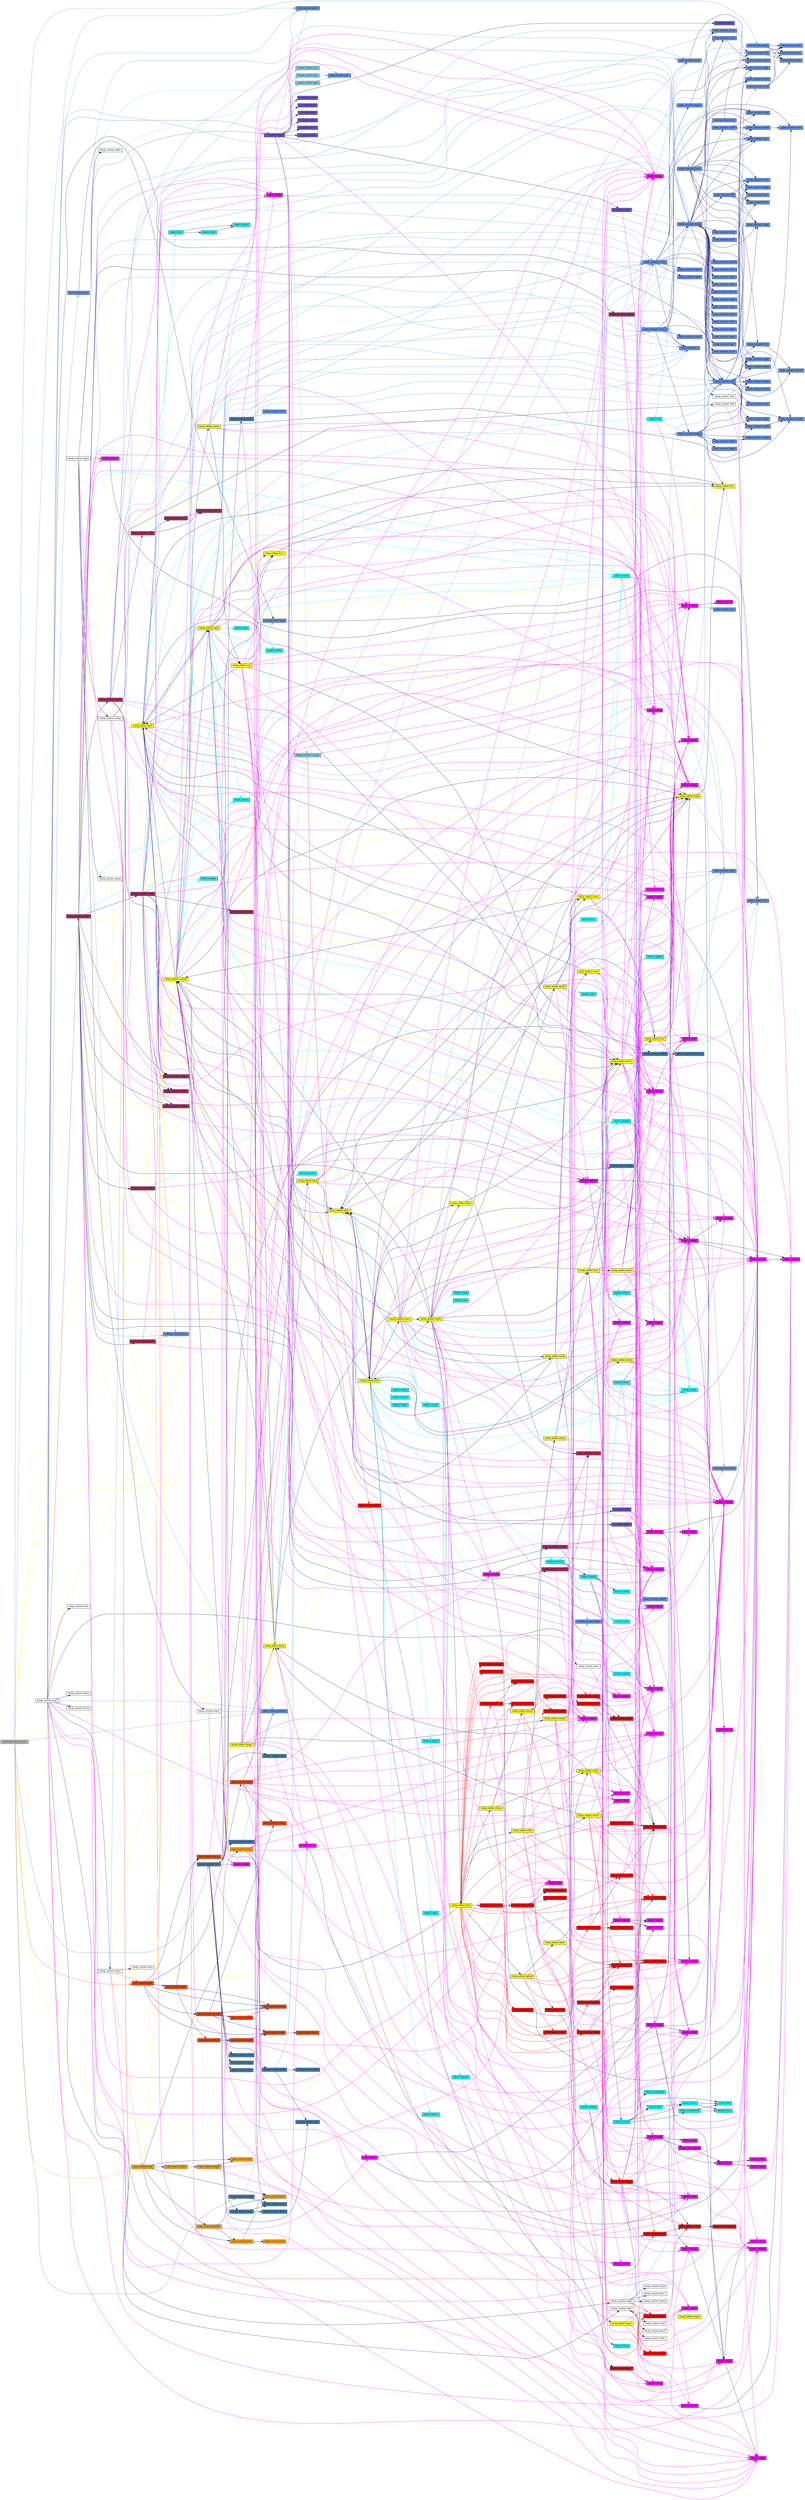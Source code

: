 digraph G
{
  edge [fontname="FreeSans.ttf",fontsize="10",labelfontname="FreeSans.ttf",labelfontsize="10"];
  node [fontname="FreeSans.ttf",fontsize="10",shape=record];
  rankdir=LR;
  Node1 [label="modnbody::main_program",height=0.2,width=0.4,color="black", fillcolor="grey75", style="filled" fontcolor="black"];
  Node1 -> Node2 [color="white",fontsize="10",style="solid",fontname="FreeSans.ttf"];
  Node2 [label="nbody_routines::adjust",height=0.2,width=0.4,color="black", fillcolor="white", style="filled",URL="$namespacenbody__routines.html#a66ef49c8a889d8519ce40fb49ff69b5c",tooltip="adjust Parameter adjustment and energy check."];
  Node2 -> Node3 [color="midnightblue",fontsize="10",style="solid",fontname="FreeSans.ttf"];
  Node3 [label="nbody_routines::check",height=0.2,width=0.4,color="black", fillcolor="white", style="filled",URL="$namespacenbody__routines.html#aa0f78dc9ee0632f43477270219ce0a36",tooltip="check Error check and restart."];
  Node3 -> Node4 [color="magenta",fontsize="10",style="solid",fontname="FreeSans.ttf"];
  Node4 [label="nbutil_1::iblock",height=0.2,width=0.4,color="black", fillcolor="magenta", style="filled",URL="$namespacenbutil__1.html#acb53c07048bdb9bb86315685ae76927f",tooltip="iblock Initialization of block steps."];
  Node3 -> Node5 [color="cornflowerblue",fontsize="10",style="solid",fontname="FreeSans.ttf"];
  Node5 [label="utility_routines::mydump",height=0.2,width=0.4,color="black", fillcolor="cornflowerblue", style="filled",URL="$namespaceutility__routines.html#ad609ebee68de3065ad4ca5471deaf69e",tooltip="not supposed to be here"];
  Node2 -> Node6 [color="magenta",fontsize="10",style="solid",fontname="FreeSans.ttf"];
  Node6 [label="nbutil_1::cmcorr",height=0.2,width=0.4,color="black", fillcolor="magenta", style="filled",URL="$namespacenbutil__1.html#a74e747957ff7962d5be9f3d0170527fb",tooltip="cmcorr referenced by nbody_routines::adjust(), and binary_evolution::mdot(). Center of mass &amp; total f..."];
  Node6 -> Node7 [color="midnightblue",fontsize="10",style="solid",fontname="FreeSans.ttf"];
  Node7 [label="nbutil_1::resolv",height=0.2,width=0.4,color="black", fillcolor="magenta", style="filled",URL="$namespacenbutil__1.html#a8d5d8a1be5db171cfa23c04c291b7994",tooltip="resolv only calls matrix Transformation of KS variables."];
  Node7 -> Node8 [color="midnightblue",fontsize="10",style="solid",fontname="FreeSans.ttf"];
  Node8 [label="nbutil_1::matrix",height=0.2,width=0.4,color="black", fillcolor="magenta", style="filled",URL="$namespacenbutil__1.html#aefa6d49aa9afa048e677bbd013c7ffbb",tooltip="matrix no other calls Levi-Civita matrix."];
  Node2 -> Node9 [color="skyblue",fontsize="10",style="solid",fontname="FreeSans.ttf"];
  Node9 [label="analysis_routines::core",height=0.2,width=0.4,color="black", fillcolor="skyblue", style="filled",URL="$namespaceanalysis__routines.html#ab0949995672264c562888b3b46453e6b"];
  Node2 -> Node10 [color="cornflowerblue",fontsize="10",style="solid",fontname="FreeSans.ttf"];
  Node10 [label="utility_routines::cputim",height=0.2,width=0.4,color="black", fillcolor="cornflowerblue", style="filled",URL="$namespaceutility__routines.html#a07bbeb23a5ce1a8b1fa1105e9c8a844f"];
  Node2 -> Node11 [color="skyblue",fontsize="10",style="solid",fontname="FreeSans.ttf"];
  Node11 [label="analysis_routines::energy",height=0.2,width=0.4,color="black", fillcolor="skyblue", style="filled",URL="$namespaceanalysis__routines.html#afb89c6067a98e1885d6129bda8174f38"];
  Node11 -> Node12 [color="red",fontsize="10",style="solid",fontname="FreeSans.ttf"];
  Node12 [label="chain_routines::chpot",height=0.2,width=0.4,color="black", fillcolor="red", style="filled",URL="$namespacechain__routines.html#a710cf48595a7bfe72fe3fef4ea7ec6ba"];
  Node12 -> Node13 [color="magenta",fontsize="10",style="solid",fontname="FreeSans.ttf"];
  Node13 [label="nbutil_1::xcpred",height=0.2,width=0.4,color="black", fillcolor="magenta", style="filled",URL="$namespacenbutil__1.html#a5cdf72c78f3331094c52475a859bd70d",tooltip="xcpred Prediction of global chain coordinates."];
  Node11 -> Node7 [color="magenta",fontsize="10",style="solid",fontname="FreeSans.ttf"];
  Node11 -> Node14 [color="cornflowerblue",fontsize="10",style="solid",fontname="FreeSans.ttf"];
  Node14 [label="external_forces::xtrnlv",height=0.2,width=0.4,color="black", fillcolor="cornflowerblue", style="filled",URL="$namespaceexternal__forces.html#a430a958be587d2317b4f2ef02805e8a6",tooltip="External potential and virial energy."];
  Node14 -> Node15 [color="midnightblue",fontsize="10",style="solid",fontname="FreeSans.ttf"];
  Node15 [label="external_forces::xtrnlf",height=0.2,width=0.4,color="black", fillcolor="cornflowerblue", style="filled",URL="$namespaceexternal__forces.html#a21a21c69433476df657ffa8c8dcd220a",tooltip="External force &amp; first derivative."];
  Node15 -> Node16 [color="midnightblue",fontsize="10",style="solid",fontname="FreeSans.ttf"];
  Node16 [label="external_forces::fdisk",height=0.2,width=0.4,color="black", fillcolor="cornflowerblue", style="filled",URL="$namespaceexternal__forces.html#acc57121bb296adc765ef98e5c8042012"];
  Node15 -> Node17 [color="midnightblue",fontsize="10",style="solid",fontname="FreeSans.ttf"];
  Node17 [label="external_forces::fhalo",height=0.2,width=0.4,color="black", fillcolor="cornflowerblue", style="filled",URL="$namespaceexternal__forces.html#a6464cd2dad67d80c9a255fe69cfb2e8a"];
  Node15 -> Node18 [color="midnightblue",fontsize="10",style="solid",fontname="FreeSans.ttf"];
  Node18 [label="external_forces::fnuc",height=0.2,width=0.4,color="black", fillcolor="cornflowerblue", style="filled",URL="$namespaceexternal__forces.html#a7893df73705e73e436e7c3355dad754c"];
  Node2 -> Node19 [color="midnightblue",fontsize="10",style="solid",fontname="FreeSans.ttf"];
  Node19 [label="nbody_routines::escape",height=0.2,width=0.4,color="black", fillcolor="white", style="filled",URL="$namespacenbody__routines.html#aad6643c587a3cdcec2ec2b5fbdbcefd4",tooltip="escape Escaper removal."];
  Node19 -> Node20 [color="red",fontsize="10",style="solid",fontname="FreeSans.ttf"];
  Node20 [label="chain_routines::chfind",height=0.2,width=0.4,color="black", fillcolor="red", style="filled",URL="$namespacechain__routines.html#a1e640d2153ad63ebccc6d9ba167ed9fd",tooltip="Referenced by nbody_routines::escape(), ksreg(), and ksterm()."];
  Node20 -> Node21 [color="midnightblue",fontsize="10",style="solid",fontname="FreeSans.ttf"];
  Node21 [label="chain_routines::chlist",height=0.2,width=0.4,color="black", fillcolor="red", style="filled",URL="$namespacechain__routines.html#a028778d8f979e3835cf38b2abc7d1e23"];
  Node21 -> Node22 [color="midnightblue",fontsize="10",style="solid",fontname="FreeSans.ttf"];
  Node22 [label="chain_routines::chpert",height=0.2,width=0.4,color="black", fillcolor="red", style="filled",URL="$namespacechain__routines.html#a895b40953b4b75ac50ea64369e28d1c3",tooltip="chpert only called by chlist"];
  Node22 -> Node13 [color="magenta",fontsize="10",style="solid",fontname="FreeSans.ttf"];
  Node20 -> Node13 [color="magenta",fontsize="10",style="solid",fontname="FreeSans.ttf"];
  Node19 -> Node23 [color="magenta",fontsize="10",style="solid",fontname="FreeSans.ttf"];
  Node23 [label="nbutil_1::hiarch",height=0.2,width=0.4,color="black", fillcolor="magenta", style="filled",URL="$namespacenbutil__1.html#aeff19091e86f88d9d49803a19cad6309",tooltip="hiarch References resolv() (final) and status(). Hierarchical system diagnostics."];
  Node23 -> Node7 [color="midnightblue",fontsize="10",style="solid",fontname="FreeSans.ttf"];
  Node23 -> Node24 [color="midnightblue",fontsize="10",style="solid",fontname="FreeSans.ttf"];
  Node24 [label="nbutil_1::status",height=0.2,width=0.4,color="black", fillcolor="magenta", style="filled",URL="$namespacenbutil__1.html#a4ba632a398bb6f291f819a3513233c64",tooltip="status group Current configuration."];
  Node24 -> Node25 [color="midnightblue",fontsize="10",style="solid",fontname="FreeSans.ttf"];
  Node25 [label="nbutil_1::ichain",height=0.2,width=0.4,color="black", fillcolor="magenta", style="filled",URL="$namespacenbutil__1.html#aabc71e02b5bb18d8ce9803fd9f0e1659",tooltip="ichain Determination of chain vector. only used by status"];
  Node24 -> Node26 [color="cornflowerblue",fontsize="10",style="solid",fontname="FreeSans.ttf"];
  Node26 [label="utility_routines::rsort",height=0.2,width=0.4,color="black", fillcolor="cornflowerblue", style="filled",URL="$namespaceutility__routines.html#aba7c9029f4e928109772dd41f2a899dc"];
  Node19 -> Node27 [color="magenta",fontsize="10",style="solid",fontname="FreeSans.ttf"];
  Node27 [label="nbutil_1::remove",height=0.2,width=0.4,color="black", fillcolor="magenta", style="filled",URL="$namespacenbutil__1.html#a0a9456cbb51e90f9b53e1b0fa13d2330",tooltip="remove no other calls Particle removal."];
  Node19 -> Node28 [color="yellow",fontsize="10",style="solid",fontname="FreeSans.ttf"];
  Node28 [label="nbody_utilities::spiral",height=0.2,width=0.4,color="black", fillcolor="yellow", style="filled",URL="$namespacenbody__utilities.html#a874e81f30cf1a04907f353980631903a",tooltip="spiral group Tidal circularization of binary orbit."];
  Node28 -> Node29 [color="cyan",fontsize="10",style="solid",fontname="FreeSans.ttf"];
  Node29 [label="nbutil_2::binev",height=0.2,width=0.4,color="black", fillcolor="cyan", style="filled",URL="$namespacenbutil__2.html#a395182ecd59bb83510502ed0b1a35f77",tooltip="binev References findj() (final) and status()"];
  Node29 -> Node30 [color="magenta",fontsize="10",style="solid",fontname="FreeSans.ttf"];
  Node30 [label="nbutil_1::findj",height=0.2,width=0.4,color="black", fillcolor="magenta", style="filled",URL="$namespacenbutil__1.html#a94755eac039720506902bfd356caae20",tooltip="findj no other calls Find merger ghost."];
  Node29 -> Node24 [color="magenta",fontsize="10",style="solid",fontname="FreeSans.ttf"];
  Node28 -> Node31 [color="midnightblue",fontsize="10",style="solid",fontname="FreeSans.ttf"];
  Node31 [label="nbody_utilities::cmbody",height=0.2,width=0.4,color="black", fillcolor="yellow", style="filled",URL="$namespacenbody__utilities.html#a74e7091df9c5ce782d2703d96da3e749",tooltip="cmbody group Formation of c.m. body by collision."];
  Node31 -> Node29 [color="cyan",fontsize="10",style="solid",fontname="FreeSans.ttf"];
  Node31 -> Node32 [color="cyan",fontsize="10",style="solid",fontname="FreeSans.ttf"];
  Node32 [label="nbutil_2::degen",height=0.2,width=0.4,color="black", fillcolor="cyan", style="filled",URL="$namespacenbutil__2.html#a5fffc092beb7b852c912aaff47ba3e6b",tooltip="degen Binary output for degenerate stars."];
  Node32 -> Node24 [color="magenta",fontsize="10",style="solid",fontname="FreeSans.ttf"];
  Node31 -> Node33 [color="cyan",fontsize="10",style="solid",fontname="FreeSans.ttf"];
  Node33 [label="nbutil_2::dtchck",height=0.2,width=0.4,color="black", fillcolor="cyan", style="filled",URL="$namespacenbutil__2.html#a1e8b5e7c0ef3e3e7bbfb57f8f93d360c",tooltip="dtchck no other calls Find the largest block time-step, starting with dt, that is commensurate with c..."];
  Node31 -> Node34 [color="midnightblue",fontsize="10",style="solid",fontname="FreeSans.ttf"];
  Node34 [label="nbody_utilities::expel",height=0.2,width=0.4,color="black", fillcolor="yellow", style="filled",URL="$namespacenbody__utilities.html#a857fd1980d93db84da9386f51f225f03",tooltip="expel called by cmbody and spiral Common envelope stage of interacting stars."];
  Node34 -> Node35 [color="midnightblue",fontsize="10",style="solid",fontname="FreeSans.ttf"];
  Node35 [label="nbody_utilities::coal",height=0.2,width=0.4,color="black", fillcolor="yellow", style="filled",URL="$namespacenbody__utilities.html#ace27cd5fd8404c0f1afb0684d34bd362",tooltip="coal Coalescence of Roche/CE binary. called indirectly by cmbody, but also external"];
  Node35 -> Node29 [color="cyan",fontsize="10",style="solid",fontname="FreeSans.ttf"];
  Node35 -> Node33 [color="cyan",fontsize="10",style="solid",fontname="FreeSans.ttf"];
  Node35 -> Node36 [color="midnightblue",fontsize="10",style="solid",fontname="FreeSans.ttf"];
  Node36 [label="nbody_utilities::fcorr",height=0.2,width=0.4,color="black", fillcolor="yellow", style="filled",URL="$namespacenbody__utilities.html#a2e7711e18caef2837ecccb1c13f3d24d",tooltip="fcorr References utility_routines::ran2(), and spiral(). Total force corrections due to masss loss..."];
  Node36 -> Node37 [color="midnightblue",fontsize="10",style="solid",fontname="FreeSans.ttf"];
  Node37 [label="nbody_utilities::kick",height=0.2,width=0.4,color="black", fillcolor="yellow", style="filled",URL="$namespacenbody__utilities.html#ae7afc2a5d5a3811fda363ea8509f6009",tooltip="kick References utility_routines::ran2(), and spiral(). Velocity kick for WD, neutron stars or black ..."];
  Node37 -> Node38 [color="cornflowerblue",fontsize="10",style="solid",fontname="FreeSans.ttf"];
  Node38 [label="utility_routines::ran2",height=0.2,width=0.4,color="black", fillcolor="cornflowerblue", style="filled",URL="$namespaceutility__routines.html#a07b18ea3ae62bae7d2d67178107c1c27"];
  Node37 -> Node28 [color="midnightblue",fontsize="10",style="solid",fontname="FreeSans.ttf"];
  Node35 -> Node39 [color="magenta",fontsize="10",style="solid",fontname="FreeSans.ttf"];
  Node39 [label="nbutil_1::fpoly1",height=0.2,width=0.4,color="black", fillcolor="magenta", style="filled",URL="$namespacenbutil__1.html#afba4ed9003365398c8175150cbb8d44b",tooltip="fpoly1 Force &amp; first derivative. References external_forces::fcloud(), and external_forces::xtrnld()..."];
  Node39 -> Node40 [color="cornflowerblue",fontsize="10",style="solid",fontname="FreeSans.ttf"];
  Node40 [label="external_forces::fcloud",height=0.2,width=0.4,color="black", fillcolor="cornflowerblue", style="filled",URL="$namespaceexternal__forces.html#a9a4396f6c449503775ae8fa9249a4918"];
  Node39 -> Node41 [color="cornflowerblue",fontsize="10",style="solid",fontname="FreeSans.ttf"];
  Node41 [label="external_forces::xtrnld",height=0.2,width=0.4,color="black", fillcolor="cornflowerblue", style="filled",URL="$namespaceexternal__forces.html#ab069c76c645649c040ef39e3c5f5b277",tooltip="External force &amp; derivatives."];
  Node41 -> Node15 [color="midnightblue",fontsize="10",style="solid",fontname="FreeSans.ttf"];
  Node35 -> Node42 [color="magenta",fontsize="10",style="solid",fontname="FreeSans.ttf"];
  Node42 [label="nbutil_1::fpoly2",height=0.2,width=0.4,color="black", fillcolor="magenta", style="filled",URL="$namespacenbutil__1.html#a6f94692e7e357f1299dd512ae43cd03e",tooltip="fpoly2 calls steps(), and external_forces::xtrnld(). Second &amp; third force derivative."];
  Node42 -> Node43 [color="midnightblue",fontsize="10",style="solid",fontname="FreeSans.ttf"];
  Node43 [label="nbutil_1::steps",height=0.2,width=0.4,color="black", fillcolor="magenta", style="filled",URL="$namespacenbutil__1.html#a063bf08e85f5e2bdea1d2367ed6c7789",tooltip="steps only calls stepk(), and tstep(). Initialization of time-steps &amp; prediction variables."];
  Node43 -> Node44 [color="midnightblue",fontsize="10",style="solid",fontname="FreeSans.ttf"];
  Node44 [label="nbutil_1::stepk",height=0.2,width=0.4,color="black", fillcolor="magenta", style="filled",URL="$namespacenbutil__1.html#a51f2905cec2e80f05652f4e8ded3246e",tooltip="stepk no other calls Block time-steps."];
  Node43 -> Node45 [color="midnightblue",fontsize="10",style="solid",fontname="FreeSans.ttf"];
  Node45 [label="nbutil_1::tstep",height=0.2,width=0.4,color="black", fillcolor="magenta", style="filled",URL="$namespacenbutil__1.html#a58d72f5676a787340e862372d1f1b225",tooltip="tstep General time-step criterion. no other subroutine calls"];
  Node42 -> Node41 [color="cornflowerblue",fontsize="10",style="solid",fontname="FreeSans.ttf"];
  Node35 -> Node46 [color="midnightblue",fontsize="10",style="solid",fontname="FreeSans.ttf"];
  Node46 [label="nbody_utilities::ksreg",height=0.2,width=0.4,color="black", fillcolor="yellow", style="filled",URL="$namespacenbody__utilities.html#a40b469ca94cc9ba3708923a6f342c90e",tooltip="ksreg group New KS regularization."];
  Node46 -> Node20 [color="red",fontsize="10",style="solid",fontname="FreeSans.ttf"];
  Node46 -> Node47 [color="magenta",fontsize="10",style="solid",fontname="FreeSans.ttf"];
  Node47 [label="nbutil_1::evolve",height=0.2,width=0.4,color="black", fillcolor="magenta", style="filled",URL="$namespacenbutil__1.html#acfa95392b4559d112942735228acb8ed",tooltip="evolve only calls resolv Binary diagnostics."];
  Node47 -> Node7 [color="midnightblue",fontsize="10",style="solid",fontname="FreeSans.ttf"];
  Node46 -> Node48 [color="midnightblue",fontsize="10",style="solid",fontname="FreeSans.ttf"];
  Node48 [label="nbody_utilities::ksinit",height=0.2,width=0.4,color="black", fillcolor="yellow", style="filled",URL="$namespacenbody__utilities.html#a253d0d0661c05cafeefa984990c715ca",tooltip="ksinit only called by ksreg Initialization of KS regularization."];
  Node48 -> Node39 [color="magenta",fontsize="10",style="solid",fontname="FreeSans.ttf"];
  Node48 -> Node42 [color="magenta",fontsize="10",style="solid",fontname="FreeSans.ttf"];
  Node48 -> Node49 [color="midnightblue",fontsize="10",style="solid",fontname="FreeSans.ttf"];
  Node49 [label="nbody_utilities::ksapo",height=0.2,width=0.4,color="black", fillcolor="yellow", style="filled",URL="$namespacenbody__utilities.html#affe4acdfddf363d3f9cb13f8d490987e",tooltip="ksapo References kick(), and utility_routines::ran2(). Apocentre/pericentre/random KS variables..."];
  Node49 -> Node37 [color="midnightblue",fontsize="10",style="solid",fontname="FreeSans.ttf"];
  Node49 -> Node38 [color="cornflowerblue",fontsize="10",style="solid",fontname="FreeSans.ttf"];
  Node48 -> Node50 [color="cyan",fontsize="10",style="solid",fontname="FreeSans.ttf"];
  Node50 [label="nbutil_2::kslist",height=0.2,width=0.4,color="black", fillcolor="cyan", style="filled",URL="$namespacenbutil__2.html#ad5a3fcec0339f5ecb6ba6c6e65b1b10d",tooltip="no other calls"];
  Node48 -> Node51 [color="midnightblue",fontsize="10",style="solid",fontname="FreeSans.ttf"];
  Node51 [label="nbody_utilities::ksperi",height=0.2,width=0.4,color="black", fillcolor="yellow", style="filled",URL="$namespacenbody__utilities.html#af417baf85398af8e5db319eb148759c5",tooltip="ksperi References ksint(), stumpf(), and xvpred(). Pericentre KS variables."];
  Node51 -> Node52 [color="midnightblue",fontsize="10",style="solid",fontname="FreeSans.ttf"];
  Node52 [label="nbody_utilities::ksint",height=0.2,width=0.4,color="black", fillcolor="yellow", style="filled",URL="$namespacenbody__utilities.html#a542dfe47cab08d2fbe7b792ecf87af1c",tooltip="ksint group Regularized integration."];
  Node52 -> Node53 [color="cyan",fontsize="10",style="solid",fontname="FreeSans.ttf"];
  Node53 [label="nbutil_2::assess",height=0.2,width=0.4,color="black", fillcolor="cyan", style="filled",URL="$namespacenbutil__2.html#a1467f891c1620e064a58e5407d8ac829",tooltip="assess only called by ::ksinit"];
  Node53 -> Node54 [color="magenta",fontsize="10",style="solid",fontname="FreeSans.ttf"];
  Node54 [label="nbutil_1::inclin",height=0.2,width=0.4,color="black", fillcolor="magenta", style="filled",URL="$namespacenbutil__1.html#ae0e861cf6024cc6a51a65ed2e78bb404",tooltip="inclin Inclination of hierarchical system. no other calls"];
  Node53 -> Node55 [color="magenta",fontsize="10",style="solid",fontname="FreeSans.ttf"];
  Node55 [label="nbutil_1::nstab",height=0.2,width=0.4,color="black", fillcolor="magenta", style="filled",URL="$namespacenbutil__1.html#aeb5b61f7e9996137cd17bb52873e039c",tooltip="nstab has no other calls general three-body stability algorithm nstab.f90 contains also ein_induced f..."];
  Node55 -> Node56 [color="midnightblue",fontsize="10",style="solid",fontname="FreeSans.ttf"];
  Node56 [label="nbutil_1::ein_induced",height=0.2,width=0.4,color="black", fillcolor="magenta", style="filled",URL="$namespacenbutil__1.html#a54bc3bbca54fc18d593af715b7abd455"];
  Node56 -> Node57 [color="midnightblue",fontsize="10",style="solid",fontname="FreeSans.ttf"];
  Node57 [label="nbutil_1::flmn",height=0.2,width=0.4,color="black", fillcolor="magenta", style="filled",URL="$namespacenbutil__1.html#a6dc562e671d33eca4ee16bf2912a44bc"];
  Node57 -> Node58 [color="midnightblue",fontsize="10",style="solid",fontname="FreeSans.ttf"];
  Node58 [label="nbutil_1::acosh",height=0.2,width=0.4,color="black", fillcolor="magenta", style="filled",URL="$namespacenbutil__1.html#ac2623e117688ab0cd1ec6f5bef33e712"];
  Node57 -> Node59 [color="midnightblue",fontsize="10",style="solid",fontname="FreeSans.ttf"];
  Node59 [label="nbutil_1::facfac",height=0.2,width=0.4,color="black", fillcolor="magenta", style="filled",URL="$namespacenbutil__1.html#a6e830e599a2aaaadc27ba37934e7696e"];
  Node55 -> Node60 [color="midnightblue",fontsize="10",style="solid",fontname="FreeSans.ttf"];
  Node60 [label="nbutil_1::eoct",height=0.2,width=0.4,color="black", fillcolor="magenta", style="filled",URL="$namespacenbutil__1.html#a272270cd164c80c1ab1a95523cb7e15a"];
  Node55 -> Node57 [color="midnightblue",fontsize="10",style="solid",fontname="FreeSans.ttf"];
  Node53 -> Node61 [color="magenta",fontsize="10",style="solid",fontname="FreeSans.ttf"];
  Node61 [label="nbutil_1::stability",height=0.2,width=0.4,color="black", fillcolor="magenta", style="filled",URL="$namespacenbutil__1.html#a9b61c2daaa1cc2ab326b28bed4f8942a",tooltip="stability no other calls Three-body stability test (Mardling &amp; Aarseth 1999)"];
  Node52 -> Node62 [color="midnightblue",fontsize="10",style="solid",fontname="FreeSans.ttf"];
  Node62 [label="nbody_utilities::chrect",height=0.2,width=0.4,color="black", fillcolor="yellow", style="filled",URL="$namespacenbody__utilities.html#a082a521785bb4b3b9c8bb5fddf39639b",tooltip="chrect Rectification of chaotic orbit. binary stellar evolution?"];
  Node62 -> Node29 [color="cyan",fontsize="10",style="solid",fontname="FreeSans.ttf"];
  Node62 -> Node63 [color="magenta",fontsize="10",style="solid",fontname="FreeSans.ttf"];
  Node63 [label="nbutil_1::chaos0",height=0.2,width=0.4,color="black", fillcolor="magenta", style="filled",URL="$namespacenbutil__1.html#a6a901275f55da55ceeaac6d59b6765ec",tooltip="chaos0 no other calls Initial chaos boundary parameters."];
  Node62 -> Node31 [color="midnightblue",fontsize="10",style="solid",fontname="FreeSans.ttf"];
  Node62 -> Node64 [color="cornflowerblue",fontsize="10",style="solid",fontname="FreeSans.ttf"];
  Node64 [label="stellar_evolution::giant",height=0.2,width=0.4,color="black", fillcolor="cornflowerblue", style="filled",URL="$namespacestellar__evolution.html#a576a8e3389b25be58f4ec43d39db1d80",tooltip="giant Structure constants of giant star."];
  Node62 -> Node49 [color="midnightblue",fontsize="10",style="solid",fontname="FreeSans.ttf"];
  Node62 -> Node51 [color="midnightblue",fontsize="10",style="solid",fontname="FreeSans.ttf"];
  Node62 -> Node65 [color="magenta",fontsize="10",style="solid",fontname="FreeSans.ttf"];
  Node65 [label="nbutil_1::ksrect",height=0.2,width=0.4,color="black", fillcolor="magenta", style="filled",URL="$namespacenbutil__1.html#afeea6e87098e92726fb5aa9058dd00c4",tooltip="ksrect References stellar_evolution::tcirc(). Rectification of KS orbit."];
  Node65 -> Node66 [color="midnightblue",fontsize="10",style="solid",fontname="FreeSans.ttf"];
  Node66 [label="nbutil_1::tcirc",height=0.2,width=0.4,color="black", fillcolor="magenta", style="filled",URL="$namespacenbutil__1.html#a32a7d73bdffa879dea45016b8a810387",tooltip="tcirc Circularization time."];
  Node66 -> Node64 [color="cornflowerblue",fontsize="10",style="solid",fontname="FreeSans.ttf"];
  Node62 -> Node28 [color="midnightblue",fontsize="10",style="solid",fontname="FreeSans.ttf"];
  Node62 -> Node66 [color="magenta",fontsize="10",style="solid",fontname="FreeSans.ttf"];
  Node62 -> Node67 [color="magenta",fontsize="10",style="solid",fontname="FreeSans.ttf"];
  Node67 [label="nbutil_1::xvpred",height=0.2,width=0.4,color="black", fillcolor="magenta", style="filled",URL="$namespacenbutil__1.html#a67a390a7dc2a1e6795f7f8e16852b5da",tooltip="xvpred only calls resolv Prediction of coordinates &amp; velocities."];
  Node67 -> Node7 [color="midnightblue",fontsize="10",style="solid",fontname="FreeSans.ttf"];
  Node52 -> Node31 [color="midnightblue",fontsize="10",style="solid",fontname="FreeSans.ttf"];
  Node52 -> Node68 [color="midnightblue",fontsize="10",style="solid",fontname="FreeSans.ttf"];
  Node68 [label="nbody_utilities::delay",height=0.2,width=0.4,color="black", fillcolor="yellow", style="filled",URL="$namespacenbody__utilities.html#aa042cf4c0be4f6a83060044202350b43",tooltip="delay only calls ksterm Delay of multiple regularization. Referenced by impact(), nbody_routines::int..."];
  Node68 -> Node69 [color="midnightblue",fontsize="10",style="solid",fontname="FreeSans.ttf"];
  Node69 [label="nbody_utilities::ksterm",height=0.2,width=0.4,color="black", fillcolor="yellow", style="filled",URL="$namespacenbody__utilities.html#a703ad2ddac8bb99d13266eb1e129a085",tooltip="ksterm Termination of KS regularization."];
  Node69 -> Node20 [color="red",fontsize="10",style="solid",fontname="FreeSans.ttf"];
  Node69 -> Node39 [color="magenta",fontsize="10",style="solid",fontname="FreeSans.ttf"];
  Node69 -> Node42 [color="magenta",fontsize="10",style="solid",fontname="FreeSans.ttf"];
  Node69 -> Node52 [color="midnightblue",fontsize="10",style="solid",fontname="FreeSans.ttf"];
  Node69 -> Node65 [color="magenta",fontsize="10",style="solid",fontname="FreeSans.ttf"];
  Node69 -> Node70 [color="magenta",fontsize="10",style="solid",fontname="FreeSans.ttf"];
  Node70 [label="nbutil_1::ksres",height=0.2,width=0.4,color="black", fillcolor="magenta", style="filled",URL="$namespacenbutil__1.html#af6d63fa887d5a87fd8371152b7bb901f",tooltip="ksres only called by ::ksreg Coordinates of regularized pair."];
  Node69 -> Node71 [color="magenta",fontsize="10",style="solid",fontname="FreeSans.ttf"];
  Node71 [label="nbutil_1::nblist",height=0.2,width=0.4,color="black", fillcolor="magenta", style="filled",URL="$namespacenbutil__1.html#afe4daf4f7f7485b6ba6df21cf09456ea",tooltip="nblist no other subroutine calls Neighbour list &amp; radius."];
  Node69 -> Node72 [color="magenta",fontsize="10",style="solid",fontname="FreeSans.ttf"];
  Node72 [label="nbutil_1::nbpot",height=0.2,width=0.4,color="black", fillcolor="magenta", style="filled",URL="$namespacenbutil__1.html#abbdb114dd85f2e59e782d1d6756fb5d9",tooltip="nbpot Potential energy of subsystem. References external_forces::xtrnlv()."];
  Node72 -> Node14 [color="cornflowerblue",fontsize="10",style="solid",fontname="FreeSans.ttf"];
  Node69 -> Node27 [color="magenta",fontsize="10",style="solid",fontname="FreeSans.ttf"];
  Node69 -> Node7 [color="magenta",fontsize="10",style="solid",fontname="FreeSans.ttf"];
  Node69 -> Node28 [color="midnightblue",fontsize="10",style="solid",fontname="FreeSans.ttf"];
  Node69 -> Node73 [color="magenta",fontsize="10",style="solid",fontname="FreeSans.ttf"];
  Node73 [label="nbutil_1::stumpf",height=0.2,width=0.4,color="black", fillcolor="magenta", style="filled",URL="$namespacenbutil__1.html#a5c11a40f1141eb2eb4b4e08503368824",tooltip="stumpf no other calls Modified Stumpff functions."];
  Node69 -> Node74 [color="cyan",fontsize="10",style="solid",fontname="FreeSans.ttf"];
  Node74 [label="nbutil_2::update",height=0.2,width=0.4,color="black", fillcolor="cyan", style="filled",URL="$namespacenbutil__2.html#ae28b4a8493e8a05af864ede8db9b7295",tooltip="update only called by ::ksterm"];
  Node69 -> Node67 [color="magenta",fontsize="10",style="solid",fontname="FreeSans.ttf"];
  Node52 -> Node75 [color="cyan",fontsize="10",style="solid",fontname="FreeSans.ttf"];
  Node75 [label="nbutil_2::eccmod",height=0.2,width=0.4,color="black", fillcolor="cyan", style="filled",URL="$namespacenbutil__2.html#a4f24a74959f2b8cdfb89f02c90849271",tooltip="eccmod only called by ::ksint"];
  Node75 -> Node30 [color="magenta",fontsize="10",style="solid",fontname="FreeSans.ttf"];
  Node75 -> Node76 [color="midnightblue",fontsize="10",style="solid",fontname="FreeSans.ttf"];
  Node76 [label="nbutil_2::hicirc",height=0.2,width=0.4,color="black", fillcolor="cyan", style="filled",URL="$namespacenbutil__2.html#a5a391408a537f6becf87d720cb5fd816",tooltip="hicirc Eccentricity for given circularization time. should probably be a function not a subroutine..."];
  Node76 -> Node77 [color="cornflowerblue",fontsize="10",style="solid",fontname="FreeSans.ttf"];
  Node77 [label="stellar_evolution::giant3",height=0.2,width=0.4,color="black", fillcolor="cornflowerblue", style="filled",URL="$namespacestellar__evolution.html#af07758aab6210bae4f16bba88bc89210",tooltip="giant3 Structure constants of giant star. should probably be a function not a subroutine"];
  Node75 -> Node78 [color="midnightblue",fontsize="10",style="solid",fontname="FreeSans.ttf"];
  Node78 [label="nbutil_2::higrow",height=0.2,width=0.4,color="black", fillcolor="cyan", style="filled",URL="$namespacenbutil__2.html#ad53ad08835f621da910b7b2d9b6f66a3",tooltip="higrow only called by eccmod"];
  Node78 -> Node63 [color="magenta",fontsize="10",style="solid",fontname="FreeSans.ttf"];
  Node78 -> Node77 [color="cornflowerblue",fontsize="10",style="solid",fontname="FreeSans.ttf"];
  Node78 -> Node76 [color="midnightblue",fontsize="10",style="solid",fontname="FreeSans.ttf"];
  Node78 -> Node79 [color="midnightblue",fontsize="10",style="solid",fontname="FreeSans.ttf"];
  Node79 [label="nbutil_2::himod",height=0.2,width=0.4,color="black", fillcolor="cyan", style="filled",URL="$namespacenbutil__2.html#a849fe7a7e45572c3529cbb50562764c1",tooltip="himod only called by higrow himod.f90 also contains transform2 and transform4 and dot and cross..."];
  Node79 -> Node80 [color="midnightblue",fontsize="10",style="solid",fontname="FreeSans.ttf"];
  Node80 [label="nbutil_2::deriv",height=0.2,width=0.4,color="black", fillcolor="cyan", style="filled",URL="$namespacenbutil__2.html#a34bdaa4489ab125f8816a3c0991427b3"];
  Node80 -> Node81 [color="midnightblue",fontsize="10",style="solid",fontname="FreeSans.ttf"];
  Node81 [label="nbutil_2::cross",height=0.2,width=0.4,color="black", fillcolor="cyan", style="filled",URL="$namespacenbutil__2.html#a4967350a2155bfdd262986ad83eacece"];
  Node80 -> Node82 [color="midnightblue",fontsize="10",style="solid",fontname="FreeSans.ttf"];
  Node82 [label="nbutil_2::dot",height=0.2,width=0.4,color="black", fillcolor="cyan", style="filled",URL="$namespacenbutil__2.html#acfe2b8ee1d17eda466f708bef130091d"];
  Node79 -> Node82 [color="midnightblue",fontsize="10",style="solid",fontname="FreeSans.ttf"];
  Node79 -> Node83 [color="midnightblue",fontsize="10",style="solid",fontname="FreeSans.ttf"];
  Node83 [label="nbutil_2::rkint",height=0.2,width=0.4,color="black", fillcolor="cyan", style="filled",URL="$namespacenbutil__2.html#aa7bab91db88033c8b9cc46b904cd485d",tooltip="rkint only called by himod"];
  Node83 -> Node80 [color="midnightblue",fontsize="10",style="solid",fontname="FreeSans.ttf"];
  Node79 -> Node84 [color="midnightblue",fontsize="10",style="solid",fontname="FreeSans.ttf"];
  Node84 [label="nbutil_2::transform2",height=0.2,width=0.4,color="black", fillcolor="cyan", style="filled",URL="$namespacenbutil__2.html#ab71795195547d85177474d581e959e46"];
  Node79 -> Node85 [color="midnightblue",fontsize="10",style="solid",fontname="FreeSans.ttf"];
  Node85 [label="nbutil_2::transform4",height=0.2,width=0.4,color="black", fillcolor="cyan", style="filled",URL="$namespacenbutil__2.html#aea090a900d2d57a5ea3fedd86a5cf62f"];
  Node85 -> Node81 [color="midnightblue",fontsize="10",style="solid",fontname="FreeSans.ttf"];
  Node85 -> Node82 [color="midnightblue",fontsize="10",style="solid",fontname="FreeSans.ttf"];
  Node78 -> Node86 [color="magenta",fontsize="10",style="solid",fontname="FreeSans.ttf"];
  Node86 [label="nbutil_1::hirect",height=0.2,width=0.4,color="black", fillcolor="magenta", style="filled",URL="$namespacenbutil__1.html#aff77ba0facc3a200fe7aa7592e7350b9",tooltip="hirect Rectification of hierarchical binary."];
  Node78 -> Node87 [color="magenta",fontsize="10",style="solid",fontname="FreeSans.ttf"];
  Node87 [label="nbutil_1::ksphys",height=0.2,width=0.4,color="black", fillcolor="magenta", style="filled",URL="$namespacenbutil__1.html#a4c13ca7f73afe654e0e2adc140784226",tooltip="ksphys Transformation from KS to physical variables. no other calls"];
  Node78 -> Node55 [color="magenta",fontsize="10",style="solid",fontname="FreeSans.ttf"];
  Node78 -> Node88 [color="magenta",fontsize="10",style="solid",fontname="FreeSans.ttf"];
  Node88 [label="nbutil_1::pfac",height=0.2,width=0.4,color="black", fillcolor="magenta", style="filled",URL="$namespacenbutil__1.html#a5bb2db95f15d1430730d8bb816f3f101",tooltip="pfac no other calls Precession factor for hierarchy."];
  Node78 -> Node89 [color="magenta",fontsize="10",style="solid",fontname="FreeSans.ttf"];
  Node89 [label="nbutil_1::physks",height=0.2,width=0.4,color="black", fillcolor="magenta", style="filled",URL="$namespacenbutil__1.html#a743c527ca0dae44157a175d22689870b",tooltip="physks no other calls Transformation from physical to KS variables."];
  Node78 -> Node90 [color="midnightblue",fontsize="10",style="solid",fontname="FreeSans.ttf"];
  Node90 [label="nbutil_2::qtides",height=0.2,width=0.4,color="black", fillcolor="cyan", style="filled",URL="$namespacenbutil__2.html#a6705fea10da5476bc0e1680ff283445d",tooltip="qtides only called by higrow"];
  Node90 -> Node77 [color="cornflowerblue",fontsize="10",style="solid",fontname="FreeSans.ttf"];
  Node78 -> Node61 [color="magenta",fontsize="10",style="solid",fontname="FreeSans.ttf"];
  Node75 -> Node7 [color="magenta",fontsize="10",style="solid",fontname="FreeSans.ttf"];
  Node52 -> Node91 [color="cyan",fontsize="10",style="solid",fontname="FreeSans.ttf"];
  Node91 [label="nbutil_2::flyby",height=0.2,width=0.4,color="black", fillcolor="cyan", style="filled",URL="$namespacenbutil__2.html#a9d2ff073c9d215592e58a0a0e7106fb3",tooltip="flyby only called by ::ksint"];
  Node91 -> Node92 [color="magenta",fontsize="10",style="solid",fontname="FreeSans.ttf"];
  Node92 [label="nbutil_1::fpert",height=0.2,width=0.4,color="black", fillcolor="magenta", style="filled",URL="$namespacenbutil__1.html#a4abe6009bb6bac26b073e98b94604b9a",tooltip="fpert no other calls Perturbing force on dominant bodies."];
  Node52 -> Node93 [color="midnightblue",fontsize="10",style="solid",fontname="FreeSans.ttf"];
  Node93 [label="nbody_utilities::impact",height=0.2,width=0.4,color="black", fillcolor="yellow", style="filled",URL="$namespacenbody__utilities.html#a7d64fc388757dd261b7bfb909f2fb460",tooltip="impact Multiple collision or merger search"];
  Node93 -> Node94 [color="midnightblue",fontsize="10",style="solid",fontname="FreeSans.ttf"];
  Node94 [label="nbody_utilities::chain",height=0.2,width=0.4,color="black", fillcolor="yellow", style="filled",URL="$namespacenbody__utilities.html#a422c239a0ba55f054b49214f8a922d8f",tooltip="callgraph callergraph"];
  Node94 -> Node95 [color="midnightblue",fontsize="10",style="solid",fontname="FreeSans.ttf"];
  Node95 [label="nbody_utilities::chinit",height=0.2,width=0.4,color="black", fillcolor="yellow", style="filled",URL="$namespacenbody__utilities.html#a6abaa7d00f19a973868a8398e15f4451"];
  Node95 -> Node96 [color="red",fontsize="10",style="solid",fontname="FreeSans.ttf"];
  Node96 [label="chain_routines::chfirr",height=0.2,width=0.4,color="black", fillcolor="red", style="filled",URL="$namespacechain__routines.html#a1d7097ca7cca951e7544ecaaf97a3a86"];
  Node96 -> Node21 [color="midnightblue",fontsize="10",style="solid",fontname="FreeSans.ttf"];
  Node96 -> Node97 [color="magenta",fontsize="10",style="solid",fontname="FreeSans.ttf"];
  Node97 [label="nbutil_1::ksres2",height=0.2,width=0.4,color="black", fillcolor="magenta", style="filled",URL="$namespacenbutil__1.html#a8b92297141d90ce6a6777320afd46af3",tooltip="ksres2 Coordinates &amp; velocities of KS pair. only calls matrix"];
  Node97 -> Node8 [color="midnightblue",fontsize="10",style="solid",fontname="FreeSans.ttf"];
  Node95 -> Node21 [color="red",fontsize="10",style="solid",fontname="FreeSans.ttf"];
  Node95 -> Node98 [color="red",fontsize="10",style="solid",fontname="FreeSans.ttf"];
  Node98 [label="chain_routines::const",height=0.2,width=0.4,color="black", fillcolor="red", style="filled",URL="$namespacechain__routines.html#ac3c15b0bd51eb61d5387ece8628c82aa"];
  Node95 -> Node99 [color="magenta",fontsize="10",style="solid",fontname="FreeSans.ttf"];
  Node99 [label="nbutil_1::nbrem",height=0.2,width=0.4,color="black", fillcolor="magenta", style="filled",URL="$namespacenbutil__1.html#ab56f57b7ab348df17634485a002619fc",tooltip="nbrem no other calls Removal of ghosts from neighbour lists."];
  Node95 -> Node100 [color="magenta",fontsize="10",style="solid",fontname="FreeSans.ttf"];
  Node100 [label="nbutil_1::nbrest",height=0.2,width=0.4,color="black", fillcolor="magenta", style="filled",URL="$namespacenbutil__1.html#a3f1616ad94e66097bb0924c7f1f615c3",tooltip="nbrest no other calls Restore ghosts in neighbour lists."];
  Node95 -> Node101 [color="midnightblue",fontsize="10",style="solid",fontname="FreeSans.ttf"];
  Node101 [label="nbody_utilities::setsys",height=0.2,width=0.4,color="black", fillcolor="yellow", style="filled",URL="$namespacenbody__utilities.html#a07b12745b00d398a3aef14b7edb0dba7"];
  Node101 -> Node69 [color="midnightblue",fontsize="10",style="solid",fontname="FreeSans.ttf"];
  Node101 -> Node102 [color="midnightblue",fontsize="10",style="solid",fontname="FreeSans.ttf"];
  Node102 [label="nbody_utilities::reset",height=0.2,width=0.4,color="black", fillcolor="yellow", style="filled",URL="$namespacenbody__utilities.html#a6360cd34c9612de7f68ea0c543fd02f5",tooltip="reset called by impact and externally Restore hierarchical configuration."];
  Node102 -> Node103 [color="magenta",fontsize="10",style="solid",fontname="FreeSans.ttf"];
  Node103 [label="nbutil_1::fclose",height=0.2,width=0.4,color="black", fillcolor="magenta", style="filled",URL="$namespacenbutil__1.html#a30098d0ef093319cc488625e781e1f16",tooltip="fclose no other calls Force &amp; first derivative from close bodies."];
  Node102 -> Node39 [color="magenta",fontsize="10",style="solid",fontname="FreeSans.ttf"];
  Node102 -> Node42 [color="magenta",fontsize="10",style="solid",fontname="FreeSans.ttf"];
  Node102 -> Node23 [color="magenta",fontsize="10",style="solid",fontname="FreeSans.ttf"];
  Node102 -> Node50 [color="cyan",fontsize="10",style="solid",fontname="FreeSans.ttf"];
  Node102 -> Node104 [color="magenta",fontsize="10",style="solid",fontname="FreeSans.ttf"];
  Node104 [label="nbutil_1::kspoly",height=0.2,width=0.4,color="black", fillcolor="magenta", style="filled",URL="$namespacenbutil__1.html#ad670f4a14b94e04d742182d5c3aedf9a",tooltip="kspoly calls matrix(), resolv(), stumpf(), xtrnlp(), and xvpred(). Initialization of KS polynomials..."];
  Node104 -> Node8 [color="midnightblue",fontsize="10",style="solid",fontname="FreeSans.ttf"];
  Node104 -> Node7 [color="midnightblue",fontsize="10",style="solid",fontname="FreeSans.ttf"];
  Node104 -> Node73 [color="midnightblue",fontsize="10",style="solid",fontname="FreeSans.ttf"];
  Node104 -> Node105 [color="midnightblue",fontsize="10",style="solid",fontname="FreeSans.ttf"];
  Node105 [label="nbutil_1::xtrnlp",height=0.2,width=0.4,color="black", fillcolor="magenta", style="filled",URL="$namespacenbutil__1.html#acb955890d4f591f10d2c66fd7b781471",tooltip="xtrnlp no other calls External KS perturbation"];
  Node104 -> Node67 [color="midnightblue",fontsize="10",style="solid",fontname="FreeSans.ttf"];
  Node102 -> Node46 [color="midnightblue",fontsize="10",style="solid",fontname="FreeSans.ttf"];
  Node102 -> Node69 [color="midnightblue",fontsize="10",style="solid",fontname="FreeSans.ttf"];
  Node102 -> Node72 [color="magenta",fontsize="10",style="solid",fontname="FreeSans.ttf"];
  Node102 -> Node100 [color="magenta",fontsize="10",style="solid",fontname="FreeSans.ttf"];
  Node102 -> Node106 [color="midnightblue",fontsize="10",style="solid",fontname="FreeSans.ttf"];
  Node106 [label="nbody_utilities::reset2",height=0.2,width=0.4,color="black", fillcolor="yellow", style="filled",URL="$namespacenbody__utilities.html#aff59f8209bb838522c60c5c60f83245b",tooltip="reset2 only called by reset Termination of double hierarchy."];
  Node106 -> Node30 [color="magenta",fontsize="10",style="solid",fontname="FreeSans.ttf"];
  Node106 -> Node39 [color="magenta",fontsize="10",style="solid",fontname="FreeSans.ttf"];
  Node106 -> Node42 [color="magenta",fontsize="10",style="solid",fontname="FreeSans.ttf"];
  Node106 -> Node23 [color="magenta",fontsize="10",style="solid",fontname="FreeSans.ttf"];
  Node106 -> Node54 [color="magenta",fontsize="10",style="solid",fontname="FreeSans.ttf"];
  Node106 -> Node107 [color="midnightblue",fontsize="10",style="solid",fontname="FreeSans.ttf"];
  Node107 [label="nbody_utilities::ksin2",height=0.2,width=0.4,color="black", fillcolor="yellow", style="filled",URL="$namespacenbody__utilities.html#adbd10a5bc70d69b5e883c9bf4ebaa13a",tooltip="ksin2 Initialization of hierarchical KS."];
  Node107 -> Node39 [color="magenta",fontsize="10",style="solid",fontname="FreeSans.ttf"];
  Node107 -> Node42 [color="magenta",fontsize="10",style="solid",fontname="FreeSans.ttf"];
  Node107 -> Node49 [color="midnightblue",fontsize="10",style="solid",fontname="FreeSans.ttf"];
  Node107 -> Node50 [color="cyan",fontsize="10",style="solid",fontname="FreeSans.ttf"];
  Node107 -> Node51 [color="midnightblue",fontsize="10",style="solid",fontname="FreeSans.ttf"];
  Node107 -> Node104 [color="magenta",fontsize="10",style="solid",fontname="FreeSans.ttf"];
  Node107 -> Node8 [color="magenta",fontsize="10",style="solid",fontname="FreeSans.ttf"];
  Node107 -> Node71 [color="magenta",fontsize="10",style="solid",fontname="FreeSans.ttf"];
  Node107 -> Node108 [color="magenta",fontsize="10",style="solid",fontname="FreeSans.ttf"];
  Node108 [label="nbutil_1::tperi",height=0.2,width=0.4,color="black", fillcolor="magenta", style="filled",URL="$namespacenbutil__1.html#a23e95bd8075244d0d24ed4487789028e",tooltip="tperi no other calls Pericentre time for KS motion."];
  Node106 -> Node50 [color="cyan",fontsize="10",style="solid",fontname="FreeSans.ttf"];
  Node106 -> Node104 [color="magenta",fontsize="10",style="solid",fontname="FreeSans.ttf"];
  Node106 -> Node71 [color="magenta",fontsize="10",style="solid",fontname="FreeSans.ttf"];
  Node106 -> Node72 [color="magenta",fontsize="10",style="solid",fontname="FreeSans.ttf"];
  Node106 -> Node100 [color="magenta",fontsize="10",style="solid",fontname="FreeSans.ttf"];
  Node106 -> Node55 [color="magenta",fontsize="10",style="solid",fontname="FreeSans.ttf"];
  Node106 -> Node7 [color="magenta",fontsize="10",style="solid",fontname="FreeSans.ttf"];
  Node106 -> Node61 [color="magenta",fontsize="10",style="solid",fontname="FreeSans.ttf"];
  Node106 -> Node109 [color="cornflowerblue",fontsize="10",style="solid",fontname="FreeSans.ttf"];
  Node109 [label="stellar_evolution::trflow",height=0.2,width=0.4,color="black", fillcolor="cornflowerblue", style="filled",URL="$namespacestellar__evolution.html#a70cec1d526921cece333d3401549a460",tooltip="trflow Time until Roche overflow."];
  Node109 -> Node110 [color="midnightblue",fontsize="10",style="solid",fontname="FreeSans.ttf"];
  Node110 [label="stellar_evolution::hrdiag",height=0.2,width=0.4,color="black", fillcolor="cornflowerblue", style="filled",URL="$namespacestellar__evolution.html#a0482b0c4be89d72f104cf22b85cf62ed",tooltip="H-R diagram for population I stars."];
  Node110 -> Node111 [color="midnightblue",fontsize="10",style="solid",fontname="FreeSans.ttf"];
  Node111 [label="stellar_evolution::lalphf",height=0.2,width=0.4,color="black", fillcolor="cornflowerblue", style="filled",URL="$namespacestellar__evolution.html#ad0a405f883237d2afb6af6c8942e191b"];
  Node110 -> Node112 [color="midnightblue",fontsize="10",style="solid",fontname="FreeSans.ttf"];
  Node112 [label="stellar_evolution::lbetaf",height=0.2,width=0.4,color="black", fillcolor="cornflowerblue", style="filled",URL="$namespacestellar__evolution.html#a24d7721547b157ac4f4200c0599d5c2d"];
  Node110 -> Node113 [color="midnightblue",fontsize="10",style="solid",fontname="FreeSans.ttf"];
  Node113 [label="stellar_evolution::lgbtf",height=0.2,width=0.4,color="black", fillcolor="cornflowerblue", style="filled",URL="$namespacestellar__evolution.html#a5ac96c085bfec70d41bb352eb401d2cf"];
  Node110 -> Node114 [color="midnightblue",fontsize="10",style="solid",fontname="FreeSans.ttf"];
  Node114 [label="stellar_evolution::lhookf",height=0.2,width=0.4,color="black", fillcolor="cornflowerblue", style="filled",URL="$namespacestellar__evolution.html#a2594b931a081ef97d20efe421a101c24"];
  Node110 -> Node115 [color="midnightblue",fontsize="10",style="solid",fontname="FreeSans.ttf"];
  Node115 [label="stellar_evolution::lmcgbf",height=0.2,width=0.4,color="black", fillcolor="cornflowerblue", style="filled",URL="$namespacestellar__evolution.html#a5998e24583c0cbaf1afe8aa85954c66b"];
  Node110 -> Node116 [color="midnightblue",fontsize="10",style="solid",fontname="FreeSans.ttf"];
  Node116 [label="stellar_evolution::lnetaf",height=0.2,width=0.4,color="black", fillcolor="cornflowerblue", style="filled",URL="$namespacestellar__evolution.html#a94e0235bb4fa2562b12354190ffa12ab"];
  Node110 -> Node117 [color="midnightblue",fontsize="10",style="solid",fontname="FreeSans.ttf"];
  Node117 [label="stellar_evolution::lpertf",height=0.2,width=0.4,color="black", fillcolor="cornflowerblue", style="filled",URL="$namespacestellar__evolution.html#a0118e9152bb63f82a7793fca6e7ee699"];
  Node110 -> Node118 [color="midnightblue",fontsize="10",style="solid",fontname="FreeSans.ttf"];
  Node118 [label="stellar_evolution::lzhef",height=0.2,width=0.4,color="black", fillcolor="cornflowerblue", style="filled",URL="$namespacestellar__evolution.html#a931d159e0005db918351ebb67d8d035b"];
  Node110 -> Node119 [color="midnightblue",fontsize="10",style="solid",fontname="FreeSans.ttf"];
  Node119 [label="stellar_evolution::mcagbf",height=0.2,width=0.4,color="black", fillcolor="cornflowerblue", style="filled",URL="$namespacestellar__evolution.html#a12f367eb4c6acdfd0ab70b37d8270f50"];
  Node110 -> Node120 [color="midnightblue",fontsize="10",style="solid",fontname="FreeSans.ttf"];
  Node120 [label="stellar_evolution::mcgbf",height=0.2,width=0.4,color="black", fillcolor="cornflowerblue", style="filled",URL="$namespacestellar__evolution.html#a34bfe06c7c98c72d4757f3a03a9314a7"];
  Node110 -> Node121 [color="midnightblue",fontsize="10",style="solid",fontname="FreeSans.ttf"];
  Node121 [label="stellar_evolution::mcgbtf",height=0.2,width=0.4,color="black", fillcolor="cornflowerblue", style="filled",URL="$namespacestellar__evolution.html#add077560638e044dc818990c0c1ece12"];
  Node110 -> Node122 [color="midnightblue",fontsize="10",style="solid",fontname="FreeSans.ttf"];
  Node122 [label="stellar_evolution::mcheif",height=0.2,width=0.4,color="black", fillcolor="cornflowerblue", style="filled",URL="$namespacestellar__evolution.html#a2ad9a0d77810cefe80dc8721e5d2d398"];
  Node122 -> Node119 [color="midnightblue",fontsize="10",style="solid",fontname="FreeSans.ttf"];
  Node110 -> Node123 [color="midnightblue",fontsize="10",style="solid",fontname="FreeSans.ttf"];
  Node123 [label="stellar_evolution::mctmsf",height=0.2,width=0.4,color="black", fillcolor="cornflowerblue", style="filled",URL="$namespacestellar__evolution.html#aaf7bddb8cd8c9c31c8bd8e8af0299c38"];
  Node110 -> Node124 [color="midnightblue",fontsize="10",style="solid",fontname="FreeSans.ttf"];
  Node124 [label="stellar_evolution::mrenv",height=0.2,width=0.4,color="black", fillcolor="cornflowerblue", style="filled",URL="$namespacestellar__evolution.html#adf9100762e25a802abe958922c5476a3",tooltip="mrenv A function to estimate the mass and radius of the convective envelope, as well as the gyration ..."];
  Node110 -> Node125 [color="midnightblue",fontsize="10",style="solid",fontname="FreeSans.ttf"];
  Node125 [label="stellar_evolution::ragbf",height=0.2,width=0.4,color="black", fillcolor="cornflowerblue", style="filled",URL="$namespacestellar__evolution.html#afd2354103c483a7ccdabca0e8dfc96af"];
  Node110 -> Node126 [color="midnightblue",fontsize="10",style="solid",fontname="FreeSans.ttf"];
  Node126 [label="stellar_evolution::ralphf",height=0.2,width=0.4,color="black", fillcolor="cornflowerblue", style="filled",URL="$namespacestellar__evolution.html#ab3053752d170b5c6276d362ebdcc7b05"];
  Node110 -> Node127 [color="midnightblue",fontsize="10",style="solid",fontname="FreeSans.ttf"];
  Node127 [label="stellar_evolution::rbetaf",height=0.2,width=0.4,color="black", fillcolor="cornflowerblue", style="filled",URL="$namespacestellar__evolution.html#ab27fc817f6f04f15db06adc0dd4f7db6"];
  Node110 -> Node128 [color="midnightblue",fontsize="10",style="solid",fontname="FreeSans.ttf"];
  Node128 [label="stellar_evolution::rgammf",height=0.2,width=0.4,color="black", fillcolor="cornflowerblue", style="filled",URL="$namespacestellar__evolution.html#a60f2ff0e9744795ee65c5b4df1cc2372"];
  Node110 -> Node129 [color="midnightblue",fontsize="10",style="solid",fontname="FreeSans.ttf"];
  Node129 [label="stellar_evolution::rgbf",height=0.2,width=0.4,color="black", fillcolor="cornflowerblue", style="filled",URL="$namespacestellar__evolution.html#aca28572495be0b37e0f516549f4157ff"];
  Node110 -> Node130 [color="midnightblue",fontsize="10",style="solid",fontname="FreeSans.ttf"];
  Node130 [label="stellar_evolution::rhegbf",height=0.2,width=0.4,color="black", fillcolor="cornflowerblue", style="filled",URL="$namespacestellar__evolution.html#ac1595f1ceae42a66cfbd062d037322fb"];
  Node110 -> Node131 [color="midnightblue",fontsize="10",style="solid",fontname="FreeSans.ttf"];
  Node131 [label="stellar_evolution::rhehgf",height=0.2,width=0.4,color="black", fillcolor="cornflowerblue", style="filled",URL="$namespacestellar__evolution.html#a02a246edfe3956975ff76b16e620765f"];
  Node110 -> Node132 [color="midnightblue",fontsize="10",style="solid",fontname="FreeSans.ttf"];
  Node132 [label="stellar_evolution::rhookf",height=0.2,width=0.4,color="black", fillcolor="cornflowerblue", style="filled",URL="$namespacestellar__evolution.html#af9e4742a5339ebc6a2cb02c477b891cb"];
  Node110 -> Node133 [color="midnightblue",fontsize="10",style="solid",fontname="FreeSans.ttf"];
  Node133 [label="stellar_evolution::rminf",height=0.2,width=0.4,color="black", fillcolor="cornflowerblue", style="filled",URL="$namespacestellar__evolution.html#a86ce6a74bc8b61e515588dbe1dae9ab1"];
  Node110 -> Node134 [color="midnightblue",fontsize="10",style="solid",fontname="FreeSans.ttf"];
  Node134 [label="stellar_evolution::rpertf",height=0.2,width=0.4,color="black", fillcolor="cornflowerblue", style="filled",URL="$namespacestellar__evolution.html#a879f9a6d48d0ee09424bd9f6dc5b1b7d"];
  Node110 -> Node135 [color="midnightblue",fontsize="10",style="solid",fontname="FreeSans.ttf"];
  Node135 [label="stellar_evolution::rtmsf",height=0.2,width=0.4,color="black", fillcolor="cornflowerblue", style="filled",URL="$namespacestellar__evolution.html#af9864b2f4a0490780338035acaf1bd08"];
  Node135 -> Node136 [color="midnightblue",fontsize="10",style="solid",fontname="FreeSans.ttf"];
  Node136 [label="stellar_evolution::rzamsf",height=0.2,width=0.4,color="black", fillcolor="cornflowerblue", style="filled",URL="$namespacestellar__evolution.html#a606c0e843055041ca99ec391847b9e1a"];
  Node110 -> Node137 [color="midnightblue",fontsize="10",style="solid",fontname="FreeSans.ttf"];
  Node137 [label="stellar_evolution::rzahbf",height=0.2,width=0.4,color="black", fillcolor="cornflowerblue", style="filled",URL="$namespacestellar__evolution.html#a9742fd34fba2588e66ffe22d82dbb58b"];
  Node137 -> Node138 [color="midnightblue",fontsize="10",style="solid",fontname="FreeSans.ttf"];
  Node138 [label="stellar_evolution::lzahbf",height=0.2,width=0.4,color="black", fillcolor="cornflowerblue", style="filled",URL="$namespacestellar__evolution.html#a5bfd26b0da6a32b3d83b67485700dafd"];
  Node138 -> Node118 [color="midnightblue",fontsize="10",style="solid",fontname="FreeSans.ttf"];
  Node137 -> Node129 [color="midnightblue",fontsize="10",style="solid",fontname="FreeSans.ttf"];
  Node137 -> Node139 [color="midnightblue",fontsize="10",style="solid",fontname="FreeSans.ttf"];
  Node139 [label="stellar_evolution::rzhef",height=0.2,width=0.4,color="black", fillcolor="cornflowerblue", style="filled",URL="$namespacestellar__evolution.html#a9dcc1d8878a6e552b151461bf268a6fc"];
  Node110 -> Node136 [color="midnightblue",fontsize="10",style="solid",fontname="FreeSans.ttf"];
  Node110 -> Node139 [color="midnightblue",fontsize="10",style="solid",fontname="FreeSans.ttf"];
  Node110 -> Node140 [color="midnightblue",fontsize="10",style="solid",fontname="FreeSans.ttf"];
  Node140 [label="stellar_evolution::star",height=0.2,width=0.4,color="black", fillcolor="cornflowerblue", style="filled",URL="$namespacestellar__evolution.html#afaee76e82801a0abd7e182bbcc761898",tooltip="star Stellar luminosity &amp; evolution time."];
  Node140 -> Node141 [color="midnightblue",fontsize="10",style="solid",fontname="FreeSans.ttf"];
  Node141 [label="stellar_evolution::lbagbf",height=0.2,width=0.4,color="black", fillcolor="cornflowerblue", style="filled",URL="$namespacestellar__evolution.html#af13e86b2f893227e9b907f8969b855c1"];
  Node140 -> Node142 [color="midnightblue",fontsize="10",style="solid",fontname="FreeSans.ttf"];
  Node142 [label="stellar_evolution::lbgbf",height=0.2,width=0.4,color="black", fillcolor="cornflowerblue", style="filled",URL="$namespacestellar__evolution.html#a156c7af11ddecce92c550849faf6b6c0"];
  Node140 -> Node143 [color="midnightblue",fontsize="10",style="solid",fontname="FreeSans.ttf"];
  Node143 [label="stellar_evolution::lhef",height=0.2,width=0.4,color="black", fillcolor="cornflowerblue", style="filled",URL="$namespacestellar__evolution.html#a46fc405fc932d7c2dde79952d84b95c2"];
  Node140 -> Node144 [color="midnightblue",fontsize="10",style="solid",fontname="FreeSans.ttf"];
  Node144 [label="stellar_evolution::lheif",height=0.2,width=0.4,color="black", fillcolor="cornflowerblue", style="filled",URL="$namespacestellar__evolution.html#af998533cd36a6fa5eae079ac1d417308"];
  Node140 -> Node115 [color="midnightblue",fontsize="10",style="solid",fontname="FreeSans.ttf"];
  Node140 -> Node145 [color="midnightblue",fontsize="10",style="solid",fontname="FreeSans.ttf"];
  Node145 [label="stellar_evolution::ltmsf",height=0.2,width=0.4,color="black", fillcolor="cornflowerblue", style="filled",URL="$namespacestellar__evolution.html#a88b2509972eb6d142ea47abcfe722222"];
  Node140 -> Node138 [color="midnightblue",fontsize="10",style="solid",fontname="FreeSans.ttf"];
  Node140 -> Node146 [color="midnightblue",fontsize="10",style="solid",fontname="FreeSans.ttf"];
  Node146 [label="stellar_evolution::lzamsf",height=0.2,width=0.4,color="black", fillcolor="cornflowerblue", style="filled",URL="$namespacestellar__evolution.html#ad4be762d2291c695a428e7defcc20295"];
  Node140 -> Node118 [color="midnightblue",fontsize="10",style="solid",fontname="FreeSans.ttf"];
  Node140 -> Node119 [color="midnightblue",fontsize="10",style="solid",fontname="FreeSans.ttf"];
  Node140 -> Node120 [color="midnightblue",fontsize="10",style="solid",fontname="FreeSans.ttf"];
  Node140 -> Node121 [color="midnightblue",fontsize="10",style="solid",fontname="FreeSans.ttf"];
  Node140 -> Node122 [color="midnightblue",fontsize="10",style="solid",fontname="FreeSans.ttf"];
  Node140 -> Node147 [color="midnightblue",fontsize="10",style="solid",fontname="FreeSans.ttf"];
  Node147 [label="stellar_evolution::tbgbf",height=0.2,width=0.4,color="black", fillcolor="cornflowerblue", style="filled",URL="$namespacestellar__evolution.html#a9ce0f6d72c48c2c0e2b52c6d085b5d7a"];
  Node140 -> Node148 [color="midnightblue",fontsize="10",style="solid",fontname="FreeSans.ttf"];
  Node148 [label="stellar_evolution::thef",height=0.2,width=0.4,color="black", fillcolor="cornflowerblue", style="filled",URL="$namespacestellar__evolution.html#a17ea432fadabec9ffd0440e66963896d"];
  Node148 -> Node149 [color="midnightblue",fontsize="10",style="solid",fontname="FreeSans.ttf"];
  Node149 [label="stellar_evolution::themsf",height=0.2,width=0.4,color="black", fillcolor="cornflowerblue", style="filled",URL="$namespacestellar__evolution.html#a9fe10284d6e037ab52bfdfa701291e2a"];
  Node140 -> Node149 [color="midnightblue",fontsize="10",style="solid",fontname="FreeSans.ttf"];
  Node140 -> Node150 [color="midnightblue",fontsize="10",style="solid",fontname="FreeSans.ttf"];
  Node150 [label="stellar_evolution::thookf",height=0.2,width=0.4,color="black", fillcolor="cornflowerblue", style="filled",URL="$namespacestellar__evolution.html#a3543384f7dc4262727a720fab697c627"];
  Node110 -> Node151 [color="midnightblue",fontsize="10",style="solid",fontname="FreeSans.ttf"];
  Node151 [label="stellar_evolution::tblf",height=0.2,width=0.4,color="black", fillcolor="cornflowerblue", style="filled",URL="$namespacestellar__evolution.html#aca7b2774454dc2231833a44b3e5546fa"];
  Node151 -> Node144 [color="midnightblue",fontsize="10",style="solid",fontname="FreeSans.ttf"];
  Node151 -> Node125 [color="midnightblue",fontsize="10",style="solid",fontname="FreeSans.ttf"];
  Node151 -> Node133 [color="midnightblue",fontsize="10",style="solid",fontname="FreeSans.ttf"];
  Node110 -> Node150 [color="midnightblue",fontsize="10",style="solid",fontname="FreeSans.ttf"];
  Node109 -> Node152 [color="midnightblue",fontsize="10",style="solid",fontname="FreeSans.ttf"];
  Node152 [label="stellar_evolution::ragbdf",height=0.2,width=0.4,color="black", fillcolor="cornflowerblue", style="filled",URL="$namespacestellar__evolution.html#a0cc1b8bd7b2df6b34b43801db5b17d6f"];
  Node109 -> Node125 [color="midnightblue",fontsize="10",style="solid",fontname="FreeSans.ttf"];
  Node109 -> Node153 [color="midnightblue",fontsize="10",style="solid",fontname="FreeSans.ttf"];
  Node153 [label="stellar_evolution::rgbdf",height=0.2,width=0.4,color="black", fillcolor="cornflowerblue", style="filled",URL="$namespacestellar__evolution.html#aad7dfc38c3d25c6641d6b63b00d2eb12"];
  Node109 -> Node129 [color="midnightblue",fontsize="10",style="solid",fontname="FreeSans.ttf"];
  Node109 -> Node154 [color="midnightblue",fontsize="10",style="solid",fontname="FreeSans.ttf"];
  Node154 [label="stellar_evolution::rl",height=0.2,width=0.4,color="black", fillcolor="cornflowerblue", style="filled",URL="$namespacestellar__evolution.html#a1190b05cb4f206fc6fb4c0bd2af58fa0",tooltip="rl A function to evaluate R_L/a(q), Eggleton 1983."];
  Node109 -> Node135 [color="midnightblue",fontsize="10",style="solid",fontname="FreeSans.ttf"];
  Node109 -> Node139 [color="midnightblue",fontsize="10",style="solid",fontname="FreeSans.ttf"];
  Node109 -> Node140 [color="midnightblue",fontsize="10",style="solid",fontname="FreeSans.ttf"];
  Node106 -> Node67 [color="magenta",fontsize="10",style="solid",fontname="FreeSans.ttf"];
  Node102 -> Node7 [color="magenta",fontsize="10",style="solid",fontname="FreeSans.ttf"];
  Node102 -> Node109 [color="cornflowerblue",fontsize="10",style="solid",fontname="FreeSans.ttf"];
  Node102 -> Node67 [color="magenta",fontsize="10",style="solid",fontname="FreeSans.ttf"];
  Node101 -> Node67 [color="magenta",fontsize="10",style="solid",fontname="FreeSans.ttf"];
  Node95 -> Node155 [color="magenta",fontsize="10",style="solid",fontname="FreeSans.ttf"];
  Node155 [label="nbutil_1::subsys",height=0.2,width=0.4,color="black", fillcolor="magenta", style="filled",URL="$namespacenbutil__1.html#addecc6b4b4823ddf72e7c29b0b7bdf86",tooltip="subsys referenced by chain_routines::chinit(), triple_routines::start3(), and quad_routines::start4()..."];
  Node155 -> Node156 [color="midnightblue",fontsize="10",style="solid",fontname="FreeSans.ttf"];
  Node156 [label="nbutil_1::extend",height=0.2,width=0.4,color="black", fillcolor="magenta", style="filled",URL="$namespacenbutil__1.html#a84cfe206cde7dd722a326b908d6816df",tooltip="extend referenced by chain_routines::reinit(), nbody_routines::subint(), and subsys(). Size of (un)perturbed subsystem. References steps()."];
  Node156 -> Node43 [color="midnightblue",fontsize="10",style="solid",fontname="FreeSans.ttf"];
  Node155 -> Node39 [color="midnightblue",fontsize="10",style="solid",fontname="FreeSans.ttf"];
  Node155 -> Node42 [color="midnightblue",fontsize="10",style="solid",fontname="FreeSans.ttf"];
  Node155 -> Node71 [color="midnightblue",fontsize="10",style="solid",fontname="FreeSans.ttf"];
  Node155 -> Node43 [color="midnightblue",fontsize="10",style="solid",fontname="FreeSans.ttf"];
  Node155 -> Node67 [color="midnightblue",fontsize="10",style="solid",fontname="FreeSans.ttf"];
  Node95 -> Node157 [color="red",fontsize="10",style="solid",fontname="FreeSans.ttf"];
  Node157 [label="chain_routines::tchain",height=0.2,width=0.4,color="black", fillcolor="red", style="filled",URL="$namespacechain__routines.html#aab67dce5d2e2fddfaf22aadd36a32d9e"];
  Node94 -> Node158 [color="midnightblue",fontsize="10",style="solid",fontname="FreeSans.ttf"];
  Node158 [label="nbody_utilities::chmod",height=0.2,width=0.4,color="black", fillcolor="yellow", style="filled",URL="$namespacenbody__utilities.html#a2f7d1f6bc742f3defeb4a8dbab9cee05"];
  Node158 -> Node159 [color="midnightblue",fontsize="10",style="solid",fontname="FreeSans.ttf"];
  Node159 [label="nbody_utilities::absorb",height=0.2,width=0.4,color="black", fillcolor="yellow", style="filled",URL="$namespacenbody__utilities.html#afa699ae9fa58ca76de8b8ae7b12841fe"];
  Node159 -> Node160 [color="red",fontsize="10",style="solid",fontname="FreeSans.ttf"];
  Node160 [label="chain_routines::ghost",height=0.2,width=0.4,color="black", fillcolor="red", style="filled",URL="$namespacechain__routines.html#a1c99a70a8d6e69655115d668cb7a344c"];
  Node160 -> Node99 [color="magenta",fontsize="10",style="solid",fontname="FreeSans.ttf"];
  Node159 -> Node99 [color="magenta",fontsize="10",style="solid",fontname="FreeSans.ttf"];
  Node159 -> Node161 [color="red",fontsize="10",style="solid",fontname="FreeSans.ttf"];
  Node161 [label="chain_routines::reinit",height=0.2,width=0.4,color="black", fillcolor="red", style="filled",URL="$namespacechain__routines.html#aea708281971e8a4ddd5da0f046f00cee"];
  Node161 -> Node96 [color="midnightblue",fontsize="10",style="solid",fontname="FreeSans.ttf"];
  Node161 -> Node21 [color="midnightblue",fontsize="10",style="solid",fontname="FreeSans.ttf"];
  Node161 -> Node98 [color="midnightblue",fontsize="10",style="solid",fontname="FreeSans.ttf"];
  Node161 -> Node156 [color="magenta",fontsize="10",style="solid",fontname="FreeSans.ttf"];
  Node161 -> Node39 [color="magenta",fontsize="10",style="solid",fontname="FreeSans.ttf"];
  Node161 -> Node42 [color="magenta",fontsize="10",style="solid",fontname="FreeSans.ttf"];
  Node161 -> Node13 [color="magenta",fontsize="10",style="solid",fontname="FreeSans.ttf"];
  Node161 -> Node67 [color="magenta",fontsize="10",style="solid",fontname="FreeSans.ttf"];
  Node159 -> Node101 [color="midnightblue",fontsize="10",style="solid",fontname="FreeSans.ttf"];
  Node159 -> Node44 [color="magenta",fontsize="10",style="solid",fontname="FreeSans.ttf"];
  Node159 -> Node67 [color="magenta",fontsize="10",style="solid",fontname="FreeSans.ttf"];
  Node158 -> Node162 [color="red",fontsize="10",style="solid",fontname="FreeSans.ttf"];
  Node162 [label="chain_routines::chstab",height=0.2,width=0.4,color="black", fillcolor="red", style="filled",URL="$namespacechain__routines.html#a5716360f61c31c00b248e977864e63ba"];
  Node162 -> Node54 [color="magenta",fontsize="10",style="solid",fontname="FreeSans.ttf"];
  Node162 -> Node55 [color="magenta",fontsize="10",style="solid",fontname="FreeSans.ttf"];
  Node162 -> Node163 [color="midnightblue",fontsize="10",style="solid",fontname="FreeSans.ttf"];
  Node163 [label="chain_routines::r2sort",height=0.2,width=0.4,color="black", fillcolor="red", style="filled",URL="$namespacechain__routines.html#a478cc1950eb77020d4c0aeb310fb3892"];
  Node158 -> Node164 [color="midnightblue",fontsize="10",style="solid",fontname="FreeSans.ttf"];
  Node164 [label="nbody_utilities::reduce",height=0.2,width=0.4,color="black", fillcolor="yellow", style="filled",URL="$namespacenbody__utilities.html#aa674ad3ad520ff54e2409af167678b43"];
  Node164 -> Node165 [color="red",fontsize="10",style="solid",fontname="FreeSans.ttf"];
  Node165 [label="chain_routines::fchain",height=0.2,width=0.4,color="black", fillcolor="red", style="filled",URL="$namespacechain__routines.html#a7dd6a9874f6df5e3f1dc7a73cd2fb454"];
  Node165 -> Node13 [color="magenta",fontsize="10",style="solid",fontname="FreeSans.ttf"];
  Node164 -> Node103 [color="magenta",fontsize="10",style="solid",fontname="FreeSans.ttf"];
  Node164 -> Node39 [color="magenta",fontsize="10",style="solid",fontname="FreeSans.ttf"];
  Node164 -> Node42 [color="magenta",fontsize="10",style="solid",fontname="FreeSans.ttf"];
  Node164 -> Node166 [color="magenta",fontsize="10",style="solid",fontname="FreeSans.ttf"];
  Node166 [label="nbutil_1::hivel",height=0.2,width=0.4,color="black", fillcolor="magenta", style="filled",URL="$namespacenbutil__1.html#aacf61ba2e6b04aa7344f2f67f2696ab9",tooltip="hivel no other calls, only used in chain_routines::chterm(), nbody_routines::intgrt(), and chain_routines::reduce() High-velocity particle search."];
  Node164 -> Node46 [color="midnightblue",fontsize="10",style="solid",fontname="FreeSans.ttf"];
  Node164 -> Node71 [color="magenta",fontsize="10",style="solid",fontname="FreeSans.ttf"];
  Node164 -> Node100 [color="magenta",fontsize="10",style="solid",fontname="FreeSans.ttf"];
  Node164 -> Node161 [color="red",fontsize="10",style="solid",fontname="FreeSans.ttf"];
  Node164 -> Node167 [color="cyan",fontsize="10",style="solid",fontname="FreeSans.ttf"];
  Node167 [label="nbutil_2::renew",height=0.2,width=0.4,color="black", fillcolor="cyan", style="filled",URL="$namespacenbutil__2.html#ad5100313494a4dd45e33dee1e4c39c97",tooltip="chain related"];
  Node167 -> Node50 [color="midnightblue",fontsize="10",style="solid",fontname="FreeSans.ttf"];
  Node167 -> Node104 [color="magenta",fontsize="10",style="solid",fontname="FreeSans.ttf"];
  Node167 -> Node72 [color="magenta",fontsize="10",style="solid",fontname="FreeSans.ttf"];
  Node167 -> Node7 [color="magenta",fontsize="10",style="solid",fontname="FreeSans.ttf"];
  Node167 -> Node168 [color="magenta",fontsize="10",style="solid",fontname="FreeSans.ttf"];
  Node168 [label="nbutil_1::tpert",height=0.2,width=0.4,color="black", fillcolor="magenta", style="filled",URL="$namespacenbutil__1.html#a71966aab6e88f2efa4dbbd799c32bd21",tooltip="tpert Perturbation time scale."];
  Node164 -> Node13 [color="magenta",fontsize="10",style="solid",fontname="FreeSans.ttf"];
  Node164 -> Node67 [color="magenta",fontsize="10",style="solid",fontname="FreeSans.ttf"];
  Node158 -> Node169 [color="red",fontsize="10",style="solid",fontname="FreeSans.ttf"];
  Node169 [label="chain_routines::slow",height=0.2,width=0.4,color="black", fillcolor="red", style="filled",URL="$namespacechain__routines.html#a0ea68c93ae39f6f3c45573ca3fdad187"];
  Node169 -> Node170 [color="midnightblue",fontsize="10",style="solid",fontname="FreeSans.ttf"];
  Node170 [label="chain_routines::erel",height=0.2,width=0.4,color="black", fillcolor="red", style="filled",URL="$namespacechain__routines.html#a5d5fefb292252e1cc4fdfff41d8c9ae7"];
  Node170 -> Node171 [color="midnightblue",fontsize="10",style="solid",fontname="FreeSans.ttf"];
  Node171 [label="chain_routines::transk",height=0.2,width=0.4,color="black", fillcolor="red", style="filled",URL="$namespacechain__routines.html#a7dbc23070a6599927256bd739f729f71"];
  Node171 -> Node87 [color="magenta",fontsize="10",style="solid",fontname="FreeSans.ttf"];
  Node158 -> Node172 [color="red",fontsize="10",style="solid",fontname="FreeSans.ttf"];
  Node172 [label="chain_routines::ycopy",height=0.2,width=0.4,color="black", fillcolor="red", style="filled",URL="$namespacechain__routines.html#a8152bd3ca892843ecaa747f28df649ba"];
  Node94 -> Node162 [color="red",fontsize="10",style="solid",fontname="FreeSans.ttf"];
  Node94 -> Node173 [color="midnightblue",fontsize="10",style="solid",fontname="FreeSans.ttf"];
  Node173 [label="nbody_utilities::chterm",height=0.2,width=0.4,color="black", fillcolor="yellow", style="filled",URL="$namespacenbody__utilities.html#ae47112c56c940e98a7a862f3b5edf7cf"];
  Node173 -> Node98 [color="red",fontsize="10",style="solid",fontname="FreeSans.ttf"];
  Node173 -> Node170 [color="red",fontsize="10",style="solid",fontname="FreeSans.ttf"];
  Node173 -> Node103 [color="magenta",fontsize="10",style="solid",fontname="FreeSans.ttf"];
  Node173 -> Node39 [color="magenta",fontsize="10",style="solid",fontname="FreeSans.ttf"];
  Node173 -> Node42 [color="magenta",fontsize="10",style="solid",fontname="FreeSans.ttf"];
  Node173 -> Node166 [color="magenta",fontsize="10",style="solid",fontname="FreeSans.ttf"];
  Node173 -> Node65 [color="magenta",fontsize="10",style="solid",fontname="FreeSans.ttf"];
  Node173 -> Node46 [color="midnightblue",fontsize="10",style="solid",fontname="FreeSans.ttf"];
  Node173 -> Node71 [color="magenta",fontsize="10",style="solid",fontname="FreeSans.ttf"];
  Node173 -> Node100 [color="magenta",fontsize="10",style="solid",fontname="FreeSans.ttf"];
  Node173 -> Node163 [color="red",fontsize="10",style="solid",fontname="FreeSans.ttf"];
  Node173 -> Node167 [color="cyan",fontsize="10",style="solid",fontname="FreeSans.ttf"];
  Node173 -> Node44 [color="magenta",fontsize="10",style="solid",fontname="FreeSans.ttf"];
  Node173 -> Node43 [color="magenta",fontsize="10",style="solid",fontname="FreeSans.ttf"];
  Node173 -> Node67 [color="magenta",fontsize="10",style="solid",fontname="FreeSans.ttf"];
  Node94 -> Node31 [color="midnightblue",fontsize="10",style="solid",fontname="FreeSans.ttf"];
  Node94 -> Node98 [color="red",fontsize="10",style="solid",fontname="FreeSans.ttf"];
  Node94 -> Node174 [color="red",fontsize="10",style="solid",fontname="FreeSans.ttf"];
  Node174 [label="chain_routines::cstab2",height=0.2,width=0.4,color="black", fillcolor="red", style="filled",URL="$namespacechain__routines.html#a3049bb1db492d382a5e4c54f35559465"];
  Node174 -> Node54 [color="magenta",fontsize="10",style="solid",fontname="FreeSans.ttf"];
  Node174 -> Node55 [color="magenta",fontsize="10",style="solid",fontname="FreeSans.ttf"];
  Node174 -> Node163 [color="midnightblue",fontsize="10",style="solid",fontname="FreeSans.ttf"];
  Node174 -> Node61 [color="magenta",fontsize="10",style="solid",fontname="FreeSans.ttf"];
  Node94 -> Node175 [color="red",fontsize="10",style="solid",fontname="FreeSans.ttf"];
  Node175 [label="chain_routines::cstab4",height=0.2,width=0.4,color="black", fillcolor="red", style="filled",URL="$namespacechain__routines.html#aa6b46853489b850db6782a5711444aee"];
  Node175 -> Node176 [color="midnightblue",fontsize="10",style="solid",fontname="FreeSans.ttf"];
  Node176 [label="chain_routines::cstab3",height=0.2,width=0.4,color="black", fillcolor="red", style="filled",URL="$namespacechain__routines.html#a08400eef90966917014102defd1fd9e1"];
  Node176 -> Node54 [color="magenta",fontsize="10",style="solid",fontname="FreeSans.ttf"];
  Node176 -> Node163 [color="midnightblue",fontsize="10",style="solid",fontname="FreeSans.ttf"];
  Node175 -> Node54 [color="magenta",fontsize="10",style="solid",fontname="FreeSans.ttf"];
  Node175 -> Node163 [color="midnightblue",fontsize="10",style="solid",fontname="FreeSans.ttf"];
  Node175 -> Node61 [color="magenta",fontsize="10",style="solid",fontname="FreeSans.ttf"];
  Node94 -> Node177 [color="red",fontsize="10",style="solid",fontname="FreeSans.ttf"];
  Node177 [label="chain_routines::cstab5",height=0.2,width=0.4,color="black", fillcolor="red", style="filled",URL="$namespacechain__routines.html#a8f04f528fccf37914d755eba5cdc9ff1"];
  Node177 -> Node176 [color="midnightblue",fontsize="10",style="solid",fontname="FreeSans.ttf"];
  Node177 -> Node54 [color="magenta",fontsize="10",style="solid",fontname="FreeSans.ttf"];
  Node177 -> Node163 [color="midnightblue",fontsize="10",style="solid",fontname="FreeSans.ttf"];
  Node177 -> Node61 [color="magenta",fontsize="10",style="solid",fontname="FreeSans.ttf"];
  Node94 -> Node178 [color="red",fontsize="10",style="solid",fontname="FreeSans.ttf"];
  Node178 [label="chain_routines::difsy1",height=0.2,width=0.4,color="black", fillcolor="red", style="filled",URL="$namespacechain__routines.html#ae9933c30ff3a2cc91f500688adee76e6"];
  Node178 -> Node179 [color="midnightblue",fontsize="10",style="solid",fontname="FreeSans.ttf"];
  Node179 [label="chain_routines::derqp",height=0.2,width=0.4,color="black", fillcolor="red", style="filled",URL="$namespacechain__routines.html#a2c41c009508141947c0349170c64a969"];
  Node179 -> Node170 [color="midnightblue",fontsize="10",style="solid",fontname="FreeSans.ttf"];
  Node179 -> Node180 [color="magenta",fontsize="10",style="solid",fontname="FreeSans.ttf"];
  Node180 [label="nbutil_1::peri",height=0.2,width=0.4,color="black", fillcolor="magenta", style="filled",URL="$namespacenbutil__1.html#ab1cf837644d806f1e487c88c74727817",tooltip="peri Pericentre determination. only called by ::ksint and ::unpert and externally. Perhaps function? no common blocks used"];
  Node179 -> Node181 [color="midnightblue",fontsize="10",style="solid",fontname="FreeSans.ttf"];
  Node181 [label="chain_routines::qforce",height=0.2,width=0.4,color="black", fillcolor="red", style="filled",URL="$namespacechain__routines.html#a5d95139a1a1af54a7fd35c23a4d26216"];
  Node179 -> Node108 [color="magenta",fontsize="10",style="solid",fontname="FreeSans.ttf"];
  Node179 -> Node182 [color="midnightblue",fontsize="10",style="solid",fontname="FreeSans.ttf"];
  Node182 [label="chain_routines::vector",height=0.2,width=0.4,color="black", fillcolor="red", style="filled",URL="$namespacechain__routines.html#aa6196ef73e4a5998dd1ff6330c1ccaf9"];
  Node179 -> Node183 [color="midnightblue",fontsize="10",style="solid",fontname="FreeSans.ttf"];
  Node183 [label="chain_routines::xtf",height=0.2,width=0.4,color="black", fillcolor="red", style="filled",URL="$namespacechain__routines.html#ac8a95f280ddb2547c1fe794737e98b0e"];
  Node183 -> Node184 [color="midnightblue",fontsize="10",style="solid",fontname="FreeSans.ttf"];
  Node184 [label="chain_routines::xtpert",height=0.2,width=0.4,color="black", fillcolor="red", style="filled",URL="$namespacechain__routines.html#a68d9928184ae8b0ba92b5c655d344cbf"];
  Node184 -> Node70 [color="magenta",fontsize="10",style="solid",fontname="FreeSans.ttf"];
  Node184 -> Node13 [color="magenta",fontsize="10",style="solid",fontname="FreeSans.ttf"];
  Node94 -> Node170 [color="red",fontsize="10",style="solid",fontname="FreeSans.ttf"];
  Node94 -> Node185 [color="red",fontsize="10",style="solid",fontname="FreeSans.ttf"];
  Node185 [label="chain_routines::invert",height=0.2,width=0.4,color="black", fillcolor="red", style="filled",URL="$namespacechain__routines.html#a80e090264bce832600c1c69e6e9fc0e7"];
  Node185 -> Node186 [color="midnightblue",fontsize="10",style="solid",fontname="FreeSans.ttf"];
  Node186 [label="chain_routines::cfuncs",height=0.2,width=0.4,color="black", fillcolor="red", style="filled",URL="$namespacechain__routines.html#a2824bf1a49298ddaf7a2578b5fa77e79"];
  Node185 -> Node170 [color="midnightblue",fontsize="10",style="solid",fontname="FreeSans.ttf"];
  Node185 -> Node87 [color="magenta",fontsize="10",style="solid",fontname="FreeSans.ttf"];
  Node94 -> Node187 [color="midnightblue",fontsize="10",style="solid",fontname="FreeSans.ttf"];
  Node187 [label="nbody_utilities::qpmod",height=0.2,width=0.4,color="black", fillcolor="yellow", style="filled",URL="$namespacenbody__utilities.html#a093da376c6bc17d464a61cc3ecf3a049"];
  Node187 -> Node188 [color="red",fontsize="10",style="solid",fontname="FreeSans.ttf"];
  Node188 [label="chain_routines::chaos2",height=0.2,width=0.4,color="black", fillcolor="red", style="filled",URL="$namespacechain__routines.html#abec8edcfe06dcefb163a3869fbc015ff"];
  Node188 -> Node63 [color="magenta",fontsize="10",style="solid",fontname="FreeSans.ttf"];
  Node188 -> Node189 [color="midnightblue",fontsize="10",style="solid",fontname="FreeSans.ttf"];
  Node189 [label="chain_routines::giant2",height=0.2,width=0.4,color="black", fillcolor="red", style="filled",URL="$namespacechain__routines.html#a9e548f65bb60c9c0653e13fcaecef3ae"];
  Node188 -> Node190 [color="midnightblue",fontsize="10",style="solid",fontname="FreeSans.ttf"];
  Node190 [label="chain_routines::recoil",height=0.2,width=0.4,color="black", fillcolor="red", style="filled",URL="$namespacechain__routines.html#abbc5f00ae35427eebac42bf3ff01e9ab"];
  Node190 -> Node54 [color="magenta",fontsize="10",style="solid",fontname="FreeSans.ttf"];
  Node190 -> Node163 [color="midnightblue",fontsize="10",style="solid",fontname="FreeSans.ttf"];
  Node188 -> Node191 [color="magenta",fontsize="10",style="solid",fontname="FreeSans.ttf"];
  Node191 [label="nbutil_1::tides2",height=0.2,width=0.4,color="black", fillcolor="magenta", style="filled",URL="$namespacenbutil__1.html#a25b61eee50fcd510c165038107df0076",tooltip="tides2 only calls efac2(), and efac3(). Tidal energy loss for interacting bodies."];
  Node191 -> Node192 [color="midnightblue",fontsize="10",style="solid",fontname="FreeSans.ttf"];
  Node192 [label="nbutil_1::efac2",height=0.2,width=0.4,color="black", fillcolor="magenta", style="filled",URL="$namespacenbutil__1.html#a84c7fb7cbdb7f3ee323ce8adc95c3d50",tooltip="efac2 Tidal capture efficiency factor (l = 2). used in tides and tides2"];
  Node191 -> Node193 [color="midnightblue",fontsize="10",style="solid",fontname="FreeSans.ttf"];
  Node193 [label="nbutil_1::efac3",height=0.2,width=0.4,color="black", fillcolor="magenta", style="filled",URL="$namespacenbutil__1.html#a98180aa18c339b951aa8b5fee933bab9",tooltip="efac3 Tidal capture efficiency factor (l = 3). used in tides and tides2"];
  Node187 -> Node98 [color="red",fontsize="10",style="solid",fontname="FreeSans.ttf"];
  Node187 -> Node170 [color="red",fontsize="10",style="solid",fontname="FreeSans.ttf"];
  Node187 -> Node194 [color="midnightblue",fontsize="10",style="solid",fontname="FreeSans.ttf"];
  Node194 [label="nbody_utilities::stablc",height=0.2,width=0.4,color="black", fillcolor="yellow", style="filled",URL="$namespacenbody__utilities.html#a2b07c45717b0160adad65ebba76c9ce3"];
  Node194 -> Node162 [color="red",fontsize="10",style="solid",fontname="FreeSans.ttf"];
  Node194 -> Node164 [color="midnightblue",fontsize="10",style="solid",fontname="FreeSans.ttf"];
  Node187 -> Node195 [color="cornflowerblue",fontsize="10",style="solid",fontname="FreeSans.ttf"];
  Node195 [label="relativity_routines::tides3",height=0.2,width=0.4,color="black", fillcolor="cornflowerblue", style="filled",URL="$namespacerelativity__routines.html#a4cb6e03195ca76319d0e4dfff6601761",tooltip="tides3 no other calls GR tidal energy loss for interacting stars."];
  Node187 -> Node171 [color="red",fontsize="10",style="solid",fontname="FreeSans.ttf"];
  Node187 -> Node196 [color="red",fontsize="10",style="solid",fontname="FreeSans.ttf"];
  Node196 [label="chain_routines::transx",height=0.2,width=0.4,color="black", fillcolor="red", style="filled",URL="$namespacechain__routines.html#af17be90c2ddc3265f01a017dfb0dc5f4"];
  Node196 -> Node87 [color="magenta",fontsize="10",style="solid",fontname="FreeSans.ttf"];
  Node94 -> Node163 [color="red",fontsize="10",style="solid",fontname="FreeSans.ttf"];
  Node94 -> Node190 [color="red",fontsize="10",style="solid",fontname="FreeSans.ttf"];
  Node94 -> Node169 [color="red",fontsize="10",style="solid",fontname="FreeSans.ttf"];
  Node94 -> Node43 [color="magenta",fontsize="10",style="solid",fontname="FreeSans.ttf"];
  Node94 -> Node197 [color="red",fontsize="10",style="solid",fontname="FreeSans.ttf"];
  Node197 [label="chain_routines::swcond",height=0.2,width=0.4,color="black", fillcolor="red", style="filled",URL="$namespacechain__routines.html#a7b13db3036b8e18913901a9f01e25c15"];
  Node94 -> Node198 [color="red",fontsize="10",style="solid",fontname="FreeSans.ttf"];
  Node198 [label="chain_routines::switch",height=0.2,width=0.4,color="black", fillcolor="red", style="filled",URL="$namespacechain__routines.html#ab662ec1029ba647c521752fc93eb268a"];
  Node198 -> Node87 [color="magenta",fontsize="10",style="solid",fontname="FreeSans.ttf"];
  Node198 -> Node89 [color="magenta",fontsize="10",style="solid",fontname="FreeSans.ttf"];
  Node198 -> Node172 [color="midnightblue",fontsize="10",style="solid",fontname="FreeSans.ttf"];
  Node198 -> Node199 [color="midnightblue",fontsize="10",style="solid",fontname="FreeSans.ttf"];
  Node199 [label="chain_routines::ysave",height=0.2,width=0.4,color="black", fillcolor="red", style="filled",URL="$namespacechain__routines.html#abe01d1db40bd52043852b1dba62df02e"];
  Node94 -> Node157 [color="red",fontsize="10",style="solid",fontname="FreeSans.ttf"];
  Node94 -> Node200 [color="red",fontsize="10",style="solid",fontname="FreeSans.ttf"];
  Node200 [label="chain_routines::transq",height=0.2,width=0.4,color="black", fillcolor="red", style="filled",URL="$namespacechain__routines.html#a43dd7a3df75e97f33d8906f6c7213fa9"];
  Node200 -> Node89 [color="magenta",fontsize="10",style="solid",fontname="FreeSans.ttf"];
  Node94 -> Node196 [color="red",fontsize="10",style="solid",fontname="FreeSans.ttf"];
  Node94 -> Node172 [color="red",fontsize="10",style="solid",fontname="FreeSans.ttf"];
  Node94 -> Node199 [color="red",fontsize="10",style="solid",fontname="FreeSans.ttf"];
  Node93 -> Node201 [color="midnightblue",fontsize="10",style="solid",fontname="FreeSans.ttf"];
  Node201 [label="nbody_utilities::decide",height=0.2,width=0.4,color="black", fillcolor="yellow", style="filled",URL="$namespacenbody__utilities.html#ab06cdb5b5af936196008b444727f7c1e",tooltip="decide is only called by impact Merger decision."];
  Node201 -> Node62 [color="midnightblue",fontsize="10",style="solid",fontname="FreeSans.ttf"];
  Node201 -> Node202 [color="magenta",fontsize="10",style="solid",fontname="FreeSans.ttf"];
  Node202 [label="nbutil_1::deform",height=0.2,width=0.4,color="black", fillcolor="magenta", style="filled",URL="$namespacenbutil__1.html#a0d5512ceaf2c27844aad84126e7a6ad4",tooltip="deform (KS REG) Deformation of elliptic orbit."];
  Node202 -> Node104 [color="midnightblue",fontsize="10",style="solid",fontname="FreeSans.ttf"];
  Node202 -> Node7 [color="midnightblue",fontsize="10",style="solid",fontname="FreeSans.ttf"];
  Node202 -> Node168 [color="midnightblue",fontsize="10",style="solid",fontname="FreeSans.ttf"];
  Node201 -> Node203 [color="cyan",fontsize="10",style="solid",fontname="FreeSans.ttf"];
  Node203 [label="nbutil_2::ecirc",height=0.2,width=0.4,color="black", fillcolor="cyan", style="filled",URL="$namespacenbutil__2.html#a5f3b79a30804ed290db395abf03eeacb",tooltip="ecirc is only called by ::decide"];
  Node203 -> Node64 [color="cornflowerblue",fontsize="10",style="solid",fontname="FreeSans.ttf"];
  Node201 -> Node204 [color="cyan",fontsize="10",style="solid",fontname="FreeSans.ttf"];
  Node204 [label="nbutil_2::edot",height=0.2,width=0.4,color="black", fillcolor="cyan", style="filled",URL="$namespacenbutil__2.html#a23172c716b652de4f4757a7a6376e2ea",tooltip="edot is only called by ::decide"];
  Node201 -> Node49 [color="midnightblue",fontsize="10",style="solid",fontname="FreeSans.ttf"];
  Node201 -> Node51 [color="midnightblue",fontsize="10",style="solid",fontname="FreeSans.ttf"];
  Node201 -> Node104 [color="magenta",fontsize="10",style="solid",fontname="FreeSans.ttf"];
  Node201 -> Node65 [color="magenta",fontsize="10",style="solid",fontname="FreeSans.ttf"];
  Node201 -> Node7 [color="magenta",fontsize="10",style="solid",fontname="FreeSans.ttf"];
  Node201 -> Node66 [color="magenta",fontsize="10",style="solid",fontname="FreeSans.ttf"];
  Node93 -> Node202 [color="magenta",fontsize="10",style="solid",fontname="FreeSans.ttf"];
  Node93 -> Node68 [color="midnightblue",fontsize="10",style="solid",fontname="FreeSans.ttf"];
  Node93 -> Node30 [color="magenta",fontsize="10",style="solid",fontname="FreeSans.ttf"];
  Node93 -> Node92 [color="magenta",fontsize="10",style="solid",fontname="FreeSans.ttf"];
  Node93 -> Node205 [color="magenta",fontsize="10",style="solid",fontname="FreeSans.ttf"];
  Node205 [label="nbutil_1::histab",height=0.2,width=0.4,color="black", fillcolor="magenta", style="filled",URL="$namespacenbutil__1.html#a6dc227f6fda542c02b01eb2c06b8e404",tooltip="histab calls inclin(), resolv(), and stability(). Hierarchical stability condition."];
  Node205 -> Node54 [color="midnightblue",fontsize="10",style="solid",fontname="FreeSans.ttf"];
  Node205 -> Node7 [color="midnightblue",fontsize="10",style="solid",fontname="FreeSans.ttf"];
  Node205 -> Node61 [color="midnightblue",fontsize="10",style="solid",fontname="FreeSans.ttf"];
  Node93 -> Node54 [color="magenta",fontsize="10",style="solid",fontname="FreeSans.ttf"];
  Node93 -> Node206 [color="cyan",fontsize="10",style="solid",fontname="FreeSans.ttf"];
  Node206 [label="nbutil_2::induce",height=0.2,width=0.4,color="black", fillcolor="cyan", style="filled",URL="$namespacenbutil__2.html#a199dc5f076520517df539096cd04d8eb",tooltip="induce calls pfac(), resolv(), and stellar_evolution::tcirc()."];
  Node206 -> Node88 [color="magenta",fontsize="10",style="solid",fontname="FreeSans.ttf"];
  Node206 -> Node7 [color="magenta",fontsize="10",style="solid",fontname="FreeSans.ttf"];
  Node206 -> Node66 [color="magenta",fontsize="10",style="solid",fontname="FreeSans.ttf"];
  Node93 -> Node49 [color="midnightblue",fontsize="10",style="solid",fontname="FreeSans.ttf"];
  Node93 -> Node51 [color="midnightblue",fontsize="10",style="solid",fontname="FreeSans.ttf"];
  Node93 -> Node104 [color="magenta",fontsize="10",style="solid",fontname="FreeSans.ttf"];
  Node93 -> Node65 [color="magenta",fontsize="10",style="solid",fontname="FreeSans.ttf"];
  Node93 -> Node55 [color="magenta",fontsize="10",style="solid",fontname="FreeSans.ttf"];
  Node93 -> Node207 [color="cyan",fontsize="10",style="solid",fontname="FreeSans.ttf"];
  Node207 [label="nbutil_2::permit",height=0.2,width=0.4,color="black", fillcolor="cyan", style="filled",URL="$namespacenbutil__2.html#a3e01c09f72dc70dc3f2aeb2e6ca16744",tooltip="permit only called by ::impact"];
  Node207 -> Node43 [color="magenta",fontsize="10",style="solid",fontname="FreeSans.ttf"];
  Node93 -> Node102 [color="midnightblue",fontsize="10",style="solid",fontname="FreeSans.ttf"];
  Node93 -> Node7 [color="magenta",fontsize="10",style="solid",fontname="FreeSans.ttf"];
  Node93 -> Node28 [color="midnightblue",fontsize="10",style="solid",fontname="FreeSans.ttf"];
  Node93 -> Node61 [color="magenta",fontsize="10",style="solid",fontname="FreeSans.ttf"];
  Node93 -> Node66 [color="magenta",fontsize="10",style="solid",fontname="FreeSans.ttf"];
  Node93 -> Node109 [color="cornflowerblue",fontsize="10",style="solid",fontname="FreeSans.ttf"];
  Node93 -> Node208 [color="cyan",fontsize="10",style="solid",fontname="FreeSans.ttf"];
  Node208 [label="nbutil_2::tstab",height=0.2,width=0.4,color="black", fillcolor="cyan", style="filled",URL="$namespacenbutil__2.html#a2ad447b57243c6c3a8b26c97bde9da65",tooltip="tstab only called by ::impact"];
  Node93 -> Node67 [color="magenta",fontsize="10",style="solid",fontname="FreeSans.ttf"];
  Node93 -> Node209 [color="cyan",fontsize="10",style="solid",fontname="FreeSans.ttf"];
  Node209 [label="nbutil_2::zare",height=0.2,width=0.4,color="black", fillcolor="cyan", style="filled",URL="$namespacenbutil__2.html#a488f27a26bb8d2fc56a245d18d130006",tooltip="Zare stability parameter. zare only called by ::impact."];
  Node52 -> Node210 [color="cyan",fontsize="10",style="solid",fontname="FreeSans.ttf"];
  Node210 [label="nbutil_2::kscorr",height=0.2,width=0.4,color="black", fillcolor="cyan", style="filled",URL="$namespacenbutil__2.html#a112afaacdec04bc197e6976c49f979e0",tooltip="kscorr only called by ::ksint"];
  Node210 -> Node8 [color="magenta",fontsize="10",style="solid",fontname="FreeSans.ttf"];
  Node52 -> Node50 [color="cyan",fontsize="10",style="solid",fontname="FreeSans.ttf"];
  Node52 -> Node211 [color="midnightblue",fontsize="10",style="solid",fontname="FreeSans.ttf"];
  Node211 [label="nbody_utilities::ksmod",height=0.2,width=0.4,color="black", fillcolor="yellow", style="filled",URL="$namespacenbody__utilities.html#a920ecf5d15d02f7efa7de10f2a5db24e"];
  Node211 -> Node52 [color="midnightblue",fontsize="10",style="solid",fontname="FreeSans.ttf"];
  Node211 -> Node104 [color="magenta",fontsize="10",style="solid",fontname="FreeSans.ttf"];
  Node211 -> Node73 [color="magenta",fontsize="10",style="solid",fontname="FreeSans.ttf"];
  Node211 -> Node168 [color="magenta",fontsize="10",style="solid",fontname="FreeSans.ttf"];
  Node211 -> Node67 [color="magenta",fontsize="10",style="solid",fontname="FreeSans.ttf"];
  Node52 -> Node51 [color="midnightblue",fontsize="10",style="solid",fontname="FreeSans.ttf"];
  Node52 -> Node212 [color="midnightblue",fontsize="10",style="solid",fontname="FreeSans.ttf"];
  Node212 [label="nbody_utilities::kspert",height=0.2,width=0.4,color="black", fillcolor="yellow", style="filled",URL="$namespacenbody__utilities.html#ae586ae1ae3d96608c15ad70207d1d3d6",tooltip="kspert only called by ksint Perturbation on KS pair."];
  Node212 -> Node165 [color="red",fontsize="10",style="solid",fontname="FreeSans.ttf"];
  Node212 -> Node97 [color="magenta",fontsize="10",style="solid",fontname="FreeSans.ttf"];
  Node212 -> Node105 [color="magenta",fontsize="10",style="solid",fontname="FreeSans.ttf"];
  Node52 -> Node213 [color="cyan",fontsize="10",style="solid",fontname="FreeSans.ttf"];
  Node213 [label="nbutil_2::kspred",height=0.2,width=0.4,color="black", fillcolor="cyan", style="filled",URL="$namespacenbutil__2.html#a40dbb094221a248116867c7aa29e5574",tooltip="kspred only called by ksint"];
  Node213 -> Node8 [color="magenta",fontsize="10",style="solid",fontname="FreeSans.ttf"];
  Node52 -> Node65 [color="magenta",fontsize="10",style="solid",fontname="FreeSans.ttf"];
  Node52 -> Node214 [color="midnightblue",fontsize="10",style="solid",fontname="FreeSans.ttf"];
  Node214 [label="nbody_utilities::kstide",height=0.2,width=0.4,color="black", fillcolor="yellow", style="filled",URL="$namespacenbody__utilities.html#a440ce3affc866cc3eac62116e90db604",tooltip="kstide only called by ksint and unpert Tidal or GR interaction of KS pair."];
  Node214 -> Node215 [color="midnightblue",fontsize="10",style="solid",fontname="FreeSans.ttf"];
  Node215 [label="nbody_utilities::chaos",height=0.2,width=0.4,color="black", fillcolor="yellow", style="filled",URL="$namespacenbody__utilities.html#a9360d05546aa4a034d70e30c5f354b8a",tooltip="chaos only called by kstide Chaotic tidal interactions."];
  Node215 -> Node29 [color="cyan",fontsize="10",style="solid",fontname="FreeSans.ttf"];
  Node215 -> Node63 [color="magenta",fontsize="10",style="solid",fontname="FreeSans.ttf"];
  Node215 -> Node64 [color="cornflowerblue",fontsize="10",style="solid",fontname="FreeSans.ttf"];
  Node215 -> Node206 [color="cyan",fontsize="10",style="solid",fontname="FreeSans.ttf"];
  Node215 -> Node104 [color="magenta",fontsize="10",style="solid",fontname="FreeSans.ttf"];
  Node215 -> Node65 [color="magenta",fontsize="10",style="solid",fontname="FreeSans.ttf"];
  Node215 -> Node38 [color="cornflowerblue",fontsize="10",style="solid",fontname="FreeSans.ttf"];
  Node215 -> Node28 [color="midnightblue",fontsize="10",style="solid",fontname="FreeSans.ttf"];
  Node215 -> Node66 [color="magenta",fontsize="10",style="solid",fontname="FreeSans.ttf"];
  Node215 -> Node191 [color="magenta",fontsize="10",style="solid",fontname="FreeSans.ttf"];
  Node214 -> Node31 [color="midnightblue",fontsize="10",style="solid",fontname="FreeSans.ttf"];
  Node214 -> Node206 [color="cyan",fontsize="10",style="solid",fontname="FreeSans.ttf"];
  Node214 -> Node50 [color="cyan",fontsize="10",style="solid",fontname="FreeSans.ttf"];
  Node214 -> Node51 [color="midnightblue",fontsize="10",style="solid",fontname="FreeSans.ttf"];
  Node214 -> Node104 [color="magenta",fontsize="10",style="solid",fontname="FreeSans.ttf"];
  Node214 -> Node65 [color="magenta",fontsize="10",style="solid",fontname="FreeSans.ttf"];
  Node214 -> Node72 [color="magenta",fontsize="10",style="solid",fontname="FreeSans.ttf"];
  Node214 -> Node7 [color="magenta",fontsize="10",style="solid",fontname="FreeSans.ttf"];
  Node214 -> Node195 [color="cornflowerblue",fontsize="10",style="solid",fontname="FreeSans.ttf"];
  Node214 -> Node109 [color="cornflowerblue",fontsize="10",style="solid",fontname="FreeSans.ttf"];
  Node214 -> Node67 [color="magenta",fontsize="10",style="solid",fontname="FreeSans.ttf"];
  Node52 -> Node180 [color="magenta",fontsize="10",style="solid",fontname="FreeSans.ttf"];
  Node52 -> Node216 [color="cyan",fontsize="10",style="solid",fontname="FreeSans.ttf"];
  Node216 [label="nbutil_2::rpmax",height=0.2,width=0.4,color="black", fillcolor="cyan", style="filled",URL="$namespacenbutil__2.html#a52cc5aa1e2c8401a983c01c5a8adb1be",tooltip="rpmax only called by ::ksint"];
  Node52 -> Node217 [color="cyan",fontsize="10",style="solid",fontname="FreeSans.ttf"];
  Node217 [label="nbutil_2::rpmax2",height=0.2,width=0.4,color="black", fillcolor="cyan", style="filled",URL="$namespacenbutil__2.html#a8336918cc2e24d2eb867225abe7e2ff4",tooltip="rpmax2 only called by ::ksint"];
  Node52 -> Node218 [color="cyan",fontsize="10",style="solid",fontname="FreeSans.ttf"];
  Node218 [label="nbutil_2::rpmin",height=0.2,width=0.4,color="black", fillcolor="cyan", style="filled",URL="$namespacenbutil__2.html#a6dc78fe627ec4bfed473d807178b442d",tooltip="rpmin only called by ::ksint"];
  Node52 -> Node28 [color="midnightblue",fontsize="10",style="solid",fontname="FreeSans.ttf"];
  Node52 -> Node73 [color="magenta",fontsize="10",style="solid",fontname="FreeSans.ttf"];
  Node52 -> Node66 [color="magenta",fontsize="10",style="solid",fontname="FreeSans.ttf"];
  Node52 -> Node219 [color="cyan",fontsize="10",style="solid",fontname="FreeSans.ttf"];
  Node219 [label="nbutil_2::touch",height=0.2,width=0.4,color="black", fillcolor="cyan", style="filled",URL="$namespacenbutil__2.html#a402e729d16a7e957dc369f76de5ce190",tooltip="touch only called by ::ksint and ::unpert"];
  Node52 -> Node220 [color="midnightblue",fontsize="10",style="solid",fontname="FreeSans.ttf"];
  Node220 [label="nbody_utilities::unpert",height=0.2,width=0.4,color="black", fillcolor="yellow", style="filled",URL="$namespacenbody__utilities.html#ab1ebb508102533e2fc9c76f94222ed93",tooltip="unpert only called by ksint Unperturbed two-body motion."];
  Node220 -> Node31 [color="midnightblue",fontsize="10",style="solid",fontname="FreeSans.ttf"];
  Node220 -> Node205 [color="magenta",fontsize="10",style="solid",fontname="FreeSans.ttf"];
  Node220 -> Node93 [color="midnightblue",fontsize="10",style="solid",fontname="FreeSans.ttf"];
  Node220 -> Node49 [color="midnightblue",fontsize="10",style="solid",fontname="FreeSans.ttf"];
  Node220 -> Node50 [color="cyan",fontsize="10",style="solid",fontname="FreeSans.ttf"];
  Node220 -> Node51 [color="midnightblue",fontsize="10",style="solid",fontname="FreeSans.ttf"];
  Node220 -> Node104 [color="magenta",fontsize="10",style="solid",fontname="FreeSans.ttf"];
  Node220 -> Node65 [color="magenta",fontsize="10",style="solid",fontname="FreeSans.ttf"];
  Node220 -> Node214 [color="midnightblue",fontsize="10",style="solid",fontname="FreeSans.ttf"];
  Node220 -> Node72 [color="magenta",fontsize="10",style="solid",fontname="FreeSans.ttf"];
  Node220 -> Node180 [color="magenta",fontsize="10",style="solid",fontname="FreeSans.ttf"];
  Node220 -> Node7 [color="magenta",fontsize="10",style="solid",fontname="FreeSans.ttf"];
  Node220 -> Node28 [color="midnightblue",fontsize="10",style="solid",fontname="FreeSans.ttf"];
  Node220 -> Node66 [color="magenta",fontsize="10",style="solid",fontname="FreeSans.ttf"];
  Node220 -> Node219 [color="cyan",fontsize="10",style="solid",fontname="FreeSans.ttf"];
  Node220 -> Node168 [color="magenta",fontsize="10",style="solid",fontname="FreeSans.ttf"];
  Node220 -> Node109 [color="cornflowerblue",fontsize="10",style="solid",fontname="FreeSans.ttf"];
  Node51 -> Node73 [color="magenta",fontsize="10",style="solid",fontname="FreeSans.ttf"];
  Node51 -> Node67 [color="magenta",fontsize="10",style="solid",fontname="FreeSans.ttf"];
  Node48 -> Node104 [color="magenta",fontsize="10",style="solid",fontname="FreeSans.ttf"];
  Node48 -> Node8 [color="magenta",fontsize="10",style="solid",fontname="FreeSans.ttf"];
  Node48 -> Node108 [color="magenta",fontsize="10",style="solid",fontname="FreeSans.ttf"];
  Node48 -> Node67 [color="magenta",fontsize="10",style="solid",fontname="FreeSans.ttf"];
  Node46 -> Node221 [color="cyan",fontsize="10",style="solid",fontname="FreeSans.ttf"];
  Node221 [label="nbutil_2::rename",height=0.2,width=0.4,color="black", fillcolor="cyan", style="filled",URL="$namespacenbutil__2.html#a2aad208adaefd015510df1178747f492",tooltip="rename only called by :: ksreg"];
  Node35 -> Node69 [color="midnightblue",fontsize="10",style="solid",fontname="FreeSans.ttf"];
  Node35 -> Node72 [color="magenta",fontsize="10",style="solid",fontname="FreeSans.ttf"];
  Node35 -> Node99 [color="magenta",fontsize="10",style="solid",fontname="FreeSans.ttf"];
  Node35 -> Node100 [color="magenta",fontsize="10",style="solid",fontname="FreeSans.ttf"];
  Node35 -> Node28 [color="midnightblue",fontsize="10",style="solid",fontname="FreeSans.ttf"];
  Node35 -> Node24 [color="magenta",fontsize="10",style="solid",fontname="FreeSans.ttf"];
  Node35 -> Node44 [color="magenta",fontsize="10",style="solid",fontname="FreeSans.ttf"];
  Node35 -> Node67 [color="magenta",fontsize="10",style="solid",fontname="FreeSans.ttf"];
  Node34 -> Node222 [color="cornflowerblue",fontsize="10",style="solid",fontname="FreeSans.ttf"];
  Node222 [label="stellar_evolution::comenv",height=0.2,width=0.4,color="black", fillcolor="cornflowerblue", style="filled",URL="$namespacestellar__evolution.html#a5cfd8238a353d0c3ffa7207876d1a0c4",tooltip="comenv Common Envelope Evolution."];
  Node222 -> Node223 [color="midnightblue",fontsize="10",style="solid",fontname="FreeSans.ttf"];
  Node223 [label="stellar_evolution::celamf",height=0.2,width=0.4,color="black", fillcolor="cornflowerblue", style="filled",URL="$namespacestellar__evolution.html#a69456cdf7369236ccfd7307b82a7416c"];
  Node222 -> Node224 [color="midnightblue",fontsize="10",style="solid",fontname="FreeSans.ttf"];
  Node224 [label="stellar_evolution::dgcore",height=0.2,width=0.4,color="black", fillcolor="cornflowerblue", style="filled",URL="$namespacestellar__evolution.html#ace26b7258aabeea27e43eef5dcea4481",tooltip="dgcore A routine to determine the outcome of a collision or coalescence of two degenerate cores..."];
  Node224 -> Node225 [color="midnightblue",fontsize="10",style="solid",fontname="FreeSans.ttf"];
  Node225 [label="stellar_evolution::corerd",height=0.2,width=0.4,color="black", fillcolor="cornflowerblue", style="filled",URL="$namespacestellar__evolution.html#a3fac0d1625ff773c8012b6f9048277cf",tooltip="corerd A function to determine the radius of the core of a giant-like star. NOTE: this is out of date..."];
  Node222 -> Node226 [color="midnightblue",fontsize="10",style="solid",fontname="FreeSans.ttf"];
  Node226 [label="stellar_evolution::gntage",height=0.2,width=0.4,color="black", fillcolor="cornflowerblue", style="filled",URL="$namespacestellar__evolution.html#a18a6b506764d89d2280f4753c3921a03",tooltip="gntage A routine to determine the age of a giant from its core mass and type. uses mcheif..."];
  Node226 -> Node227 [color="midnightblue",fontsize="10",style="solid",fontname="FreeSans.ttf"];
  Node227 [label="stellar_evolution::lbgbdf",height=0.2,width=0.4,color="black", fillcolor="cornflowerblue", style="filled",URL="$namespacestellar__evolution.html#a968907be4d7860bd05193f50e984a2e7"];
  Node226 -> Node142 [color="midnightblue",fontsize="10",style="solid",fontname="FreeSans.ttf"];
  Node226 -> Node115 [color="midnightblue",fontsize="10",style="solid",fontname="FreeSans.ttf"];
  Node226 -> Node228 [color="midnightblue",fontsize="10",style="solid",fontname="FreeSans.ttf"];
  Node228 [label="stellar_evolution::mbagbf",height=0.2,width=0.4,color="black", fillcolor="cornflowerblue", style="filled",URL="$namespacestellar__evolution.html#a2f39562220236b504b2c5e7a0013ea3d"];
  Node226 -> Node119 [color="midnightblue",fontsize="10",style="solid",fontname="FreeSans.ttf"];
  Node226 -> Node120 [color="midnightblue",fontsize="10",style="solid",fontname="FreeSans.ttf"];
  Node226 -> Node122 [color="midnightblue",fontsize="10",style="solid",fontname="FreeSans.ttf"];
  Node226 -> Node229 [color="midnightblue",fontsize="10",style="solid",fontname="FreeSans.ttf"];
  Node229 [label="stellar_evolution::mheif",height=0.2,width=0.4,color="black", fillcolor="cornflowerblue", style="filled",URL="$namespacestellar__evolution.html#aae68202789a2511ac0fdad8be1deeca8"];
  Node229 -> Node228 [color="midnightblue",fontsize="10",style="solid",fontname="FreeSans.ttf"];
  Node226 -> Node140 [color="midnightblue",fontsize="10",style="solid",fontname="FreeSans.ttf"];
  Node222 -> Node110 [color="midnightblue",fontsize="10",style="solid",fontname="FreeSans.ttf"];
  Node222 -> Node154 [color="midnightblue",fontsize="10",style="solid",fontname="FreeSans.ttf"];
  Node222 -> Node136 [color="midnightblue",fontsize="10",style="solid",fontname="FreeSans.ttf"];
  Node222 -> Node140 [color="midnightblue",fontsize="10",style="solid",fontname="FreeSans.ttf"];
  Node34 -> Node33 [color="cyan",fontsize="10",style="solid",fontname="FreeSans.ttf"];
  Node34 -> Node230 [color="cyan",fontsize="10",style="solid",fontname="FreeSans.ttf"];
  Node230 [label="nbutil_2::expand",height=0.2,width=0.4,color="black", fillcolor="cyan", style="filled",URL="$namespacenbutil__2.html#a9594a3703c711aee51616b694b3b9601"];
  Node230 -> Node104 [color="magenta",fontsize="10",style="solid",fontname="FreeSans.ttf"];
  Node230 -> Node7 [color="magenta",fontsize="10",style="solid",fontname="FreeSans.ttf"];
  Node230 -> Node168 [color="magenta",fontsize="10",style="solid",fontname="FreeSans.ttf"];
  Node34 -> Node36 [color="midnightblue",fontsize="10",style="solid",fontname="FreeSans.ttf"];
  Node34 -> Node231 [color="cyan",fontsize="10",style="solid",fontname="FreeSans.ttf"];
  Node231 [label="nbutil_2::ficorr",height=0.2,width=0.4,color="black", fillcolor="cyan", style="filled",URL="$namespacenbutil__2.html#aeb708a75ba8446d201d278d4513f0ef0",tooltip="ficorr Local force corrections due to mass loss."];
  Node34 -> Node39 [color="magenta",fontsize="10",style="solid",fontname="FreeSans.ttf"];
  Node34 -> Node42 [color="magenta",fontsize="10",style="solid",fontname="FreeSans.ttf"];
  Node34 -> Node110 [color="cornflowerblue",fontsize="10",style="solid",fontname="FreeSans.ttf"];
  Node34 -> Node37 [color="midnightblue",fontsize="10",style="solid",fontname="FreeSans.ttf"];
  Node34 -> Node50 [color="cyan",fontsize="10",style="solid",fontname="FreeSans.ttf"];
  Node34 -> Node104 [color="magenta",fontsize="10",style="solid",fontname="FreeSans.ttf"];
  Node34 -> Node46 [color="midnightblue",fontsize="10",style="solid",fontname="FreeSans.ttf"];
  Node34 -> Node69 [color="midnightblue",fontsize="10",style="solid",fontname="FreeSans.ttf"];
  Node34 -> Node232 [color="cyan",fontsize="10",style="solid",fontname="FreeSans.ttf"];
  Node232 [label="nbutil_2::poti",height=0.2,width=0.4,color="black", fillcolor="cyan", style="filled",URL="$namespacenbutil__2.html#a1228868133f864e62d1660f76736efea",tooltip="poti called by ::expel and mtrace (unused)"];
  Node34 -> Node7 [color="magenta",fontsize="10",style="solid",fontname="FreeSans.ttf"];
  Node34 -> Node154 [color="cornflowerblue",fontsize="10",style="solid",fontname="FreeSans.ttf"];
  Node34 -> Node28 [color="midnightblue",fontsize="10",style="solid",fontname="FreeSans.ttf"];
  Node34 -> Node140 [color="cornflowerblue",fontsize="10",style="solid",fontname="FreeSans.ttf"];
  Node34 -> Node109 [color="cornflowerblue",fontsize="10",style="solid",fontname="FreeSans.ttf"];
  Node34 -> Node14 [color="cornflowerblue",fontsize="10",style="solid",fontname="FreeSans.ttf"];
  Node34 -> Node67 [color="magenta",fontsize="10",style="solid",fontname="FreeSans.ttf"];
  Node31 -> Node233 [color="midnightblue",fontsize="10",style="solid",fontname="FreeSans.ttf"];
  Node233 [label="nbody_utilities::expel2",height=0.2,width=0.4,color="black", fillcolor="yellow", style="filled",URL="$namespacenbody__utilities.html#acfca7a570e23c3975b710a4e0bde5d44",tooltip="expel2 only called by cmbody Common envelope stage for chain system."];
  Node233 -> Node35 [color="midnightblue",fontsize="10",style="solid",fontname="FreeSans.ttf"];
  Node233 -> Node222 [color="cornflowerblue",fontsize="10",style="solid",fontname="FreeSans.ttf"];
  Node233 -> Node33 [color="cyan",fontsize="10",style="solid",fontname="FreeSans.ttf"];
  Node233 -> Node39 [color="magenta",fontsize="10",style="solid",fontname="FreeSans.ttf"];
  Node233 -> Node42 [color="magenta",fontsize="10",style="solid",fontname="FreeSans.ttf"];
  Node233 -> Node110 [color="cornflowerblue",fontsize="10",style="solid",fontname="FreeSans.ttf"];
  Node233 -> Node37 [color="midnightblue",fontsize="10",style="solid",fontname="FreeSans.ttf"];
  Node233 -> Node72 [color="magenta",fontsize="10",style="solid",fontname="FreeSans.ttf"];
  Node233 -> Node154 [color="cornflowerblue",fontsize="10",style="solid",fontname="FreeSans.ttf"];
  Node233 -> Node140 [color="cornflowerblue",fontsize="10",style="solid",fontname="FreeSans.ttf"];
  Node31 -> Node36 [color="midnightblue",fontsize="10",style="solid",fontname="FreeSans.ttf"];
  Node31 -> Node39 [color="magenta",fontsize="10",style="solid",fontname="FreeSans.ttf"];
  Node31 -> Node42 [color="magenta",fontsize="10",style="solid",fontname="FreeSans.ttf"];
  Node31 -> Node49 [color="midnightblue",fontsize="10",style="solid",fontname="FreeSans.ttf"];
  Node31 -> Node51 [color="midnightblue",fontsize="10",style="solid",fontname="FreeSans.ttf"];
  Node31 -> Node46 [color="midnightblue",fontsize="10",style="solid",fontname="FreeSans.ttf"];
  Node31 -> Node69 [color="midnightblue",fontsize="10",style="solid",fontname="FreeSans.ttf"];
  Node31 -> Node234 [color="cyan",fontsize="10",style="solid",fontname="FreeSans.ttf"];
  Node234 [label="nbutil_2::mix",height=0.2,width=0.4,color="black", fillcolor="cyan", style="filled",URL="$namespacenbutil__2.html#aaace82b4de06cd3b2796a9c25ac957ba",tooltip="mix only used by ::cmbody"];
  Node234 -> Node226 [color="cornflowerblue",fontsize="10",style="solid",fontname="FreeSans.ttf"];
  Node234 -> Node110 [color="cornflowerblue",fontsize="10",style="solid",fontname="FreeSans.ttf"];
  Node234 -> Node140 [color="cornflowerblue",fontsize="10",style="solid",fontname="FreeSans.ttf"];
  Node234 -> Node24 [color="magenta",fontsize="10",style="solid",fontname="FreeSans.ttf"];
  Node31 -> Node71 [color="magenta",fontsize="10",style="solid",fontname="FreeSans.ttf"];
  Node31 -> Node72 [color="magenta",fontsize="10",style="solid",fontname="FreeSans.ttf"];
  Node31 -> Node99 [color="magenta",fontsize="10",style="solid",fontname="FreeSans.ttf"];
  Node31 -> Node100 [color="magenta",fontsize="10",style="solid",fontname="FreeSans.ttf"];
  Node31 -> Node24 [color="magenta",fontsize="10",style="solid",fontname="FreeSans.ttf"];
  Node31 -> Node44 [color="magenta",fontsize="10",style="solid",fontname="FreeSans.ttf"];
  Node31 -> Node67 [color="magenta",fontsize="10",style="solid",fontname="FreeSans.ttf"];
  Node28 -> Node225 [color="cornflowerblue",fontsize="10",style="solid",fontname="FreeSans.ttf"];
  Node28 -> Node202 [color="magenta",fontsize="10",style="solid",fontname="FreeSans.ttf"];
  Node28 -> Node230 [color="cyan",fontsize="10",style="solid",fontname="FreeSans.ttf"];
  Node28 -> Node34 [color="midnightblue",fontsize="10",style="solid",fontname="FreeSans.ttf"];
  Node28 -> Node64 [color="cornflowerblue",fontsize="10",style="solid",fontname="FreeSans.ttf"];
  Node28 -> Node235 [color="cyan",fontsize="10",style="solid",fontname="FreeSans.ttf"];
  Node235 [label="nbutil_2::hut",height=0.2,width=0.4,color="black", fillcolor="cyan", style="filled",URL="$namespacenbutil__2.html#a3702b49dfd2c73cccc7ee4d0cb163318",tooltip="hut only referenced by ::spiral file contains also other routines"];
  Node235 -> Node236 [color="midnightblue",fontsize="10",style="solid",fontname="FreeSans.ttf"];
  Node236 [label="nbutil_2::deriv2",height=0.2,width=0.4,color="black", fillcolor="cyan", style="filled",URL="$namespacenbutil__2.html#a2df77e1b2af8d74964edb00167b1e9e8"];
  Node235 -> Node237 [color="midnightblue",fontsize="10",style="solid",fontname="FreeSans.ttf"];
  Node237 [label="nbutil_2::rk4b",height=0.2,width=0.4,color="black", fillcolor="cyan", style="filled",URL="$namespacenbutil__2.html#a4b9f6f25c0a9f7ba382894a5fb18d056"];
  Node237 -> Node236 [color="midnightblue",fontsize="10",style="solid",fontname="FreeSans.ttf"];
  Node28 -> Node49 [color="midnightblue",fontsize="10",style="solid",fontname="FreeSans.ttf"];
  Node28 -> Node51 [color="midnightblue",fontsize="10",style="solid",fontname="FreeSans.ttf"];
  Node28 -> Node104 [color="magenta",fontsize="10",style="solid",fontname="FreeSans.ttf"];
  Node28 -> Node65 [color="magenta",fontsize="10",style="solid",fontname="FreeSans.ttf"];
  Node28 -> Node7 [color="magenta",fontsize="10",style="solid",fontname="FreeSans.ttf"];
  Node28 -> Node154 [color="cornflowerblue",fontsize="10",style="solid",fontname="FreeSans.ttf"];
  Node28 -> Node66 [color="magenta",fontsize="10",style="solid",fontname="FreeSans.ttf"];
  Node28 -> Node238 [color="magenta",fontsize="10",style="solid",fontname="FreeSans.ttf"];
  Node238 [label="nbutil_1::trdot",height=0.2,width=0.4,color="black", fillcolor="magenta", style="filled",URL="$namespacenbutil__1.html#a4c740f09d34836786440ed4c2086b049",tooltip="trdot Time-scale for expansion of radius."];
  Node238 -> Node110 [color="cornflowerblue",fontsize="10",style="solid",fontname="FreeSans.ttf"];
  Node238 -> Node140 [color="cornflowerblue",fontsize="10",style="solid",fontname="FreeSans.ttf"];
  Node28 -> Node109 [color="cornflowerblue",fontsize="10",style="solid",fontname="FreeSans.ttf"];
  Node19 -> Node61 [color="magenta",fontsize="10",style="solid",fontname="FreeSans.ttf"];
  Node19 -> Node239 [color="midnightblue",fontsize="10",style="solid",fontname="FreeSans.ttf"];
  Node239 [label="nbody_routines::tail0",height=0.2,width=0.4,color="black", fillcolor="white", style="filled",URL="$namespacenbody__routines.html#a537b91b2f6d83744ab666cfbded29388",tooltip="tail0 Initialization of tidal tail member. only called by escape"];
  Node239 -> Node44 [color="magenta",fontsize="10",style="solid",fontname="FreeSans.ttf"];
  Node239 -> Node240 [color="cornflowerblue",fontsize="10",style="solid",fontname="FreeSans.ttf"];
  Node240 [label="external_forces::xtrnlt",height=0.2,width=0.4,color="black", fillcolor="cornflowerblue", style="filled",URL="$namespaceexternal__forces.html#ab64632631e638e95278e213777bf053e",tooltip="Galactic force &amp; first derivative."];
  Node240 -> Node16 [color="midnightblue",fontsize="10",style="solid",fontname="FreeSans.ttf"];
  Node240 -> Node17 [color="midnightblue",fontsize="10",style="solid",fontname="FreeSans.ttf"];
  Node240 -> Node18 [color="midnightblue",fontsize="10",style="solid",fontname="FreeSans.ttf"];
  Node19 -> Node14 [color="cornflowerblue",fontsize="10",style="solid",fontname="FreeSans.ttf"];
  Node2 -> Node241 [color="skyblue",fontsize="10",style="solid",fontname="FreeSans.ttf"];
  Node241 [label="analysis_routines::lagr",height=0.2,width=0.4,color="black", fillcolor="skyblue", style="filled",URL="$namespaceanalysis__routines.html#aef1114eaf6921cf51a12b65c99b31f7d"];
  Node241 -> Node242 [color="cornflowerblue",fontsize="10",style="solid",fontname="FreeSans.ttf"];
  Node242 [label="utility_routines::sort1",height=0.2,width=0.4,color="black", fillcolor="cornflowerblue", style="filled",URL="$namespaceutility__routines.html#a9e1177ef39d6a21bd33e69a3c5ef8e3f"];
  Node2 -> Node5 [color="cornflowerblue",fontsize="10",style="solid",fontname="FreeSans.ttf"];
  Node2 -> Node243 [color="midnightblue",fontsize="10",style="solid",fontname="FreeSans.ttf"];
  Node243 [label="nbody_routines::offset",height=0.2,width=0.4,color="black", fillcolor="white", style="filled",URL="$namespacenbody__routines.html#a5770bb10922c5d9c38aeed34e9d3d659",tooltip="offset Offset of global times. only called by adjust"];
  Node2 -> Node244 [color="slateblue",fontsize="10",style="solid",fontname="FreeSans.ttf"];
  Node244 [label="io_routines::output",height=0.2,width=0.4,color="black", fillcolor="slateblue", style="filled",URL="$namespaceio__routines.html#a7fadff9be7b9f35204e40b1b01af647d"];
  Node244 -> Node245 [color="midnightblue",fontsize="10",style="solid",fontname="FreeSans.ttf"];
  Node245 [label="io_routines::bindat",height=0.2,width=0.4,color="black", fillcolor="slateblue", style="filled",URL="$namespaceio__routines.html#ae9b3de4989ab35b76bfa7c8a9deeff80"];
  Node245 -> Node30 [color="magenta",fontsize="10",style="solid",fontname="FreeSans.ttf"];
  Node245 -> Node54 [color="magenta",fontsize="10",style="solid",fontname="FreeSans.ttf"];
  Node245 -> Node61 [color="magenta",fontsize="10",style="solid",fontname="FreeSans.ttf"];
  Node244 -> Node246 [color="midnightblue",fontsize="10",style="solid",fontname="FreeSans.ttf"];
  Node246 [label="io_routines::binout",height=0.2,width=0.4,color="black", fillcolor="slateblue", style="filled",URL="$namespaceio__routines.html#a3d4666737ba08107ffaf247e5145befc"];
  Node244 -> Node247 [color="midnightblue",fontsize="10",style="solid",fontname="FreeSans.ttf"];
  Node247 [label="io_routines::bodies",height=0.2,width=0.4,color="black", fillcolor="slateblue", style="filled",URL="$namespaceio__routines.html#ae7e7d5b25803071e9cd6495cfed535a8"];
  Node244 -> Node248 [color="midnightblue",fontsize="10",style="solid",fontname="FreeSans.ttf"];
  Node248 [label="io_routines::chdata",height=0.2,width=0.4,color="black", fillcolor="slateblue", style="filled",URL="$namespaceio__routines.html#a28039e8af62894280beecdc92fbe9225"];
  Node244 -> Node9 [color="skyblue",fontsize="10",style="solid",fontname="FreeSans.ttf"];
  Node244 -> Node10 [color="cornflowerblue",fontsize="10",style="solid",fontname="FreeSans.ttf"];
  Node244 -> Node11 [color="skyblue",fontsize="10",style="solid",fontname="FreeSans.ttf"];
  Node244 -> Node249 [color="midnightblue",fontsize="10",style="solid",fontname="FreeSans.ttf"];
  Node249 [label="io_routines::events",height=0.2,width=0.4,color="black", fillcolor="slateblue", style="filled",URL="$namespaceio__routines.html#a95f821af500bf811bfd92eb5492528f7"];
  Node249 -> Node147 [color="cornflowerblue",fontsize="10",style="solid",fontname="FreeSans.ttf"];
  Node249 -> Node150 [color="cornflowerblue",fontsize="10",style="solid",fontname="FreeSans.ttf"];
  Node244 -> Node30 [color="magenta",fontsize="10",style="solid",fontname="FreeSans.ttf"];
  Node244 -> Node250 [color="midnightblue",fontsize="10",style="solid",fontname="FreeSans.ttf"];
  Node250 [label="io_routines::hidat",height=0.2,width=0.4,color="black", fillcolor="slateblue", style="filled",URL="$namespaceio__routines.html#a77ed6f20e5b8c24f8e7ccdc6e4c33bff"];
  Node250 -> Node30 [color="magenta",fontsize="10",style="solid",fontname="FreeSans.ttf"];
  Node250 -> Node251 [color="magenta",fontsize="10",style="solid",fontname="FreeSans.ttf"];
  Node251 [label="nbutil_1::himax",height=0.2,width=0.4,color="black", fillcolor="magenta", style="filled",URL="$namespacenbutil__1.html#a0c6767409807ad0a4a4d9503ded06421",tooltip="himax should be a function Maximum eccentricity of hierarchical binary. Referenced by io_routines::hi..."];
  Node251 -> Node87 [color="midnightblue",fontsize="10",style="solid",fontname="FreeSans.ttf"];
  Node251 -> Node88 [color="midnightblue",fontsize="10",style="solid",fontname="FreeSans.ttf"];
  Node251 -> Node7 [color="midnightblue",fontsize="10",style="solid",fontname="FreeSans.ttf"];
  Node250 -> Node54 [color="magenta",fontsize="10",style="solid",fontname="FreeSans.ttf"];
  Node250 -> Node61 [color="magenta",fontsize="10",style="solid",fontname="FreeSans.ttf"];
  Node244 -> Node252 [color="midnightblue",fontsize="10",style="solid",fontname="FreeSans.ttf"];
  Node252 [label="io_routines::hrplot",height=0.2,width=0.4,color="black", fillcolor="slateblue", style="filled",URL="$namespaceio__routines.html#a66793a6e245ce3454d18683067ca9880"];
  Node252 -> Node30 [color="magenta",fontsize="10",style="solid",fontname="FreeSans.ttf"];
  Node252 -> Node110 [color="cornflowerblue",fontsize="10",style="solid",fontname="FreeSans.ttf"];
  Node252 -> Node140 [color="cornflowerblue",fontsize="10",style="solid",fontname="FreeSans.ttf"];
  Node244 -> Node253 [color="midnightblue",fontsize="10",style="solid",fontname="FreeSans.ttf"];
  Node253 [label="io_routines::jacobi",height=0.2,width=0.4,color="black", fillcolor="slateblue", style="filled",URL="$namespaceio__routines.html#acaa20d1f778e3e618c6c1efbc48dc8f7"];
  Node244 -> Node87 [color="magenta",fontsize="10",style="solid",fontname="FreeSans.ttf"];
  Node244 -> Node241 [color="skyblue",fontsize="10",style="solid",fontname="FreeSans.ttf"];
  Node244 -> Node254 [color="skyblue",fontsize="10",style="solid",fontname="FreeSans.ttf"];
  Node254 [label="analysis_routines::lagr2",height=0.2,width=0.4,color="black", fillcolor="skyblue", style="filled",URL="$namespaceanalysis__routines.html#a836719f72407b62c3d03bd71d1c94f49"];
  Node254 -> Node242 [color="cornflowerblue",fontsize="10",style="solid",fontname="FreeSans.ttf"];
  Node244 -> Node255 [color="midnightblue",fontsize="10",style="solid",fontname="FreeSans.ttf"];
  Node255 [label="io_routines::levels",height=0.2,width=0.4,color="black", fillcolor="slateblue", style="filled",URL="$namespaceio__routines.html#a16c0fe42ac91fc4b2f7ce26258159012"];
  Node244 -> Node256 [color="midnightblue",fontsize="10",style="solid",fontname="FreeSans.ttf"];
  Node256 [label="io_routines::nbhist",height=0.2,width=0.4,color="black", fillcolor="slateblue", style="filled",URL="$namespaceio__routines.html#a74aa83b05d83652dcd98ed4e2d658e6e"];
  Node244 -> Node67 [color="magenta",fontsize="10",style="solid",fontname="FreeSans.ttf"];
  Node2 -> Node257 [color="midnightblue",fontsize="10",style="solid",fontname="FreeSans.ttf"];
  Node257 [label="nbody_routines::sweep",height=0.2,width=0.4,color="black", fillcolor="white", style="filled",URL="$namespacenbody__routines.html#a0bbb1d22771d95df8d8e69be39da25a8",tooltip="sweep Enforced KS regularization of wide binaries. only called by adjust"];
  Node257 -> Node46 [color="yellow",fontsize="10",style="solid",fontname="FreeSans.ttf"];
  Node2 -> Node67 [color="magenta",fontsize="10",style="solid",fontname="FreeSans.ttf"];
  Node1 -> Node94 [color="yellow",fontsize="10",style="solid",fontname="FreeSans.ttf"];
  Node1 -> Node10 [color="cornflowerblue",fontsize="10",style="solid",fontname="FreeSans.ttf"];
  Node1 -> Node258 [color="white",fontsize="10",style="solid",fontname="FreeSans.ttf"];
  Node258 [label="nbody_routines::intgrt",height=0.2,width=0.4,color="black", fillcolor="white", style="filled",URL="$namespacenbody__routines.html#a098b597c710dabd9426229a36450aae2",tooltip="intgrt N-body integrator flow control."];
  Node258 -> Node259 [color="cornflowerblue",fontsize="10",style="solid",fontname="FreeSans.ttf"];
  Node259 [label="external_forces::clint",height=0.2,width=0.4,color="black", fillcolor="cornflowerblue", style="filled",URL="$namespaceexternal__forces.html#afb075701873be060f57abf2243267fc7"];
  Node259 -> Node260 [color="midnightblue",fontsize="10",style="solid",fontname="FreeSans.ttf"];
  Node260 [label="external_forces::cloud",height=0.2,width=0.4,color="black", fillcolor="cornflowerblue", style="filled",URL="$namespaceexternal__forces.html#a772a4f7db6e2b848d2dba5b09fb06d28"];
  Node260 -> Node38 [color="midnightblue",fontsize="10",style="solid",fontname="FreeSans.ttf"];
  Node258 -> Node10 [color="cornflowerblue",fontsize="10",style="solid",fontname="FreeSans.ttf"];
  Node258 -> Node68 [color="yellow",fontsize="10",style="solid",fontname="FreeSans.ttf"];
  Node258 -> Node47 [color="magenta",fontsize="10",style="solid",fontname="FreeSans.ttf"];
  Node258 -> Node261 [color="cornflowerblue",fontsize="10",style="solid",fontname="FreeSans.ttf"];
  Node261 [label="external_forces::gcint",height=0.2,width=0.4,color="black", fillcolor="cornflowerblue", style="filled",URL="$namespaceexternal__forces.html#af9e145ed3cf155d76bcb026447a790fa"];
  Node261 -> Node16 [color="midnightblue",fontsize="10",style="solid",fontname="FreeSans.ttf"];
  Node261 -> Node17 [color="midnightblue",fontsize="10",style="solid",fontname="FreeSans.ttf"];
  Node261 -> Node18 [color="midnightblue",fontsize="10",style="solid",fontname="FreeSans.ttf"];
  Node258 -> Node166 [color="magenta",fontsize="10",style="solid",fontname="FreeSans.ttf"];
  Node258 -> Node262 [color="midnightblue",fontsize="10",style="solid",fontname="FreeSans.ttf"];
  Node262 [label="nbody_routines::inext",height=0.2,width=0.4,color="black", fillcolor="white", style="filled",URL="$namespacenbody__routines.html#a2dd30f886f13f566994af3aaaf2a9e49",tooltip="inext Next time-step block. is only called by intgrt"];
  Node258 -> Node97 [color="magenta",fontsize="10",style="solid",fontname="FreeSans.ttf"];
  Node258 -> Node263 [color="maroon",fontsize="10",style="solid",fontname="FreeSans.ttf"];
  Node263 [label="binary_evolution::mdot",height=0.2,width=0.4,color="black", fillcolor="maroon", style="filled",URL="$namespacebinary__evolution.html#ae30e8eab6cc41c1e79dafc66415f5e00",tooltip="mdot Mass loss from evolving stars."];
  Node263 -> Node29 [color="cyan",fontsize="10",style="solid",fontname="FreeSans.ttf"];
  Node263 -> Node264 [color="midnightblue",fontsize="10",style="solid",fontname="FreeSans.ttf"];
  Node264 [label="binary_evolution::brake",height=0.2,width=0.4,color="black", fillcolor="maroon", style="filled",URL="$namespacebinary__evolution.html#a54823f2a9d91c7e38d1e440c1f227dcd",tooltip="brake Orbital changes (GR, mass loss and/or tides)."];
  Node264 -> Node31 [color="yellow",fontsize="10",style="solid",fontname="FreeSans.ttf"];
  Node264 -> Node202 [color="magenta",fontsize="10",style="solid",fontname="FreeSans.ttf"];
  Node264 -> Node230 [color="cyan",fontsize="10",style="solid",fontname="FreeSans.ttf"];
  Node264 -> Node51 [color="yellow",fontsize="10",style="solid",fontname="FreeSans.ttf"];
  Node264 -> Node104 [color="magenta",fontsize="10",style="solid",fontname="FreeSans.ttf"];
  Node263 -> Node265 [color="midnightblue",fontsize="10",style="solid",fontname="FreeSans.ttf"];
  Node265 [label="binary_evolution::brake2",height=0.2,width=0.4,color="black", fillcolor="maroon", style="filled",URL="$namespacebinary__evolution.html#a2acf106b195ca4d2eee386300d1d420b",tooltip="brake2 Gravitational radiation of hierarchical binary."];
  Node265 -> Node30 [color="magenta",fontsize="10",style="solid",fontname="FreeSans.ttf"];
  Node265 -> Node86 [color="magenta",fontsize="10",style="solid",fontname="FreeSans.ttf"];
  Node265 -> Node110 [color="cornflowerblue",fontsize="10",style="solid",fontname="FreeSans.ttf"];
  Node265 -> Node154 [color="cornflowerblue",fontsize="10",style="solid",fontname="FreeSans.ttf"];
  Node265 -> Node135 [color="cornflowerblue",fontsize="10",style="solid",fontname="FreeSans.ttf"];
  Node265 -> Node140 [color="cornflowerblue",fontsize="10",style="solid",fontname="FreeSans.ttf"];
  Node263 -> Node266 [color="midnightblue",fontsize="10",style="solid",fontname="FreeSans.ttf"];
  Node266 [label="binary_evolution::brake3",height=0.2,width=0.4,color="black", fillcolor="maroon", style="filled",URL="$namespacebinary__evolution.html#afd4ef66936519dfce6c1fbb5b6d5b2a9",tooltip="brake3 Gravitational radiation of hierarchical BH/NS binary."];
  Node266 -> Node30 [color="magenta",fontsize="10",style="solid",fontname="FreeSans.ttf"];
  Node266 -> Node267 [color="cornflowerblue",fontsize="10",style="solid",fontname="FreeSans.ttf"];
  Node267 [label="relativity_routines::grrad",height=0.2,width=0.4,color="black", fillcolor="cornflowerblue", style="filled",URL="$namespacerelativity__routines.html#aacef90979e6a08f8e4016528b3f38439"];
  Node266 -> Node86 [color="magenta",fontsize="10",style="solid",fontname="FreeSans.ttf"];
  Node263 -> Node268 [color="midnightblue",fontsize="10",style="solid",fontname="FreeSans.ttf"];
  Node268 [label="binary_evolution::bsetid",height=0.2,width=0.4,color="black", fillcolor="maroon", style="filled",URL="$namespacebinary__evolution.html#adb233de894eeed9637bb6496f80691d2",tooltip="bsetid ????"];
  Node263 -> Node62 [color="yellow",fontsize="10",style="solid",fontname="FreeSans.ttf"];
  Node263 -> Node6 [color="magenta",fontsize="10",style="solid",fontname="FreeSans.ttf"];
  Node263 -> Node32 [color="cyan",fontsize="10",style="solid",fontname="FreeSans.ttf"];
  Node263 -> Node36 [color="yellow",fontsize="10",style="solid",fontname="FreeSans.ttf"];
  Node263 -> Node231 [color="cyan",fontsize="10",style="solid",fontname="FreeSans.ttf"];
  Node263 -> Node30 [color="magenta",fontsize="10",style="solid",fontname="FreeSans.ttf"];
  Node263 -> Node39 [color="magenta",fontsize="10",style="solid",fontname="FreeSans.ttf"];
  Node263 -> Node42 [color="magenta",fontsize="10",style="solid",fontname="FreeSans.ttf"];
  Node263 -> Node267 [color="cornflowerblue",fontsize="10",style="solid",fontname="FreeSans.ttf"];
  Node263 -> Node269 [color="midnightblue",fontsize="10",style="solid",fontname="FreeSans.ttf"];
  Node269 [label="binary_evolution::hcorr",height=0.2,width=0.4,color="black", fillcolor="maroon", style="filled",URL="$namespacebinary__evolution.html#a3df97f452d07f14d00587aac254885f6",tooltip="hcorr Mass loss correction of KS orbit."];
  Node269 -> Node230 [color="cyan",fontsize="10",style="solid",fontname="FreeSans.ttf"];
  Node263 -> Node270 [color="midnightblue",fontsize="10",style="solid",fontname="FreeSans.ttf"];
  Node270 [label="binary_evolution::hmdot",height=0.2,width=0.4,color="black", fillcolor="maroon", style="filled",URL="$namespacebinary__evolution.html#ad8eb3f85424f4084b50461e50551bd34",tooltip="hmdot Mass loss from inner hierarchical binary."];
  Node270 -> Node269 [color="midnightblue",fontsize="10",style="solid",fontname="FreeSans.ttf"];
  Node270 -> Node76 [color="cyan",fontsize="10",style="solid",fontname="FreeSans.ttf"];
  Node270 -> Node251 [color="magenta",fontsize="10",style="solid",fontname="FreeSans.ttf"];
  Node270 -> Node55 [color="magenta",fontsize="10",style="solid",fontname="FreeSans.ttf"];
  Node270 -> Node61 [color="magenta",fontsize="10",style="solid",fontname="FreeSans.ttf"];
  Node263 -> Node271 [color="midnightblue",fontsize="10",style="solid",fontname="FreeSans.ttf"];
  Node271 [label="binary_evolution::hmdot2",height=0.2,width=0.4,color="black", fillcolor="maroon", style="filled",URL="$namespacebinary__evolution.html#ae8005f9c804ed82e49f5eceb20d270ac",tooltip="hmdot2 Mass loss from outer hierarchical binary."];
  Node271 -> Node269 [color="midnightblue",fontsize="10",style="solid",fontname="FreeSans.ttf"];
  Node271 -> Node76 [color="cyan",fontsize="10",style="solid",fontname="FreeSans.ttf"];
  Node271 -> Node55 [color="magenta",fontsize="10",style="solid",fontname="FreeSans.ttf"];
  Node271 -> Node61 [color="magenta",fontsize="10",style="solid",fontname="FreeSans.ttf"];
  Node263 -> Node110 [color="cornflowerblue",fontsize="10",style="solid",fontname="FreeSans.ttf"];
  Node263 -> Node49 [color="yellow",fontsize="10",style="solid",fontname="FreeSans.ttf"];
  Node263 -> Node104 [color="magenta",fontsize="10",style="solid",fontname="FreeSans.ttf"];
  Node263 -> Node46 [color="yellow",fontsize="10",style="solid",fontname="FreeSans.ttf"];
  Node263 -> Node69 [color="yellow",fontsize="10",style="solid",fontname="FreeSans.ttf"];
  Node263 -> Node272 [color="midnightblue",fontsize="10",style="solid",fontname="FreeSans.ttf"];
  Node272 [label="binary_evolution::magbrk",height=0.2,width=0.4,color="black", fillcolor="maroon", style="filled",URL="$namespacebinary__evolution.html#aa433539df9c28894187a4067ec0c5b7c",tooltip="magbrk Calculate spin changes owing to magnetic braking."];
  Node263 -> Node273 [color="midnightblue",fontsize="10",style="solid",fontname="FreeSans.ttf"];
  Node273 [label="binary_evolution::mlwind",height=0.2,width=0.4,color="black", fillcolor="maroon", style="filled",URL="$namespacebinary__evolution.html#a94b9a727d8a7e3e3169c460b5c386782",tooltip="mlwind Calculate stellar wind mass loss."];
  Node263 -> Node102 [color="yellow",fontsize="10",style="solid",fontname="FreeSans.ttf"];
  Node263 -> Node7 [color="magenta",fontsize="10",style="solid",fontname="FreeSans.ttf"];
  Node263 -> Node154 [color="cornflowerblue",fontsize="10",style="solid",fontname="FreeSans.ttf"];
  Node263 -> Node274 [color="midnightblue",fontsize="10",style="solid",fontname="FreeSans.ttf"];
  Node274 [label="binary_evolution::roche",height=0.2,width=0.4,color="black", fillcolor="maroon", style="filled",URL="$namespacebinary__evolution.html#a431784fc0cbae046a21eb3b3fbe20dd3",tooltip="roche Roche lobe overflow."];
  Node274 -> Node29 [color="cyan",fontsize="10",style="solid",fontname="FreeSans.ttf"];
  Node274 -> Node268 [color="midnightblue",fontsize="10",style="solid",fontname="FreeSans.ttf"];
  Node274 -> Node31 [color="yellow",fontsize="10",style="solid",fontname="FreeSans.ttf"];
  Node274 -> Node35 [color="yellow",fontsize="10",style="solid",fontname="FreeSans.ttf"];
  Node274 -> Node222 [color="cornflowerblue",fontsize="10",style="solid",fontname="FreeSans.ttf"];
  Node274 -> Node202 [color="magenta",fontsize="10",style="solid",fontname="FreeSans.ttf"];
  Node274 -> Node32 [color="cyan",fontsize="10",style="solid",fontname="FreeSans.ttf"];
  Node274 -> Node230 [color="cyan",fontsize="10",style="solid",fontname="FreeSans.ttf"];
  Node274 -> Node36 [color="yellow",fontsize="10",style="solid",fontname="FreeSans.ttf"];
  Node274 -> Node231 [color="cyan",fontsize="10",style="solid",fontname="FreeSans.ttf"];
  Node274 -> Node226 [color="cornflowerblue",fontsize="10",style="solid",fontname="FreeSans.ttf"];
  Node274 -> Node267 [color="cornflowerblue",fontsize="10",style="solid",fontname="FreeSans.ttf"];
  Node274 -> Node110 [color="cornflowerblue",fontsize="10",style="solid",fontname="FreeSans.ttf"];
  Node274 -> Node275 [color="midnightblue",fontsize="10",style="solid",fontname="FreeSans.ttf"];
  Node275 [label="binary_evolution::kick2",height=0.2,width=0.4,color="black", fillcolor="maroon", style="filled",URL="$namespacebinary__evolution.html#a5fa4650df5d8392f0e73c26f7d552885",tooltip="kick2 Velocity kick for Roche NS &amp; BH stars."];
  Node275 -> Node37 [color="yellow",fontsize="10",style="solid",fontname="FreeSans.ttf"];
  Node275 -> Node49 [color="yellow",fontsize="10",style="solid",fontname="FreeSans.ttf"];
  Node275 -> Node46 [color="yellow",fontsize="10",style="solid",fontname="FreeSans.ttf"];
  Node275 -> Node69 [color="yellow",fontsize="10",style="solid",fontname="FreeSans.ttf"];
  Node275 -> Node7 [color="magenta",fontsize="10",style="solid",fontname="FreeSans.ttf"];
  Node274 -> Node51 [color="yellow",fontsize="10",style="solid",fontname="FreeSans.ttf"];
  Node274 -> Node272 [color="midnightblue",fontsize="10",style="solid",fontname="FreeSans.ttf"];
  Node274 -> Node273 [color="midnightblue",fontsize="10",style="solid",fontname="FreeSans.ttf"];
  Node274 -> Node7 [color="magenta",fontsize="10",style="solid",fontname="FreeSans.ttf"];
  Node274 -> Node154 [color="cornflowerblue",fontsize="10",style="solid",fontname="FreeSans.ttf"];
  Node274 -> Node140 [color="cornflowerblue",fontsize="10",style="solid",fontname="FreeSans.ttf"];
  Node274 -> Node24 [color="magenta",fontsize="10",style="solid",fontname="FreeSans.ttf"];
  Node274 -> Node66 [color="magenta",fontsize="10",style="solid",fontname="FreeSans.ttf"];
  Node274 -> Node238 [color="magenta",fontsize="10",style="solid",fontname="FreeSans.ttf"];
  Node274 -> Node276 [color="magenta",fontsize="10",style="solid",fontname="FreeSans.ttf"];
  Node276 [label="nbutil_1::trdot2",height=0.2,width=0.4,color="black", fillcolor="magenta", style="filled",URL="$namespacenbutil__1.html#a19fd613e9d43c84a4e622aaddd4e01cd",tooltip="trdot2 Time-scale for evolution changes."];
  Node274 -> Node109 [color="cornflowerblue",fontsize="10",style="solid",fontname="FreeSans.ttf"];
  Node274 -> Node67 [color="magenta",fontsize="10",style="solid",fontname="FreeSans.ttf"];
  Node263 -> Node140 [color="cornflowerblue",fontsize="10",style="solid",fontname="FreeSans.ttf"];
  Node263 -> Node277 [color="midnightblue",fontsize="10",style="solid",fontname="FreeSans.ttf"];
  Node277 [label="binary_evolution::synch",height=0.2,width=0.4,color="black", fillcolor="maroon", style="filled",URL="$namespacebinary__evolution.html#a375d2295df3205b5b56181f1dcc9b18a",tooltip="synch only referenced by mdot"];
  Node277 -> Node225 [color="cornflowerblue",fontsize="10",style="solid",fontname="FreeSans.ttf"];
  Node277 -> Node202 [color="magenta",fontsize="10",style="solid",fontname="FreeSans.ttf"];
  Node277 -> Node64 [color="cornflowerblue",fontsize="10",style="solid",fontname="FreeSans.ttf"];
  Node277 -> Node110 [color="cornflowerblue",fontsize="10",style="solid",fontname="FreeSans.ttf"];
  Node277 -> Node278 [color="midnightblue",fontsize="10",style="solid",fontname="FreeSans.ttf"];
  Node278 [label="binary_evolution::hut2",height=0.2,width=0.4,color="black", fillcolor="maroon", style="filled",URL="$namespacebinary__evolution.html#a56001f69d09b6ea7dd122dbc871889a9",tooltip="hut2 only referenced by synch"];
  Node278 -> Node279 [color="midnightblue",fontsize="10",style="solid",fontname="FreeSans.ttf"];
  Node279 [label="binary_evolution::deriv3",height=0.2,width=0.4,color="black", fillcolor="maroon", style="filled",URL="$namespacebinary__evolution.html#a4d68d84cb2c91d30e1b67fdd113d3faf"];
  Node278 -> Node280 [color="midnightblue",fontsize="10",style="solid",fontname="FreeSans.ttf"];
  Node280 [label="binary_evolution::rk4c",height=0.2,width=0.4,color="black", fillcolor="maroon", style="filled",URL="$namespacebinary__evolution.html#a792a29d38a67a7084fff97dd57d1354b"];
  Node280 -> Node279 [color="midnightblue",fontsize="10",style="solid",fontname="FreeSans.ttf"];
  Node277 -> Node104 [color="magenta",fontsize="10",style="solid",fontname="FreeSans.ttf"];
  Node277 -> Node65 [color="magenta",fontsize="10",style="solid",fontname="FreeSans.ttf"];
  Node277 -> Node273 [color="midnightblue",fontsize="10",style="solid",fontname="FreeSans.ttf"];
  Node277 -> Node7 [color="magenta",fontsize="10",style="solid",fontname="FreeSans.ttf"];
  Node277 -> Node28 [color="yellow",fontsize="10",style="solid",fontname="FreeSans.ttf"];
  Node277 -> Node140 [color="cornflowerblue",fontsize="10",style="solid",fontname="FreeSans.ttf"];
  Node277 -> Node66 [color="magenta",fontsize="10",style="solid",fontname="FreeSans.ttf"];
  Node277 -> Node238 [color="magenta",fontsize="10",style="solid",fontname="FreeSans.ttf"];
  Node277 -> Node109 [color="cornflowerblue",fontsize="10",style="solid",fontname="FreeSans.ttf"];
  Node263 -> Node238 [color="magenta",fontsize="10",style="solid",fontname="FreeSans.ttf"];
  Node263 -> Node109 [color="cornflowerblue",fontsize="10",style="solid",fontname="FreeSans.ttf"];
  Node263 -> Node67 [color="magenta",fontsize="10",style="solid",fontname="FreeSans.ttf"];
  Node258 -> Node281 [color="midnightblue",fontsize="10",style="solid",fontname="FreeSans.ttf"];
  Node281 [label="nbody_routines::mloss",height=0.2,width=0.4,color="black", fillcolor="white", style="filled",URL="$namespacenbody__routines.html#a176966bc3a721a76595d66c1fc4a010a",tooltip="mloss Mass loss from evolving stars. only called by intgrt"];
  Node281 -> Node69 [color="yellow",fontsize="10",style="solid",fontname="FreeSans.ttf"];
  Node281 -> Node7 [color="magenta",fontsize="10",style="solid",fontname="FreeSans.ttf"];
  Node258 -> Node5 [color="cornflowerblue",fontsize="10",style="solid",fontname="FreeSans.ttf"];
  Node258 -> Node282 [color="midnightblue",fontsize="10",style="solid",fontname="FreeSans.ttf"];
  Node282 [label="nbody_routines::nbint",height=0.2,width=0.4,color="black", fillcolor="white", style="filled",URL="$namespacenbody__routines.html#a7df56537f94553bbd4a2ca8b7c107c62",tooltip="nbint Irregular integration."];
  Node282 -> Node96 [color="red",fontsize="10",style="solid",fontname="FreeSans.ttf"];
  Node282 -> Node283 [color="midnightblue",fontsize="10",style="solid",fontname="FreeSans.ttf"];
  Node283 [label="nbody_routines::cmfirr",height=0.2,width=0.4,color="black", fillcolor="white", style="filled",URL="$namespacenbody__routines.html#a138989765db2811c989be372ea1c7754",tooltip="cmfirr Irregular c.m. force &amp; derivative."];
  Node283 -> Node284 [color="yellow",fontsize="10",style="solid",fontname="FreeSans.ttf"];
  Node284 [label="nbody_utilities::kcpert",height=0.2,width=0.4,color="black", fillcolor="yellow", style="filled",URL="$namespacenbody__utilities.html#aedd2e58411a7685493caf0aa7ab52095"];
  Node282 -> Node165 [color="red",fontsize="10",style="solid",fontname="FreeSans.ttf"];
  Node282 -> Node285 [color="midnightblue",fontsize="10",style="solid",fontname="FreeSans.ttf"];
  Node285 [label="nbody_routines::orbit",height=0.2,width=0.4,color="black", fillcolor="white", style="filled",URL="$namespacenbody__routines.html#a0aec84a2ad71578ee49f990a1eff26a0",tooltip="orbit"];
  Node285 -> Node92 [color="magenta",fontsize="10",style="solid",fontname="FreeSans.ttf"];
  Node282 -> Node286 [color="midnightblue",fontsize="10",style="solid",fontname="FreeSans.ttf"];
  Node286 [label="nbody_routines::search",height=0.2,width=0.4,color="black", fillcolor="white", style="filled",URL="$namespacenbody__routines.html#a2ea94f1fe6a44e926ad6ae50c7eeeba2",tooltip="search"];
  Node286 -> Node92 [color="magenta",fontsize="10",style="solid",fontname="FreeSans.ttf"];
  Node282 -> Node45 [color="magenta",fontsize="10",style="solid",fontname="FreeSans.ttf"];
  Node282 -> Node15 [color="cornflowerblue",fontsize="10",style="solid",fontname="FreeSans.ttf"];
  Node258 -> Node287 [color="midnightblue",fontsize="10",style="solid",fontname="FreeSans.ttf"];
  Node287 [label="nbody_routines::nbsort",height=0.2,width=0.4,color="black", fillcolor="white", style="filled",URL="$namespacenbody__routines.html#ac9fbc503bc9f0bb6c42032b66ec57ae8",tooltip="Bookkeeping routines nbsort Sorting of neighbour lists."];
  Node258 -> Node288 [color="midnightblue",fontsize="10",style="solid",fontname="FreeSans.ttf"];
  Node288 [label="nbody_routines::ntint",height=0.2,width=0.4,color="black", fillcolor="white", style="filled",URL="$namespacenbody__routines.html#add3e0abe27d5e6a88ab532bb6d20c22e",tooltip="ntint Single star integration. only called by intgrt"];
  Node288 -> Node45 [color="magenta",fontsize="10",style="solid",fontname="FreeSans.ttf"];
  Node288 -> Node240 [color="cornflowerblue",fontsize="10",style="solid",fontname="FreeSans.ttf"];
  Node258 -> Node244 [color="slateblue",fontsize="10",style="solid",fontname="FreeSans.ttf"];
  Node258 -> Node289 [color="midnightblue",fontsize="10",style="solid",fontname="FreeSans.ttf"];
  Node289 [label="nbody_routines::regint",height=0.2,width=0.4,color="black", fillcolor="white", style="filled",URL="$namespacenbody__routines.html#a0a30026e3b47c4919b7be5ccb60e91aa",tooltip="regint Regular integration. only called by intgrt"];
  Node289 -> Node290 [color="midnightblue",fontsize="10",style="solid",fontname="FreeSans.ttf"];
  Node290 [label="nbody_routines::checkl",height=0.2,width=0.4,color="black", fillcolor="white", style="filled",URL="$namespacenbody__routines.html#aebc3cf120216a530ad4d9a7943fdc342",tooltip="checkl Neighbour list modification."];
  Node289 -> Node96 [color="red",fontsize="10",style="solid",fontname="FreeSans.ttf"];
  Node289 -> Node291 [color="midnightblue",fontsize="10",style="solid",fontname="FreeSans.ttf"];
  Node291 [label="nbody_routines::cmfreg",height=0.2,width=0.4,color="black", fillcolor="white", style="filled",URL="$namespacenbody__routines.html#a55042bd8885cdcf014024c3e5a2b89a2",tooltip="cmfreg Regular &amp; irregular c.m. force &amp; first derivative."];
  Node291 -> Node284 [color="yellow",fontsize="10",style="solid",fontname="FreeSans.ttf"];
  Node289 -> Node165 [color="red",fontsize="10",style="solid",fontname="FreeSans.ttf"];
  Node289 -> Node40 [color="cornflowerblue",fontsize="10",style="solid",fontname="FreeSans.ttf"];
  Node289 -> Node292 [color="midnightblue",fontsize="10",style="solid",fontname="FreeSans.ttf"];
  Node292 [label="nbody_routines::fpcorr",height=0.2,width=0.4,color="black", fillcolor="white", style="filled",URL="$namespacenbody__routines.html#a01a17138d47f2c6a6ff0bf5e48751033",tooltip=":: fpcorr Force polynomial corrections. is only called by regint"];
  Node289 -> Node15 [color="cornflowerblue",fontsize="10",style="solid",fontname="FreeSans.ttf"];
  Node258 -> Node293 [color="midnightblue",fontsize="10",style="solid",fontname="FreeSans.ttf"];
  Node293 [label="nbody_routines::shrink",height=0.2,width=0.4,color="black", fillcolor="white", style="filled",URL="$namespacenbody__routines.html#a0bf51c253ca27a94a8a4edc349033473",tooltip="shrink Shrinking of large time-steps. only calle by intgrt"];
  Node258 -> Node294 [color="midnightblue",fontsize="10",style="solid",fontname="FreeSans.ttf"];
  Node294 [label="nbody_routines::subint",height=0.2,width=0.4,color="black", fillcolor="white", style="filled",URL="$namespacenbody__routines.html#a1f897f5b763f31af5c12313ea14e320f",tooltip="subint Decision-making for subsystems."];
  Node294 -> Node94 [color="yellow",fontsize="10",style="solid",fontname="FreeSans.ttf"];
  Node294 -> Node156 [color="magenta",fontsize="10",style="solid",fontname="FreeSans.ttf"];
  Node294 -> Node295 [color="midnightblue",fontsize="10",style="solid",fontname="FreeSans.ttf"];
  Node295 [label="nbody_routines::insert",height=0.2,width=0.4,color="black", fillcolor="white", style="filled",URL="$namespacenbody__routines.html#ae9fbeb5b93515d17e1cdc609293db0d6",tooltip="insert Insert particle index in KS time-step list. only called by subint"];
  Node294 -> Node52 [color="yellow",fontsize="10",style="solid",fontname="FreeSans.ttf"];
  Node294 -> Node296 [color="orangered",fontsize="10",style="solid",fontname="FreeSans.ttf"];
  Node296 [label="quad_routines::quad",height=0.2,width=0.4,color="black", fillcolor="orangered", style="filled",URL="$namespacequad__routines.html#aae9e472dba42c2c9dcdc4adb7bb772ef"];
  Node296 -> Node31 [color="yellow",fontsize="10",style="solid",fontname="FreeSans.ttf"];
  Node296 -> Node297 [color="midnightblue",fontsize="10",style="solid",fontname="FreeSans.ttf"];
  Node297 [label="quad_routines::endreg",height=0.2,width=0.4,color="black", fillcolor="orangered", style="filled",URL="$namespacequad__routines.html#a077a700183d070e79ccb9c58f698afff"];
  Node296 -> Node298 [color="midnightblue",fontsize="10",style="solid",fontname="FreeSans.ttf"];
  Node298 [label="quad_routines::erel4",height=0.2,width=0.4,color="black", fillcolor="orangered", style="filled",URL="$namespacequad__routines.html#aa13b93ac1f4a241ae72066138cf01b2e"];
  Node298 -> Node299 [color="midnightblue",fontsize="10",style="solid",fontname="FreeSans.ttf"];
  Node299 [label="quad_routines::trans4",height=0.2,width=0.4,color="black", fillcolor="orangered", style="filled",URL="$namespacequad__routines.html#a8899ef8f941e8c0bde20df1616ec733f"];
  Node296 -> Node300 [color="midnightblue",fontsize="10",style="solid",fontname="FreeSans.ttf"];
  Node300 [label="quad_routines::newreg",height=0.2,width=0.4,color="black", fillcolor="orangered", style="filled",URL="$namespacequad__routines.html#a0eb6e0a8d7e538fa5efe1de30f25fc7d"];
  Node300 -> Node24 [color="magenta",fontsize="10",style="solid",fontname="FreeSans.ttf"];
  Node296 -> Node301 [color="midnightblue",fontsize="10",style="solid",fontname="FreeSans.ttf"];
  Node301 [label="quad_routines::qpmod4",height=0.2,width=0.4,color="black", fillcolor="orangered", style="filled",URL="$namespacequad__routines.html#ad9122d768b7529af68cbce1c9c6333ad"];
  Node301 -> Node297 [color="midnightblue",fontsize="10",style="solid",fontname="FreeSans.ttf"];
  Node301 -> Node298 [color="midnightblue",fontsize="10",style="solid",fontname="FreeSans.ttf"];
  Node301 -> Node302 [color="midnightblue",fontsize="10",style="solid",fontname="FreeSans.ttf"];
  Node302 [label="quad_routines::newsys",height=0.2,width=0.4,color="black", fillcolor="orangered", style="filled",URL="$namespacequad__routines.html#a0185f9fe434b9e9708ea5d66aa670262"];
  Node301 -> Node303 [color="midnightblue",fontsize="10",style="solid",fontname="FreeSans.ttf"];
  Node303 [label="quad_routines::stabl4",height=0.2,width=0.4,color="black", fillcolor="orangered", style="filled",URL="$namespacequad__routines.html#ae90c8b8c8137bc60e6e7cbb81cbf17b9"];
  Node303 -> Node297 [color="midnightblue",fontsize="10",style="solid",fontname="FreeSans.ttf"];
  Node301 -> Node304 [color="magenta",fontsize="10",style="solid",fontname="FreeSans.ttf"];
  Node304 [label="nbutil_1::tides",height=0.2,width=0.4,color="black", fillcolor="magenta", style="filled",URL="$namespacenbutil__1.html#a9f8073d55764ea224b90570f00318a1a",tooltip="tides Tidal energy loss for interacting stars. only used in triple_routines and quad_routines Referen..."];
  Node304 -> Node192 [color="midnightblue",fontsize="10",style="solid",fontname="FreeSans.ttf"];
  Node304 -> Node193 [color="midnightblue",fontsize="10",style="solid",fontname="FreeSans.ttf"];
  Node296 -> Node305 [color="midnightblue",fontsize="10",style="solid",fontname="FreeSans.ttf"];
  Node305 [label="quad_routines::rchain",height=0.2,width=0.4,color="black", fillcolor="orangered", style="filled",URL="$namespacequad__routines.html#ad61e8e75abb7c34e364b5bdb681677b2"];
  Node305 -> Node306 [color="midnightblue",fontsize="10",style="solid",fontname="FreeSans.ttf"];
  Node306 [label="quad_routines::difsy4",height=0.2,width=0.4,color="black", fillcolor="orangered", style="filled",URL="$namespacequad__routines.html#a06f4eae2cf25908602c17d09abf3605b"];
  Node306 -> Node307 [color="midnightblue",fontsize="10",style="solid",fontname="FreeSans.ttf"];
  Node307 [label="quad_routines::derqp4",height=0.2,width=0.4,color="black", fillcolor="orangered", style="filled",URL="$namespacequad__routines.html#a3ea7d39c7c76b3994ff6ca57c51cd047"];
  Node307 -> Node298 [color="midnightblue",fontsize="10",style="solid",fontname="FreeSans.ttf"];
  Node307 -> Node180 [color="magenta",fontsize="10",style="solid",fontname="FreeSans.ttf"];
  Node307 -> Node108 [color="magenta",fontsize="10",style="solid",fontname="FreeSans.ttf"];
  Node305 -> Node297 [color="midnightblue",fontsize="10",style="solid",fontname="FreeSans.ttf"];
  Node305 -> Node300 [color="midnightblue",fontsize="10",style="solid",fontname="FreeSans.ttf"];
  Node296 -> Node308 [color="midnightblue",fontsize="10",style="solid",fontname="FreeSans.ttf"];
  Node308 [label="quad_routines::start4",height=0.2,width=0.4,color="black", fillcolor="orangered", style="filled",URL="$namespacequad__routines.html#a28996808319777c5d633545787f4a0f9"];
  Node308 -> Node103 [color="magenta",fontsize="10",style="solid",fontname="FreeSans.ttf"];
  Node308 -> Node39 [color="magenta",fontsize="10",style="solid",fontname="FreeSans.ttf"];
  Node308 -> Node42 [color="magenta",fontsize="10",style="solid",fontname="FreeSans.ttf"];
  Node308 -> Node46 [color="yellow",fontsize="10",style="solid",fontname="FreeSans.ttf"];
  Node308 -> Node5 [color="cornflowerblue",fontsize="10",style="solid",fontname="FreeSans.ttf"];
  Node308 -> Node71 [color="magenta",fontsize="10",style="solid",fontname="FreeSans.ttf"];
  Node308 -> Node72 [color="magenta",fontsize="10",style="solid",fontname="FreeSans.ttf"];
  Node308 -> Node99 [color="magenta",fontsize="10",style="solid",fontname="FreeSans.ttf"];
  Node308 -> Node100 [color="magenta",fontsize="10",style="solid",fontname="FreeSans.ttf"];
  Node308 -> Node302 [color="midnightblue",fontsize="10",style="solid",fontname="FreeSans.ttf"];
  Node308 -> Node44 [color="magenta",fontsize="10",style="solid",fontname="FreeSans.ttf"];
  Node308 -> Node155 [color="magenta",fontsize="10",style="solid",fontname="FreeSans.ttf"];
  Node308 -> Node67 [color="magenta",fontsize="10",style="solid",fontname="FreeSans.ttf"];
  Node296 -> Node24 [color="magenta",fontsize="10",style="solid",fontname="FreeSans.ttf"];
  Node294 -> Node242 [color="cornflowerblue",fontsize="10",style="solid",fontname="FreeSans.ttf"];
  Node294 -> Node309 [color="orange",fontsize="10",style="solid",fontname="FreeSans.ttf"];
  Node309 [label="triple_routines::triple",height=0.2,width=0.4,color="black", fillcolor="orange", style="filled",URL="$namespacetriple__routines.html#a95d9177b5fed9d4dfa2b00f395985796"];
  Node309 -> Node31 [color="yellow",fontsize="10",style="solid",fontname="FreeSans.ttf"];
  Node309 -> Node310 [color="midnightblue",fontsize="10",style="solid",fontname="FreeSans.ttf"];
  Node310 [label="triple_routines::difsy3",height=0.2,width=0.4,color="black", fillcolor="orange", style="filled",URL="$namespacetriple__routines.html#a94cf714e2a2a398a5b261cbc02a9d39f"];
  Node310 -> Node311 [color="midnightblue",fontsize="10",style="solid",fontname="FreeSans.ttf"];
  Node311 [label="triple_routines::derqp3",height=0.2,width=0.4,color="black", fillcolor="orange", style="filled",URL="$namespacetriple__routines.html#a93e9330583f12831ce8745ffdeb0258c"];
  Node311 -> Node312 [color="midnightblue",fontsize="10",style="solid",fontname="FreeSans.ttf"];
  Node312 [label="triple_routines::erel3",height=0.2,width=0.4,color="black", fillcolor="orange", style="filled",URL="$namespacetriple__routines.html#a7472f97adebf306f5e00b207dadfd944"];
  Node311 -> Node180 [color="magenta",fontsize="10",style="solid",fontname="FreeSans.ttf"];
  Node311 -> Node108 [color="magenta",fontsize="10",style="solid",fontname="FreeSans.ttf"];
  Node309 -> Node312 [color="midnightblue",fontsize="10",style="solid",fontname="FreeSans.ttf"];
  Node309 -> Node313 [color="midnightblue",fontsize="10",style="solid",fontname="FreeSans.ttf"];
  Node313 [label="triple_routines::qpmod3",height=0.2,width=0.4,color="black", fillcolor="orange", style="filled",URL="$namespacetriple__routines.html#adc76fd98c8c0e30b6a6e78fbf7fa4658"];
  Node313 -> Node314 [color="midnightblue",fontsize="10",style="solid",fontname="FreeSans.ttf"];
  Node314 [label="triple_routines::stabl3",height=0.2,width=0.4,color="black", fillcolor="orange", style="filled",URL="$namespacetriple__routines.html#ae84595aa051ad8546a1005503450a57f"];
  Node314 -> Node315 [color="midnightblue",fontsize="10",style="solid",fontname="FreeSans.ttf"];
  Node315 [label="triple_routines::stablz",height=0.2,width=0.4,color="black", fillcolor="orange", style="filled",URL="$namespacetriple__routines.html#a910bc21dde8b1d675e86954a30bc761a"];
  Node314 -> Node316 [color="midnightblue",fontsize="10",style="solid",fontname="FreeSans.ttf"];
  Node316 [label="triple_routines::trans3",height=0.2,width=0.4,color="black", fillcolor="orange", style="filled",URL="$namespacetriple__routines.html#ab27b422deaff8f23f7ce84228857accf"];
  Node313 -> Node304 [color="magenta",fontsize="10",style="solid",fontname="FreeSans.ttf"];
  Node313 -> Node316 [color="midnightblue",fontsize="10",style="solid",fontname="FreeSans.ttf"];
  Node309 -> Node314 [color="midnightblue",fontsize="10",style="solid",fontname="FreeSans.ttf"];
  Node309 -> Node317 [color="midnightblue",fontsize="10",style="solid",fontname="FreeSans.ttf"];
  Node317 [label="triple_routines::start3",height=0.2,width=0.4,color="black", fillcolor="orange", style="filled",URL="$namespacetriple__routines.html#a76e1ccf2c48a6a06d7ff7740df329a43"];
  Node317 -> Node103 [color="magenta",fontsize="10",style="solid",fontname="FreeSans.ttf"];
  Node317 -> Node39 [color="magenta",fontsize="10",style="solid",fontname="FreeSans.ttf"];
  Node317 -> Node42 [color="magenta",fontsize="10",style="solid",fontname="FreeSans.ttf"];
  Node317 -> Node46 [color="yellow",fontsize="10",style="solid",fontname="FreeSans.ttf"];
  Node317 -> Node5 [color="cornflowerblue",fontsize="10",style="solid",fontname="FreeSans.ttf"];
  Node317 -> Node71 [color="magenta",fontsize="10",style="solid",fontname="FreeSans.ttf"];
  Node317 -> Node72 [color="magenta",fontsize="10",style="solid",fontname="FreeSans.ttf"];
  Node317 -> Node99 [color="magenta",fontsize="10",style="solid",fontname="FreeSans.ttf"];
  Node317 -> Node100 [color="magenta",fontsize="10",style="solid",fontname="FreeSans.ttf"];
  Node317 -> Node44 [color="magenta",fontsize="10",style="solid",fontname="FreeSans.ttf"];
  Node317 -> Node155 [color="magenta",fontsize="10",style="solid",fontname="FreeSans.ttf"];
  Node317 -> Node316 [color="midnightblue",fontsize="10",style="solid",fontname="FreeSans.ttf"];
  Node317 -> Node67 [color="magenta",fontsize="10",style="solid",fontname="FreeSans.ttf"];
  Node309 -> Node316 [color="midnightblue",fontsize="10",style="solid",fontname="FreeSans.ttf"];
  Node258 -> Node13 [color="magenta",fontsize="10",style="solid",fontname="FreeSans.ttf"];
  Node258 -> Node67 [color="magenta",fontsize="10",style="solid",fontname="FreeSans.ttf"];
  Node1 -> Node46 [color="yellow",fontsize="10",style="solid",fontname="FreeSans.ttf"];
  Node1 -> Node69 [color="yellow",fontsize="10",style="solid",fontname="FreeSans.ttf"];
  Node1 -> Node318 [color="yellow",fontsize="10",style="solid",fontname="FreeSans.ttf"];
  Node318 [label="nbody_utilities::merge",height=0.2,width=0.4,color="black", fillcolor="yellow", style="filled",URL="$namespacenbody__utilities.html#a829f95eed318865021ea5db7734629af",tooltip="merge Merging of hierarchical binary."];
  Node318 -> Node23 [color="magenta",fontsize="10",style="solid",fontname="FreeSans.ttf"];
  Node318 -> Node46 [color="midnightblue",fontsize="10",style="solid",fontname="FreeSans.ttf"];
  Node318 -> Node70 [color="magenta",fontsize="10",style="solid",fontname="FreeSans.ttf"];
  Node318 -> Node69 [color="midnightblue",fontsize="10",style="solid",fontname="FreeSans.ttf"];
  Node318 -> Node319 [color="midnightblue",fontsize="10",style="solid",fontname="FreeSans.ttf"];
  Node319 [label="nbody_utilities::merge2",height=0.2,width=0.4,color="black", fillcolor="yellow", style="filled",URL="$namespacenbody__utilities.html#a312964210418fdda77b7a4869147f375",tooltip="merge2 Merging of double hierarchy. Referenced by merge()."];
  Node319 -> Node30 [color="magenta",fontsize="10",style="solid",fontname="FreeSans.ttf"];
  Node319 -> Node23 [color="magenta",fontsize="10",style="solid",fontname="FreeSans.ttf"];
  Node319 -> Node107 [color="midnightblue",fontsize="10",style="solid",fontname="FreeSans.ttf"];
  Node319 -> Node70 [color="magenta",fontsize="10",style="solid",fontname="FreeSans.ttf"];
  Node319 -> Node72 [color="magenta",fontsize="10",style="solid",fontname="FreeSans.ttf"];
  Node319 -> Node99 [color="magenta",fontsize="10",style="solid",fontname="FreeSans.ttf"];
  Node319 -> Node320 [color="cyan",fontsize="10",style="solid",fontname="FreeSans.ttf"];
  Node320 [label="nbutil_2::newtev",height=0.2,width=0.4,color="black", fillcolor="cyan", style="filled",URL="$namespacenbutil__2.html#aac5b17b5e91e13427dc445f5a9bf3a8a",tooltip="newtev New look-up time of hierarchy. only called by ::merge2"];
  Node320 -> Node321 [color="midnightblue",fontsize="10",style="solid",fontname="FreeSans.ttf"];
  Node321 [label="nbutil_2::findm",height=0.2,width=0.4,color="black", fillcolor="cyan", style="filled",URL="$namespacenbutil__2.html#a42c8851dd1d23bf64223f5176f8646a9",tooltip="findm Find ghost mass. only called by newtev"];
  Node320 -> Node140 [color="cornflowerblue",fontsize="10",style="solid",fontname="FreeSans.ttf"];
  Node320 -> Node276 [color="magenta",fontsize="10",style="solid",fontname="FreeSans.ttf"];
  Node319 -> Node7 [color="magenta",fontsize="10",style="solid",fontname="FreeSans.ttf"];
  Node319 -> Node67 [color="magenta",fontsize="10",style="solid",fontname="FreeSans.ttf"];
  Node318 -> Node71 [color="magenta",fontsize="10",style="solid",fontname="FreeSans.ttf"];
  Node318 -> Node72 [color="magenta",fontsize="10",style="solid",fontname="FreeSans.ttf"];
  Node318 -> Node99 [color="magenta",fontsize="10",style="solid",fontname="FreeSans.ttf"];
  Node318 -> Node67 [color="magenta",fontsize="10",style="solid",fontname="FreeSans.ttf"];
  Node1 -> Node322 [color="steelblue",fontsize="10",style="solid",fontname="FreeSans.ttf"];
  Node322 [label="startup_routines::modify",height=0.2,width=0.4,color="black", fillcolor="steelblue", style="filled",URL="$namespacestartup__routines.html#ac4bcc312a9e89faccd0d412283cc9005",tooltip="modify Parameter modification at restart."];
  Node322 -> Node5 [color="cornflowerblue",fontsize="10",style="solid",fontname="FreeSans.ttf"];
  Node322 -> Node323 [color="midnightblue",fontsize="10",style="solid",fontname="FreeSans.ttf"];
  Node323 [label="startup_routines::verify",height=0.2,width=0.4,color="black", fillcolor="steelblue", style="filled",URL="$namespacestartup__routines.html#aeee173bc2023a08ae48ee4d144d8e5a7",tooltip="verify Input validation."];
  Node1 -> Node5 [color="cornflowerblue",fontsize="10",style="solid",fontname="FreeSans.ttf"];
  Node1 -> Node296 [color="orangered",fontsize="10",style="solid",fontname="FreeSans.ttf"];
  Node1 -> Node102 [color="yellow",fontsize="10",style="solid",fontname="FreeSans.ttf"];
  Node1 -> Node324 [color="steelblue",fontsize="10",style="solid",fontname="FreeSans.ttf"];
  Node324 [label="startup_routines::start",height=0.2,width=0.4,color="black", fillcolor="steelblue", style="filled",URL="$namespacestartup__routines.html#a127d038db139711c6463186e27828348",tooltip="Initialize global scalars, counters &amp; useful constants. call zero."];
  Node324 -> Node325 [color="midnightblue",fontsize="10",style="solid",fontname="FreeSans.ttf"];
  Node325 [label="startup_routines::binpop",height=0.2,width=0.4,color="black", fillcolor="steelblue", style="filled",URL="$namespacestartup__routines.html#a6d9c9420b78b2b7856ff6b47902ea71f"];
  Node325 -> Node326 [color="midnightblue",fontsize="10",style="solid",fontname="FreeSans.ttf"];
  Node326 [label="startup_routines::proto_star",height=0.2,width=0.4,color="black", fillcolor="steelblue", style="filled",URL="$namespacestartup__routines.html#af7db500bfa7b3a47a312e62cacf4357f",tooltip="proto_star Pre-mainsequence binary evolution (Kroupa MN 277, 1491, 1995)."];
  Node325 -> Node38 [color="cornflowerblue",fontsize="10",style="solid",fontname="FreeSans.ttf"];
  Node325 -> Node66 [color="magenta",fontsize="10",style="solid",fontname="FreeSans.ttf"];
  Node324 -> Node327 [color="midnightblue",fontsize="10",style="solid",fontname="FreeSans.ttf"];
  Node327 [label="startup_routines::cloud0",height=0.2,width=0.4,color="black", fillcolor="steelblue", style="filled",URL="$namespacestartup__routines.html#a84346d6a55525f227e1e284605c6b7ed",tooltip="cloud0 Cloud initialization."];
  Node327 -> Node260 [color="cornflowerblue",fontsize="10",style="solid",fontname="FreeSans.ttf"];
  Node327 -> Node44 [color="magenta",fontsize="10",style="solid",fontname="FreeSans.ttf"];
  Node324 -> Node39 [color="magenta",fontsize="10",style="solid",fontname="FreeSans.ttf"];
  Node324 -> Node42 [color="magenta",fontsize="10",style="solid",fontname="FreeSans.ttf"];
  Node324 -> Node328 [color="midnightblue",fontsize="10",style="solid",fontname="FreeSans.ttf"];
  Node328 [label="startup_routines::hipop",height=0.2,width=0.4,color="black", fillcolor="steelblue", style="filled",URL="$namespacestartup__routines.html#a3a57e765583d99879155fa21d7e9a742"];
  Node328 -> Node38 [color="cornflowerblue",fontsize="10",style="solid",fontname="FreeSans.ttf"];
  Node328 -> Node61 [color="magenta",fontsize="10",style="solid",fontname="FreeSans.ttf"];
  Node324 -> Node205 [color="magenta",fontsize="10",style="solid",fontname="FreeSans.ttf"];
  Node324 -> Node329 [color="midnightblue",fontsize="10",style="solid",fontname="FreeSans.ttf"];
  Node329 [label="startup_routines::hotsys",height=0.2,width=0.4,color="black", fillcolor="steelblue", style="filled",URL="$namespacestartup__routines.html#a70bda2b18389c20be17d3672752d3a87",tooltip="hotsys Hot initial system. no subroutine calls"];
  Node324 -> Node4 [color="magenta",fontsize="10",style="solid",fontname="FreeSans.ttf"];
  Node324 -> Node330 [color="midnightblue",fontsize="10",style="solid",fontname="FreeSans.ttf"];
  Node330 [label="startup_routines::input",height=0.2,width=0.4,color="black", fillcolor="steelblue", style="filled",URL="$namespacestartup__routines.html#a05d3c9ede0ee7f3dc78b167db5d6593a"];
  Node330 -> Node331 [color="midnightblue",fontsize="10",style="solid",fontname="FreeSans.ttf"];
  Node331 [label="startup_routines::define",height=0.2,width=0.4,color="black", fillcolor="steelblue", style="filled",URL="$namespacestartup__routines.html#acc58d8e0e3b8b88bb5c48002e4fb116c"];
  Node330 -> Node323 [color="midnightblue",fontsize="10",style="solid",fontname="FreeSans.ttf"];
  Node324 -> Node332 [color="midnightblue",fontsize="10",style="solid",fontname="FreeSans.ttf"];
  Node332 [label="startup_routines::instar",height=0.2,width=0.4,color="black", fillcolor="steelblue", style="filled",URL="$namespacestartup__routines.html#afead327da4d9c52045f478071c15af98",tooltip="instar Initialization of stars."];
  Node332 -> Node110 [color="cornflowerblue",fontsize="10",style="solid",fontname="FreeSans.ttf"];
  Node332 -> Node140 [color="cornflowerblue",fontsize="10",style="solid",fontname="FreeSans.ttf"];
  Node332 -> Node44 [color="magenta",fontsize="10",style="solid",fontname="FreeSans.ttf"];
  Node332 -> Node238 [color="magenta",fontsize="10",style="solid",fontname="FreeSans.ttf"];
  Node332 -> Node333 [color="cornflowerblue",fontsize="10",style="solid",fontname="FreeSans.ttf"];
  Node333 [label="stellar_evolution::vrotf",height=0.2,width=0.4,color="black", fillcolor="cornflowerblue", style="filled",URL="$namespacestellar__evolution.html#a9ee6a397a6693615af827a367c5113c9"];
  Node324 -> Node46 [color="yellow",fontsize="10",style="solid",fontname="FreeSans.ttf"];
  Node324 -> Node318 [color="yellow",fontsize="10",style="solid",fontname="FreeSans.ttf"];
  Node324 -> Node71 [color="magenta",fontsize="10",style="solid",fontname="FreeSans.ttf"];
  Node324 -> Node334 [color="midnightblue",fontsize="10",style="solid",fontname="FreeSans.ttf"];
  Node334 [label="startup_routines::scale",height=0.2,width=0.4,color="black", fillcolor="steelblue", style="filled",URL="$namespacestartup__routines.html#a3695ca21476f3e2a1c4c0f32d9b30d3d"];
  Node334 -> Node11 [color="skyblue",fontsize="10",style="solid",fontname="FreeSans.ttf"];
  Node334 -> Node47 [color="magenta",fontsize="10",style="solid",fontname="FreeSans.ttf"];
  Node324 -> Node44 [color="magenta",fontsize="10",style="solid",fontname="FreeSans.ttf"];
  Node324 -> Node335 [color="midnightblue",fontsize="10",style="solid",fontname="FreeSans.ttf"];
  Node335 [label="startup_routines::swap",height=0.2,width=0.4,color="black", fillcolor="steelblue", style="filled",URL="$namespacestartup__routines.html#a6ba499029d8c11d570309e6a9c4b5c09"];
  Node324 -> Node336 [color="midnightblue",fontsize="10",style="solid",fontname="FreeSans.ttf"];
  Node336 [label="startup_routines::units",height=0.2,width=0.4,color="black", fillcolor="steelblue", style="filled",URL="$namespacestartup__routines.html#aa4709e3ae9395428f7f0a5f02c0dd10b"];
  Node324 -> Node337 [color="midnightblue",fontsize="10",style="solid",fontname="FreeSans.ttf"];
  Node337 [label="startup_routines::xtrnl0",height=0.2,width=0.4,color="black", fillcolor="steelblue", style="filled",URL="$namespacestartup__routines.html#aa4320418ae51acc78e2920d76bcd5ca5",tooltip="xtrnl0 External force initialization."];
  Node337 -> Node11 [color="skyblue",fontsize="10",style="solid",fontname="FreeSans.ttf"];
  Node337 -> Node338 [color="midnightblue",fontsize="10",style="solid",fontname="FreeSans.ttf"];
  Node338 [label="startup_routines::gcinit",height=0.2,width=0.4,color="black", fillcolor="steelblue", style="filled",URL="$namespacestartup__routines.html#aa13749dd1d9bc5db4ae01afc2145958d",tooltip="gcinit Initialization of 3D cluster orbit."];
  Node337 -> Node336 [color="midnightblue",fontsize="10",style="solid",fontname="FreeSans.ttf"];
  Node337 -> Node14 [color="cornflowerblue",fontsize="10",style="solid",fontname="FreeSans.ttf"];
  Node324 -> Node339 [color="midnightblue",fontsize="10",style="solid",fontname="FreeSans.ttf"];
  Node339 [label="startup_routines::zero",height=0.2,width=0.4,color="black", fillcolor="steelblue", style="filled",URL="$namespacestartup__routines.html#ae64a817230ca106d03e841510c017f63"];
  Node1 -> Node309 [color="orange",fontsize="10",style="solid",fontname="FreeSans.ttf"];
  Node1 -> Node340 [color="cornflowerblue",fontsize="10",style="solid",fontname="FreeSans.ttf"];
  Node340 [label="stellar_evolution::zcnsts",height=0.2,width=0.4,color="black", fillcolor="cornflowerblue", style="filled",URL="$namespacestellar__evolution.html#a7238abdc1f94c32937799d470888bb44",tooltip="zcnsts Initialization data set for fitting formulae."];
  Node340 -> Node141 [color="midnightblue",fontsize="10",style="solid",fontname="FreeSans.ttf"];
  Node340 -> Node143 [color="midnightblue",fontsize="10",style="solid",fontname="FreeSans.ttf"];
  Node340 -> Node144 [color="midnightblue",fontsize="10",style="solid",fontname="FreeSans.ttf"];
  Node340 -> Node138 [color="midnightblue",fontsize="10",style="solid",fontname="FreeSans.ttf"];
  Node340 -> Node120 [color="midnightblue",fontsize="10",style="solid",fontname="FreeSans.ttf"];
  Node340 -> Node125 [color="midnightblue",fontsize="10",style="solid",fontname="FreeSans.ttf"];
  Node340 -> Node129 [color="midnightblue",fontsize="10",style="solid",fontname="FreeSans.ttf"];
  Node340 -> Node133 [color="midnightblue",fontsize="10",style="solid",fontname="FreeSans.ttf"];
  Node340 -> Node140 [color="midnightblue",fontsize="10",style="solid",fontname="FreeSans.ttf"];
  Node340 -> Node147 [color="midnightblue",fontsize="10",style="solid",fontname="FreeSans.ttf"];
  Node340 -> Node148 [color="midnightblue",fontsize="10",style="solid",fontname="FreeSans.ttf"];
}
